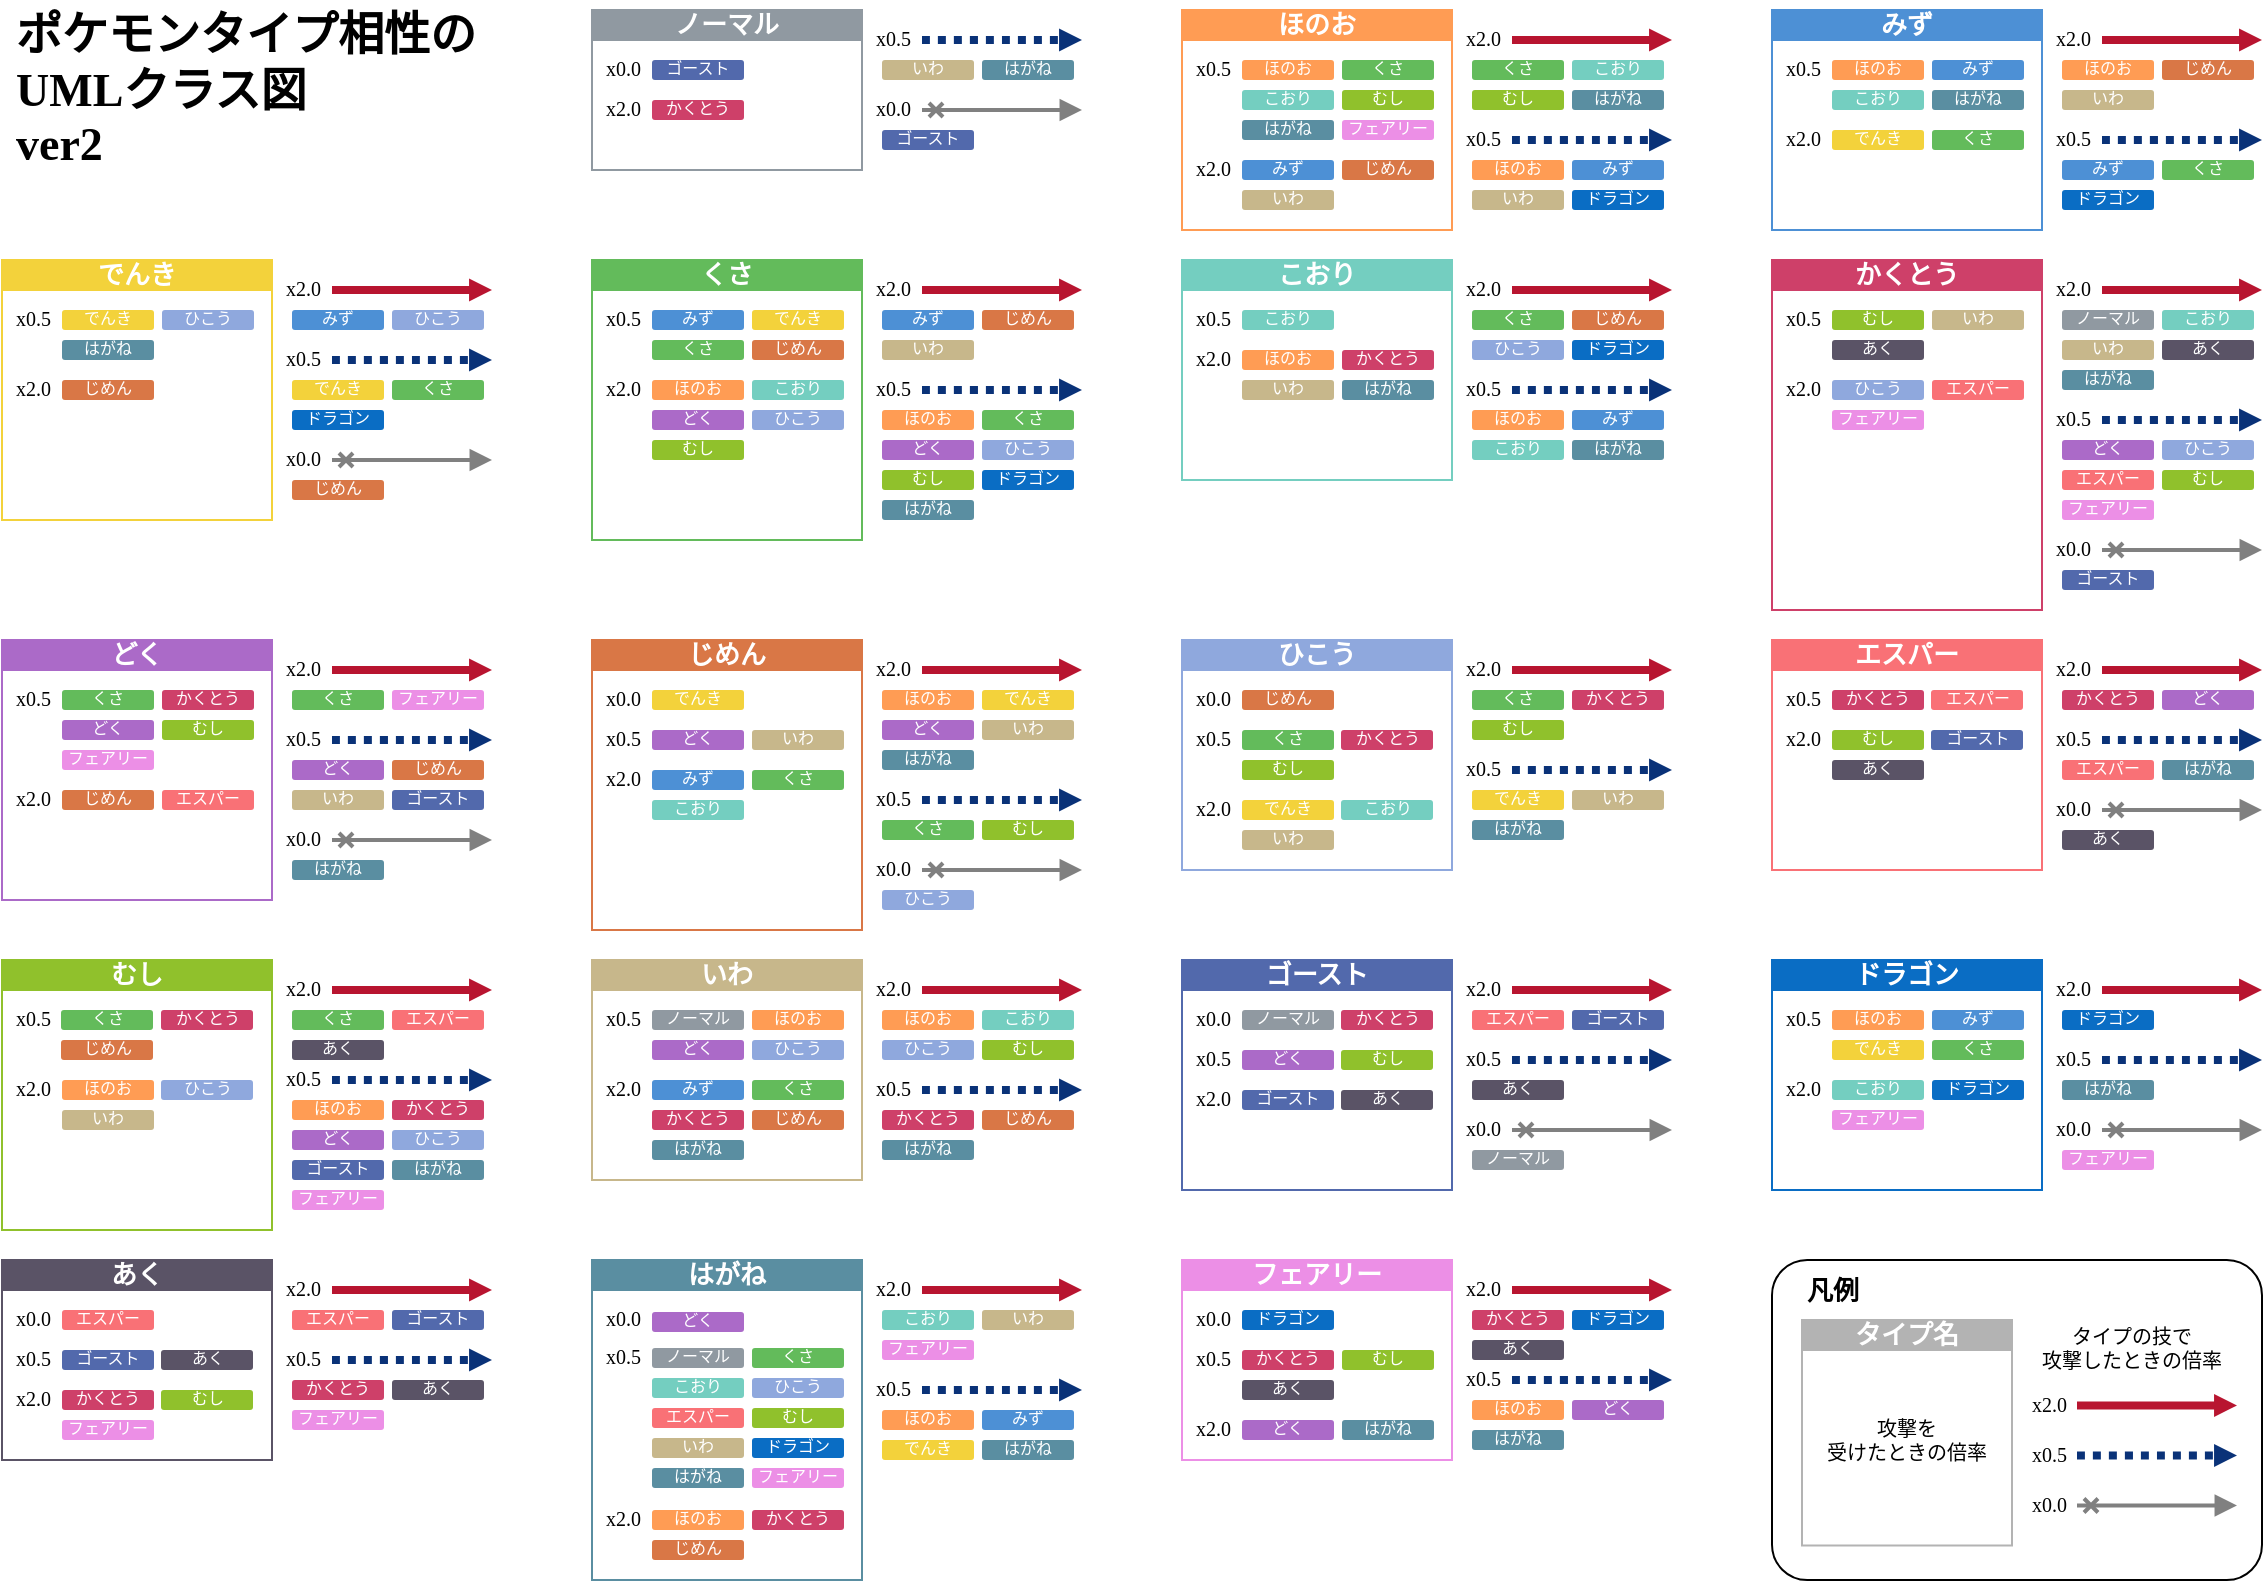 <mxfile version="20.7.4" type="device"><diagram id="Qr_8famAjaqVTtmJdwXq" name="Page-1"><mxGraphModel dx="1366" dy="851" grid="1" gridSize="5" guides="1" tooltips="1" connect="1" arrows="1" fold="1" page="1" pageScale="1" pageWidth="1169" pageHeight="827" math="0" shadow="0"><root><mxCell id="0"/><mxCell id="d5I39jx0NeOhBKG1ckWR-7" value="legend" style="" parent="0"/><mxCell id="PEvTHKgHDkRlmW3VHJSa-126" value="" style="rounded=1;whiteSpace=wrap;html=1;fontFamily=Noto Sans JP;fontSize=8;fontColor=#000000;gradientColor=none;arcSize=11;fontSource=https%3A%2F%2Ffonts.googleapis.com%2Fcss%3Ffamily%3DNoto%2BSans%2BJP;" parent="d5I39jx0NeOhBKG1ckWR-7" vertex="1"><mxGeometry x="905" y="645" width="245" height="160" as="geometry"/></mxCell><mxCell id="PEvTHKgHDkRlmW3VHJSa-129" value="タイプ名" style="swimlane;whiteSpace=wrap;html=1;labelBackgroundColor=none;fontSize=13;fontColor=#FFFFFF;fillColor=#B3B3B3;labelBorderColor=none;strokeColor=#B3B3B3;startSize=15;verticalAlign=middle;horizontal=1;spacing=0;spacingTop=0;swimlaneFillColor=#FFFFFF;fontFamily=Noto Sans JP;fontSource=https%3A%2F%2Ffonts.googleapis.com%2Fcss%3Ffamily%3DNoto%2BSans%2BJP;spacingBottom=1;" parent="d5I39jx0NeOhBKG1ckWR-7" vertex="1"><mxGeometry x="920" y="675" width="105" height="112.75" as="geometry"><mxRectangle x="925" y="585" width="70" height="40" as="alternateBounds"/></mxGeometry></mxCell><mxCell id="PEvTHKgHDkRlmW3VHJSa-130" value="攻撃を&lt;br&gt;受けたときの倍率" style="text;html=1;strokeColor=none;fillColor=none;align=center;verticalAlign=middle;whiteSpace=wrap;rounded=0;labelBackgroundColor=none;labelBorderColor=none;fontSize=10;fontColor=#000000;fontFamily=Noto Sans JP;fontSource=https%3A%2F%2Ffonts.googleapis.com%2Fcss%3Ffamily%3DNoto%2BSans%2BJP;" parent="PEvTHKgHDkRlmW3VHJSa-129" vertex="1"><mxGeometry y="40" width="105" height="40" as="geometry"/></mxCell><mxCell id="PEvTHKgHDkRlmW3VHJSa-139" value="タイプの技で&lt;br&gt;攻撃したときの倍率" style="text;html=1;strokeColor=none;fillColor=none;align=center;verticalAlign=middle;whiteSpace=wrap;rounded=0;labelBackgroundColor=none;labelBorderColor=none;fontSize=10;fontColor=#000000;fontFamily=Noto Sans JP;fontSource=https%3A%2F%2Ffonts.googleapis.com%2Fcss%3Ffamily%3DNoto%2BSans%2BJP;" parent="d5I39jx0NeOhBKG1ckWR-7" vertex="1"><mxGeometry x="1025" y="675" width="120" height="27" as="geometry"/></mxCell><mxCell id="PEvTHKgHDkRlmW3VHJSa-128" value="&lt;p style=&quot;line-height: 100%;&quot;&gt;&lt;font style=&quot;font-size: 13px;&quot;&gt;凡例&lt;/font&gt;&lt;/p&gt;" style="text;strokeColor=none;fillColor=none;html=1;fontSize=24;fontStyle=1;verticalAlign=middle;align=center;fontFamily=Noto Sans JP;fontColor=#000000;gradientColor=none;rounded=1;arcSize=0;fontSource=https%3A%2F%2Ffonts.googleapis.com%2Fcss%3Ffamily%3DNoto%2BSans%2BJP;spacing=0;horizontal=1;" parent="d5I39jx0NeOhBKG1ckWR-7" vertex="1"><mxGeometry x="915" y="645" width="40" height="25" as="geometry"/></mxCell><mxCell id="gQjBJa5YPRh5_dlr3NV6-1" value="x2.0" style="text;html=1;strokeColor=none;fillColor=none;align=left;verticalAlign=middle;whiteSpace=wrap;rounded=0;labelBackgroundColor=none;labelBorderColor=none;fontSize=10;fontColor=#000000;fontFamily=Noto Sans JP;fontSource=https%3A%2F%2Ffonts.googleapis.com%2Fcss%3Ffamily%3DNoto%2BSans%2BJP;spacingBottom=2;fontStyle=0;" parent="d5I39jx0NeOhBKG1ckWR-7" vertex="1"><mxGeometry x="1032.5" y="707.75" width="25" height="20" as="geometry"/></mxCell><mxCell id="gQjBJa5YPRh5_dlr3NV6-2" value="" style="endArrow=block;html=1;rounded=0;fontSize=12;startSize=14;endSize=1;sourcePerimeterSpacing=8;targetPerimeterSpacing=8;curved=1;exitX=1;exitY=0.5;exitDx=0;exitDy=0;endFill=1;strokeWidth=4;strokeColor=#B81530;" parent="d5I39jx0NeOhBKG1ckWR-7" source="gQjBJa5YPRh5_dlr3NV6-1" edge="1"><mxGeometry width="50" height="50" relative="1" as="geometry"><mxPoint x="1162.5" y="842.75" as="sourcePoint"/><mxPoint x="1137.5" y="717.75" as="targetPoint"/></mxGeometry></mxCell><mxCell id="gQjBJa5YPRh5_dlr3NV6-3" value="x0.5" style="text;html=1;strokeColor=none;fillColor=none;align=left;verticalAlign=middle;whiteSpace=wrap;rounded=0;labelBackgroundColor=none;labelBorderColor=none;fontSize=10;fontColor=#000000;fontFamily=Noto Sans JP;fontSource=https%3A%2F%2Ffonts.googleapis.com%2Fcss%3Ffamily%3DNoto%2BSans%2BJP;spacingBottom=2;fontStyle=0;" parent="d5I39jx0NeOhBKG1ckWR-7" vertex="1"><mxGeometry x="1032.5" y="732.75" width="25" height="20" as="geometry"/></mxCell><mxCell id="gQjBJa5YPRh5_dlr3NV6-4" value="" style="endArrow=block;html=1;rounded=0;fontSize=12;startSize=14;endSize=1;sourcePerimeterSpacing=8;targetPerimeterSpacing=8;curved=1;exitX=1;exitY=0.5;exitDx=0;exitDy=0;endFill=1;strokeWidth=4;strokeColor=#0A3278;dashed=1;dashPattern=1 1;" parent="d5I39jx0NeOhBKG1ckWR-7" source="gQjBJa5YPRh5_dlr3NV6-3" edge="1"><mxGeometry width="50" height="50" relative="1" as="geometry"><mxPoint x="1157.5" y="862.75" as="sourcePoint"/><mxPoint x="1137.5" y="742.75" as="targetPoint"/></mxGeometry></mxCell><mxCell id="gQjBJa5YPRh5_dlr3NV6-5" value="x0.0" style="text;html=1;strokeColor=none;fillColor=none;align=left;verticalAlign=middle;whiteSpace=wrap;rounded=0;labelBackgroundColor=none;labelBorderColor=none;fontSize=10;fontColor=#000000;fontFamily=Noto Sans JP;fontSource=https%3A%2F%2Ffonts.googleapis.com%2Fcss%3Ffamily%3DNoto%2BSans%2BJP;spacingBottom=2;" parent="d5I39jx0NeOhBKG1ckWR-7" vertex="1"><mxGeometry x="1032.5" y="757.75" width="25" height="20" as="geometry"/></mxCell><mxCell id="gQjBJa5YPRh5_dlr3NV6-6" value="" style="endArrow=block;html=1;rounded=0;fontSize=12;startSize=4;endSize=6;sourcePerimeterSpacing=8;targetPerimeterSpacing=8;curved=1;exitX=1;exitY=0.5;exitDx=0;exitDy=0;endFill=1;strokeWidth=2;strokeColor=#808080;startArrow=cross;startFill=0;" parent="d5I39jx0NeOhBKG1ckWR-7" source="gQjBJa5YPRh5_dlr3NV6-5" edge="1"><mxGeometry width="50" height="50" relative="1" as="geometry"><mxPoint x="1157.5" y="887.75" as="sourcePoint"/><mxPoint x="1137.5" y="767.75" as="targetPoint"/></mxGeometry></mxCell><mxCell id="FaVOw6M2RNFCwPZKWC2a-0" value="&lt;font style=&quot;font-size: 23px;&quot; data-font-src=&quot;https://fonts.googleapis.com/css?family=Noto+Sans+JP&quot; face=&quot;Noto Sans JP&quot;&gt;&lt;b&gt;ポケモンタイプ相性の&lt;br&gt;UMLクラス図 &lt;br&gt;ver2&lt;/b&gt;&lt;/font&gt;" style="text;html=1;strokeColor=none;fillColor=none;align=left;verticalAlign=middle;whiteSpace=wrap;rounded=0;fontSize=16;" vertex="1" parent="d5I39jx0NeOhBKG1ckWR-7"><mxGeometry x="25" y="15" width="250" height="90" as="geometry"/></mxCell><object label="arrow" id="Bx1HaN9AnKahGZ1U_tKp-2"><mxCell style="" parent="0"/></object><mxCell id="adKKj-Pvw6d76sPZAh1R-7" value="x2.0" style="text;html=1;strokeColor=none;fillColor=none;align=left;verticalAlign=middle;whiteSpace=wrap;rounded=0;labelBackgroundColor=none;labelBorderColor=none;fontSize=10;fontColor=#000000;fontFamily=Noto Sans JP;fontSource=https%3A%2F%2Ffonts.googleapis.com%2Fcss%3Ffamily%3DNoto%2BSans%2BJP;spacingBottom=2;fontStyle=0;" parent="Bx1HaN9AnKahGZ1U_tKp-2" vertex="1"><mxGeometry x="750" y="25" width="25" height="20" as="geometry"/></mxCell><mxCell id="adKKj-Pvw6d76sPZAh1R-9" value="" style="endArrow=block;html=1;rounded=0;fontSize=12;startSize=14;endSize=1;sourcePerimeterSpacing=8;targetPerimeterSpacing=8;curved=1;exitX=1;exitY=0.5;exitDx=0;exitDy=0;endFill=1;strokeWidth=4;strokeColor=#B81530;" parent="Bx1HaN9AnKahGZ1U_tKp-2" source="adKKj-Pvw6d76sPZAh1R-7" edge="1"><mxGeometry width="50" height="50" relative="1" as="geometry"><mxPoint x="880" y="160" as="sourcePoint"/><mxPoint x="855" y="35" as="targetPoint"/></mxGeometry></mxCell><mxCell id="adKKj-Pvw6d76sPZAh1R-10" value="x0.5" style="text;html=1;strokeColor=none;fillColor=none;align=left;verticalAlign=middle;whiteSpace=wrap;rounded=0;labelBackgroundColor=none;labelBorderColor=none;fontSize=10;fontColor=#000000;fontFamily=Noto Sans JP;fontSource=https%3A%2F%2Ffonts.googleapis.com%2Fcss%3Ffamily%3DNoto%2BSans%2BJP;spacingBottom=2;fontStyle=0;" parent="Bx1HaN9AnKahGZ1U_tKp-2" vertex="1"><mxGeometry x="750" y="75" width="25" height="20" as="geometry"/></mxCell><mxCell id="adKKj-Pvw6d76sPZAh1R-11" value="" style="endArrow=block;html=1;rounded=0;fontSize=12;startSize=14;endSize=1;sourcePerimeterSpacing=8;targetPerimeterSpacing=8;curved=1;exitX=1;exitY=0.5;exitDx=0;exitDy=0;endFill=1;strokeWidth=4;strokeColor=#0A3278;dashed=1;dashPattern=1 1;" parent="Bx1HaN9AnKahGZ1U_tKp-2" source="adKKj-Pvw6d76sPZAh1R-10" edge="1"><mxGeometry width="50" height="50" relative="1" as="geometry"><mxPoint x="875" y="205" as="sourcePoint"/><mxPoint x="855" y="85" as="targetPoint"/></mxGeometry></mxCell><mxCell id="adKKj-Pvw6d76sPZAh1R-14" value="くさ" style="rounded=1;whiteSpace=wrap;html=1;labelBackgroundColor=none;fontSize=8;fontColor=#FFFFFF;fillColor=#63bb5b;strokeColor=none;fontStyle=0;spacing=0;spacingTop=0;fontFamily=Noto Sans JP;fontSource=https%3A%2F%2Ffonts.googleapis.com%2Fcss%3Ffamily%3DNoto%2BSans%2BJP;spacingBottom=2;" parent="Bx1HaN9AnKahGZ1U_tKp-2" vertex="1"><mxGeometry x="755" y="45" width="46" height="10" as="geometry"/></mxCell><mxCell id="adKKj-Pvw6d76sPZAh1R-15" value="こおり" style="rounded=1;whiteSpace=wrap;html=1;labelBackgroundColor=none;fontSize=8;fontColor=#FFFFFF;fillColor=#74cec0;strokeColor=none;fontStyle=0;spacing=0;spacingTop=0;fontFamily=Noto Sans JP;fontSource=https%3A%2F%2Ffonts.googleapis.com%2Fcss%3Ffamily%3DNoto%2BSans%2BJP;spacingBottom=2;" parent="Bx1HaN9AnKahGZ1U_tKp-2" vertex="1"><mxGeometry x="805" y="45" width="46" height="10" as="geometry"/></mxCell><mxCell id="adKKj-Pvw6d76sPZAh1R-16" value="むし" style="rounded=1;whiteSpace=wrap;html=1;labelBackgroundColor=none;fontSize=8;fontColor=#FFFFFF;fillColor=#90c12c;strokeColor=none;fontStyle=0;spacing=0;spacingTop=0;fontFamily=Noto Sans JP;fontSource=https%3A%2F%2Ffonts.googleapis.com%2Fcss%3Ffamily%3DNoto%2BSans%2BJP;spacingBottom=2;" parent="Bx1HaN9AnKahGZ1U_tKp-2" vertex="1"><mxGeometry x="755" y="60" width="46" height="10" as="geometry"/></mxCell><mxCell id="adKKj-Pvw6d76sPZAh1R-17" value="はがね" style="rounded=1;whiteSpace=wrap;html=1;labelBackgroundColor=none;fontSize=8;fontColor=#FFFFFF;fillColor=#5a8ea1;strokeColor=none;fontStyle=0;spacing=0;spacingTop=0;fontFamily=Noto Sans JP;fontSource=https%3A%2F%2Ffonts.googleapis.com%2Fcss%3Ffamily%3DNoto%2BSans%2BJP;spacingBottom=2;" parent="Bx1HaN9AnKahGZ1U_tKp-2" vertex="1"><mxGeometry x="805" y="60" width="46" height="10" as="geometry"/></mxCell><mxCell id="adKKj-Pvw6d76sPZAh1R-18" value="ほのお" style="rounded=1;whiteSpace=wrap;html=1;labelBackgroundColor=none;fontSize=8;fontColor=#FFFFFF;fillColor=#ff9c54;strokeColor=none;fontStyle=0;spacing=0;spacingTop=0;fontFamily=Noto Sans JP;fontSource=https%3A%2F%2Ffonts.googleapis.com%2Fcss%3Ffamily%3DNoto%2BSans%2BJP;spacingBottom=2;" parent="Bx1HaN9AnKahGZ1U_tKp-2" vertex="1"><mxGeometry x="755" y="95" width="46" height="10" as="geometry"/></mxCell><mxCell id="adKKj-Pvw6d76sPZAh1R-19" value="みず" style="rounded=1;whiteSpace=wrap;html=1;labelBackgroundColor=none;fontSize=8;fontColor=#FFFFFF;fillColor=#4d90d5;strokeColor=none;fontStyle=0;spacing=0;spacingTop=0;fontFamily=Noto Sans JP;fontSource=https%3A%2F%2Ffonts.googleapis.com%2Fcss%3Ffamily%3DNoto%2BSans%2BJP;spacingBottom=2;" parent="Bx1HaN9AnKahGZ1U_tKp-2" vertex="1"><mxGeometry x="805" y="95" width="46" height="10" as="geometry"/></mxCell><mxCell id="adKKj-Pvw6d76sPZAh1R-21" value="いわ" style="rounded=1;whiteSpace=wrap;html=1;labelBackgroundColor=none;fontSize=8;fontColor=#FFFFFF;fillColor=#c7b78b;strokeColor=none;fontStyle=0;spacing=0;spacingTop=0;fontFamily=Noto Sans JP;fontSource=https%3A%2F%2Ffonts.googleapis.com%2Fcss%3Ffamily%3DNoto%2BSans%2BJP;spacingBottom=2;" parent="Bx1HaN9AnKahGZ1U_tKp-2" vertex="1"><mxGeometry x="755" y="110" width="46" height="10" as="geometry"/></mxCell><mxCell id="adKKj-Pvw6d76sPZAh1R-22" value="ドラゴン" style="rounded=1;whiteSpace=wrap;html=1;labelBackgroundColor=none;fontSize=8;fontColor=#FFFFFF;fillColor=#0a6dc4;strokeColor=none;fontStyle=0;spacing=0;spacingTop=0;fontFamily=Noto Sans JP;fontSource=https%3A%2F%2Ffonts.googleapis.com%2Fcss%3Ffamily%3DNoto%2BSans%2BJP;spacingBottom=2;" parent="Bx1HaN9AnKahGZ1U_tKp-2" vertex="1"><mxGeometry x="805" y="110" width="46" height="10" as="geometry"/></mxCell><mxCell id="adKKj-Pvw6d76sPZAh1R-23" value="x0.0" style="text;html=1;strokeColor=none;fillColor=none;align=left;verticalAlign=middle;whiteSpace=wrap;rounded=0;labelBackgroundColor=none;labelBorderColor=none;fontSize=10;fontColor=#000000;fontFamily=Noto Sans JP;fontSource=https%3A%2F%2Ffonts.googleapis.com%2Fcss%3Ffamily%3DNoto%2BSans%2BJP;spacingBottom=2;" parent="Bx1HaN9AnKahGZ1U_tKp-2" vertex="1"><mxGeometry x="1045" y="570" width="25" height="20" as="geometry"/></mxCell><mxCell id="adKKj-Pvw6d76sPZAh1R-24" value="" style="endArrow=block;html=1;rounded=0;fontSize=12;startSize=4;endSize=6;sourcePerimeterSpacing=8;targetPerimeterSpacing=8;curved=1;exitX=1;exitY=0.5;exitDx=0;exitDy=0;endFill=1;strokeWidth=2;strokeColor=#808080;startArrow=cross;startFill=0;" parent="Bx1HaN9AnKahGZ1U_tKp-2" source="adKKj-Pvw6d76sPZAh1R-23" edge="1"><mxGeometry width="50" height="50" relative="1" as="geometry"><mxPoint x="1170" y="700" as="sourcePoint"/><mxPoint x="1150" y="580" as="targetPoint"/></mxGeometry></mxCell><mxCell id="adKKj-Pvw6d76sPZAh1R-26" value="x2.0" style="text;html=1;strokeColor=none;fillColor=none;align=left;verticalAlign=middle;whiteSpace=wrap;rounded=0;labelBackgroundColor=none;labelBorderColor=none;fontSize=10;fontColor=#000000;fontFamily=Noto Sans JP;fontSource=https%3A%2F%2Ffonts.googleapis.com%2Fcss%3Ffamily%3DNoto%2BSans%2BJP;spacingBottom=2;fontStyle=0;" parent="Bx1HaN9AnKahGZ1U_tKp-2" vertex="1"><mxGeometry x="1045" y="500" width="25" height="20" as="geometry"/></mxCell><mxCell id="adKKj-Pvw6d76sPZAh1R-27" value="" style="endArrow=block;html=1;rounded=0;fontSize=12;startSize=14;endSize=1;sourcePerimeterSpacing=8;targetPerimeterSpacing=8;curved=1;exitX=1;exitY=0.5;exitDx=0;exitDy=0;endFill=1;strokeWidth=4;strokeColor=#B81530;" parent="Bx1HaN9AnKahGZ1U_tKp-2" source="adKKj-Pvw6d76sPZAh1R-26" edge="1"><mxGeometry width="50" height="50" relative="1" as="geometry"><mxPoint x="1175" y="635" as="sourcePoint"/><mxPoint x="1150.0" y="510" as="targetPoint"/></mxGeometry></mxCell><mxCell id="adKKj-Pvw6d76sPZAh1R-28" value="ドラゴン" style="rounded=1;whiteSpace=wrap;html=1;labelBackgroundColor=none;fontSize=8;fontColor=#FFFFFF;fillColor=#0a6dc4;strokeColor=none;fontStyle=0;spacing=0;spacingTop=0;fontFamily=Noto Sans JP;fontSource=https%3A%2F%2Ffonts.googleapis.com%2Fcss%3Ffamily%3DNoto%2BSans%2BJP;spacingBottom=2;" parent="Bx1HaN9AnKahGZ1U_tKp-2" vertex="1"><mxGeometry x="1050" y="520" width="46" height="10" as="geometry"/></mxCell><mxCell id="adKKj-Pvw6d76sPZAh1R-29" value="" style="endArrow=block;html=1;rounded=0;fontSize=12;startSize=14;endSize=1;sourcePerimeterSpacing=8;targetPerimeterSpacing=8;curved=1;exitX=1;exitY=0.5;exitDx=0;exitDy=0;endFill=1;strokeWidth=4;strokeColor=#0A3278;dashed=1;dashPattern=1 1;" parent="Bx1HaN9AnKahGZ1U_tKp-2" source="adKKj-Pvw6d76sPZAh1R-30" edge="1"><mxGeometry width="50" height="50" relative="1" as="geometry"><mxPoint x="1170" y="665" as="sourcePoint"/><mxPoint x="1150.0" y="545" as="targetPoint"/></mxGeometry></mxCell><mxCell id="adKKj-Pvw6d76sPZAh1R-30" value="x0.5" style="text;html=1;strokeColor=none;fillColor=none;align=left;verticalAlign=middle;whiteSpace=wrap;rounded=0;labelBackgroundColor=none;labelBorderColor=none;fontSize=10;fontColor=#000000;fontFamily=Noto Sans JP;fontSource=https%3A%2F%2Ffonts.googleapis.com%2Fcss%3Ffamily%3DNoto%2BSans%2BJP;spacingBottom=2;fontStyle=0;" parent="Bx1HaN9AnKahGZ1U_tKp-2" vertex="1"><mxGeometry x="1045" y="535" width="25" height="20" as="geometry"/></mxCell><mxCell id="adKKj-Pvw6d76sPZAh1R-31" value="はがね" style="rounded=1;whiteSpace=wrap;html=1;labelBackgroundColor=none;fontSize=8;fontColor=#FFFFFF;fillColor=#5a8ea1;strokeColor=none;fontStyle=0;spacing=0;spacingTop=0;fontFamily=Noto Sans JP;fontSource=https%3A%2F%2Ffonts.googleapis.com%2Fcss%3Ffamily%3DNoto%2BSans%2BJP;spacingBottom=2;" parent="Bx1HaN9AnKahGZ1U_tKp-2" vertex="1"><mxGeometry x="165" y="445" width="46" height="10" as="geometry"/></mxCell><mxCell id="adKKj-Pvw6d76sPZAh1R-32" value="フェアリー" style="rounded=1;whiteSpace=wrap;html=1;labelBackgroundColor=none;fontSize=8;fontColor=#FFFFFF;fillColor=#ec8fe6;strokeColor=none;fontStyle=0;spacing=0;spacingTop=0;fontFamily=Noto Sans JP;fontSource=https%3A%2F%2Ffonts.googleapis.com%2Fcss%3Ffamily%3DNoto%2BSans%2BJP;spacingBottom=2;" parent="Bx1HaN9AnKahGZ1U_tKp-2" vertex="1"><mxGeometry x="1050" y="590" width="46" height="10" as="geometry"/></mxCell><mxCell id="adKKj-Pvw6d76sPZAh1R-33" value="x2.0" style="text;html=1;strokeColor=none;fillColor=none;align=left;verticalAlign=middle;whiteSpace=wrap;rounded=0;labelBackgroundColor=none;labelBorderColor=none;fontSize=10;fontColor=#000000;fontFamily=Noto Sans JP;fontSource=https%3A%2F%2Ffonts.googleapis.com%2Fcss%3Ffamily%3DNoto%2BSans%2BJP;spacingBottom=2;fontStyle=0;" parent="Bx1HaN9AnKahGZ1U_tKp-2" vertex="1"><mxGeometry x="455" y="150" width="25" height="20" as="geometry"/></mxCell><mxCell id="adKKj-Pvw6d76sPZAh1R-34" value="" style="endArrow=block;html=1;rounded=0;fontSize=12;startSize=14;endSize=1;sourcePerimeterSpacing=8;targetPerimeterSpacing=8;curved=1;exitX=1;exitY=0.5;exitDx=0;exitDy=0;endFill=1;strokeWidth=4;strokeColor=#B81530;" parent="Bx1HaN9AnKahGZ1U_tKp-2" source="adKKj-Pvw6d76sPZAh1R-33" edge="1"><mxGeometry width="50" height="50" relative="1" as="geometry"><mxPoint x="585" y="285" as="sourcePoint"/><mxPoint x="560.0" y="160" as="targetPoint"/></mxGeometry></mxCell><mxCell id="adKKj-Pvw6d76sPZAh1R-35" value="みず" style="rounded=1;whiteSpace=wrap;html=1;labelBackgroundColor=none;fontSize=8;fontColor=#FFFFFF;fillColor=#4d90d5;strokeColor=none;fontStyle=0;spacing=0;spacingTop=0;fontFamily=Noto Sans JP;fontSource=https%3A%2F%2Ffonts.googleapis.com%2Fcss%3Ffamily%3DNoto%2BSans%2BJP;spacingBottom=2;" parent="Bx1HaN9AnKahGZ1U_tKp-2" vertex="1"><mxGeometry x="460" y="170" width="46" height="10" as="geometry"/></mxCell><mxCell id="adKKj-Pvw6d76sPZAh1R-36" value="じめん" style="rounded=1;whiteSpace=wrap;html=1;labelBackgroundColor=none;fontSize=8;fontColor=#FFFFFF;fillColor=#d97746;strokeColor=none;fontStyle=0;spacing=0;spacingTop=0;fontFamily=Noto Sans JP;fontSource=https%3A%2F%2Ffonts.googleapis.com%2Fcss%3Ffamily%3DNoto%2BSans%2BJP;spacingBottom=2;" parent="Bx1HaN9AnKahGZ1U_tKp-2" vertex="1"><mxGeometry x="510" y="170" width="46" height="10" as="geometry"/></mxCell><mxCell id="adKKj-Pvw6d76sPZAh1R-37" value="いわ" style="rounded=1;whiteSpace=wrap;html=1;labelBackgroundColor=none;fontSize=8;fontColor=#FFFFFF;fillColor=#c7b78b;strokeColor=none;fontStyle=0;spacing=0;spacingTop=0;fontFamily=Noto Sans JP;fontSource=https%3A%2F%2Ffonts.googleapis.com%2Fcss%3Ffamily%3DNoto%2BSans%2BJP;spacingBottom=2;" parent="Bx1HaN9AnKahGZ1U_tKp-2" vertex="1"><mxGeometry x="460" y="185" width="46" height="10" as="geometry"/></mxCell><mxCell id="adKKj-Pvw6d76sPZAh1R-38" value="" style="endArrow=block;html=1;rounded=0;fontSize=12;startSize=14;endSize=1;sourcePerimeterSpacing=8;targetPerimeterSpacing=8;curved=1;exitX=1;exitY=0.5;exitDx=0;exitDy=0;endFill=1;strokeWidth=4;strokeColor=#0A3278;dashed=1;dashPattern=1 1;" parent="Bx1HaN9AnKahGZ1U_tKp-2" source="adKKj-Pvw6d76sPZAh1R-39" edge="1"><mxGeometry width="50" height="50" relative="1" as="geometry"><mxPoint x="580" y="330" as="sourcePoint"/><mxPoint x="560.0" y="210" as="targetPoint"/></mxGeometry></mxCell><mxCell id="adKKj-Pvw6d76sPZAh1R-39" value="x0.5" style="text;html=1;strokeColor=none;fillColor=none;align=left;verticalAlign=middle;whiteSpace=wrap;rounded=0;labelBackgroundColor=none;labelBorderColor=none;fontSize=10;fontColor=#000000;fontFamily=Noto Sans JP;fontSource=https%3A%2F%2Ffonts.googleapis.com%2Fcss%3Ffamily%3DNoto%2BSans%2BJP;spacingBottom=2;fontStyle=0;" parent="Bx1HaN9AnKahGZ1U_tKp-2" vertex="1"><mxGeometry x="455" y="200" width="25" height="20" as="geometry"/></mxCell><mxCell id="adKKj-Pvw6d76sPZAh1R-40" value="ほのお" style="rounded=1;whiteSpace=wrap;html=1;labelBackgroundColor=none;fontSize=8;fontColor=#FFFFFF;fillColor=#ff9c54;strokeColor=none;fontStyle=0;spacing=0;spacingTop=0;fontFamily=Noto Sans JP;fontSource=https%3A%2F%2Ffonts.googleapis.com%2Fcss%3Ffamily%3DNoto%2BSans%2BJP;spacingBottom=2;" parent="Bx1HaN9AnKahGZ1U_tKp-2" vertex="1"><mxGeometry x="460" y="220" width="46" height="10" as="geometry"/></mxCell><mxCell id="adKKj-Pvw6d76sPZAh1R-41" value="くさ" style="rounded=1;whiteSpace=wrap;html=1;labelBackgroundColor=none;fontSize=8;fontColor=#FFFFFF;fillColor=#63bb5b;strokeColor=none;fontStyle=0;spacing=0;spacingTop=0;fontFamily=Noto Sans JP;fontSource=https%3A%2F%2Ffonts.googleapis.com%2Fcss%3Ffamily%3DNoto%2BSans%2BJP;spacingBottom=2;" parent="Bx1HaN9AnKahGZ1U_tKp-2" vertex="1"><mxGeometry x="510" y="220" width="46" height="10" as="geometry"/></mxCell><mxCell id="adKKj-Pvw6d76sPZAh1R-42" value="どく" style="rounded=1;whiteSpace=wrap;html=1;labelBackgroundColor=none;fontSize=8;fontColor=#FFFFFF;fillColor=#ab6ac8;strokeColor=none;fontStyle=0;spacing=0;spacingTop=0;fontFamily=Noto Sans JP;fontSource=https%3A%2F%2Ffonts.googleapis.com%2Fcss%3Ffamily%3DNoto%2BSans%2BJP;spacingBottom=2;" parent="Bx1HaN9AnKahGZ1U_tKp-2" vertex="1"><mxGeometry x="460" y="235" width="46" height="10" as="geometry"/></mxCell><mxCell id="adKKj-Pvw6d76sPZAh1R-43" value="ひこう" style="rounded=1;whiteSpace=wrap;html=1;labelBackgroundColor=none;fontSize=8;fontColor=#FFFFFF;fillColor=#8fa8dd;strokeColor=none;fontStyle=0;spacing=0;spacingTop=0;fontFamily=Noto Sans JP;fontSource=https%3A%2F%2Ffonts.googleapis.com%2Fcss%3Ffamily%3DNoto%2BSans%2BJP;spacingBottom=2;" parent="Bx1HaN9AnKahGZ1U_tKp-2" vertex="1"><mxGeometry x="510" y="235" width="46" height="10" as="geometry"/></mxCell><mxCell id="adKKj-Pvw6d76sPZAh1R-44" value="むし" style="rounded=1;whiteSpace=wrap;html=1;labelBackgroundColor=none;fontSize=8;fontColor=#FFFFFF;fillColor=#90c12c;strokeColor=none;fontStyle=0;spacing=0;spacingTop=0;fontFamily=Noto Sans JP;fontSource=https%3A%2F%2Ffonts.googleapis.com%2Fcss%3Ffamily%3DNoto%2BSans%2BJP;spacingBottom=2;" parent="Bx1HaN9AnKahGZ1U_tKp-2" vertex="1"><mxGeometry x="460" y="250" width="46" height="10" as="geometry"/></mxCell><mxCell id="adKKj-Pvw6d76sPZAh1R-45" value="ドラゴン" style="rounded=1;whiteSpace=wrap;html=1;labelBackgroundColor=none;fontSize=8;fontColor=#FFFFFF;fillColor=#0a6dc4;strokeColor=none;fontStyle=0;spacing=0;spacingTop=0;fontFamily=Noto Sans JP;fontSource=https%3A%2F%2Ffonts.googleapis.com%2Fcss%3Ffamily%3DNoto%2BSans%2BJP;spacingBottom=2;" parent="Bx1HaN9AnKahGZ1U_tKp-2" vertex="1"><mxGeometry x="510" y="250" width="46" height="10" as="geometry"/></mxCell><mxCell id="adKKj-Pvw6d76sPZAh1R-46" value="はがね" style="rounded=1;whiteSpace=wrap;html=1;labelBackgroundColor=none;fontSize=8;fontColor=#FFFFFF;fillColor=#5a8ea1;strokeColor=none;fontStyle=0;spacing=0;spacingTop=0;fontFamily=Noto Sans JP;fontSource=https%3A%2F%2Ffonts.googleapis.com%2Fcss%3Ffamily%3DNoto%2BSans%2BJP;spacingBottom=2;" parent="Bx1HaN9AnKahGZ1U_tKp-2" vertex="1"><mxGeometry x="460" y="265" width="46" height="10" as="geometry"/></mxCell><mxCell id="adKKj-Pvw6d76sPZAh1R-47" value="x2.0" style="text;html=1;strokeColor=none;fillColor=none;align=left;verticalAlign=middle;whiteSpace=wrap;rounded=0;labelBackgroundColor=none;labelBorderColor=none;fontSize=10;fontColor=#000000;fontFamily=Noto Sans JP;fontSource=https%3A%2F%2Ffonts.googleapis.com%2Fcss%3Ffamily%3DNoto%2BSans%2BJP;spacingBottom=2;fontStyle=0;" parent="Bx1HaN9AnKahGZ1U_tKp-2" vertex="1"><mxGeometry x="160" y="150" width="25" height="20" as="geometry"/></mxCell><mxCell id="adKKj-Pvw6d76sPZAh1R-48" value="" style="endArrow=block;html=1;rounded=0;fontSize=12;startSize=14;endSize=1;sourcePerimeterSpacing=8;targetPerimeterSpacing=8;curved=1;exitX=1;exitY=0.5;exitDx=0;exitDy=0;endFill=1;strokeWidth=4;strokeColor=#B81530;" parent="Bx1HaN9AnKahGZ1U_tKp-2" source="adKKj-Pvw6d76sPZAh1R-47" edge="1"><mxGeometry width="50" height="50" relative="1" as="geometry"><mxPoint x="290" y="285" as="sourcePoint"/><mxPoint x="265.0" y="160" as="targetPoint"/></mxGeometry></mxCell><mxCell id="adKKj-Pvw6d76sPZAh1R-51" value="みず" style="rounded=1;whiteSpace=wrap;html=1;labelBackgroundColor=none;fontSize=8;fontColor=#FFFFFF;fillColor=#4d90d5;strokeColor=none;fontStyle=0;spacing=0;spacingTop=0;fontFamily=Noto Sans JP;fontSource=https%3A%2F%2Ffonts.googleapis.com%2Fcss%3Ffamily%3DNoto%2BSans%2BJP;spacingBottom=2;" parent="Bx1HaN9AnKahGZ1U_tKp-2" vertex="1"><mxGeometry x="165" y="170" width="46" height="10" as="geometry"/></mxCell><mxCell id="adKKj-Pvw6d76sPZAh1R-52" value="ひこう" style="rounded=1;whiteSpace=wrap;html=1;labelBackgroundColor=none;fontSize=8;fontColor=#FFFFFF;fillColor=#8fa8dd;strokeColor=none;fontStyle=0;spacing=0;spacingTop=0;fontFamily=Noto Sans JP;fontSource=https%3A%2F%2Ffonts.googleapis.com%2Fcss%3Ffamily%3DNoto%2BSans%2BJP;spacingBottom=2;" parent="Bx1HaN9AnKahGZ1U_tKp-2" vertex="1"><mxGeometry x="215" y="170" width="46" height="10" as="geometry"/></mxCell><mxCell id="adKKj-Pvw6d76sPZAh1R-53" value="x0.5" style="text;html=1;strokeColor=none;fillColor=none;align=left;verticalAlign=middle;whiteSpace=wrap;rounded=0;labelBackgroundColor=none;labelBorderColor=none;fontSize=10;fontColor=#000000;fontFamily=Noto Sans JP;fontSource=https%3A%2F%2Ffonts.googleapis.com%2Fcss%3Ffamily%3DNoto%2BSans%2BJP;spacingBottom=2;fontStyle=0;" parent="Bx1HaN9AnKahGZ1U_tKp-2" vertex="1"><mxGeometry x="160" y="185" width="25" height="20" as="geometry"/></mxCell><mxCell id="adKKj-Pvw6d76sPZAh1R-54" value="" style="endArrow=block;html=1;rounded=0;fontSize=12;startSize=14;endSize=1;sourcePerimeterSpacing=8;targetPerimeterSpacing=8;curved=1;exitX=1;exitY=0.5;exitDx=0;exitDy=0;endFill=1;strokeWidth=4;strokeColor=#0A3278;dashed=1;dashPattern=1 1;" parent="Bx1HaN9AnKahGZ1U_tKp-2" source="adKKj-Pvw6d76sPZAh1R-53" edge="1"><mxGeometry width="50" height="50" relative="1" as="geometry"><mxPoint x="285" y="315" as="sourcePoint"/><mxPoint x="265.0" y="195" as="targetPoint"/></mxGeometry></mxCell><mxCell id="adKKj-Pvw6d76sPZAh1R-55" value="でんき" style="rounded=1;whiteSpace=wrap;html=1;labelBackgroundColor=none;fontSize=8;fontColor=#FFFFFF;fillColor=#f3d23b;strokeColor=none;fontStyle=0;spacing=0;spacingTop=0;fontFamily=Noto Sans JP;fontSource=https%3A%2F%2Ffonts.googleapis.com%2Fcss%3Ffamily%3DNoto%2BSans%2BJP;spacingBottom=2;" parent="Bx1HaN9AnKahGZ1U_tKp-2" vertex="1"><mxGeometry x="165" y="205" width="46" height="10" as="geometry"/></mxCell><mxCell id="adKKj-Pvw6d76sPZAh1R-56" value="くさ" style="rounded=1;whiteSpace=wrap;html=1;labelBackgroundColor=none;fontSize=8;fontColor=#FFFFFF;fillColor=#63bb5b;strokeColor=none;fontStyle=0;spacing=0;spacingTop=0;fontFamily=Noto Sans JP;fontSource=https%3A%2F%2Ffonts.googleapis.com%2Fcss%3Ffamily%3DNoto%2BSans%2BJP;spacingBottom=2;" parent="Bx1HaN9AnKahGZ1U_tKp-2" vertex="1"><mxGeometry x="215" y="205" width="46" height="10" as="geometry"/></mxCell><mxCell id="adKKj-Pvw6d76sPZAh1R-57" value="ドラゴン" style="rounded=1;whiteSpace=wrap;html=1;labelBackgroundColor=none;fontSize=8;fontColor=#FFFFFF;fillColor=#0a6dc4;strokeColor=none;fontStyle=0;spacing=0;spacingTop=0;fontFamily=Noto Sans JP;fontSource=https%3A%2F%2Ffonts.googleapis.com%2Fcss%3Ffamily%3DNoto%2BSans%2BJP;spacingBottom=2;" parent="Bx1HaN9AnKahGZ1U_tKp-2" vertex="1"><mxGeometry x="165" y="220" width="46" height="10" as="geometry"/></mxCell><mxCell id="adKKj-Pvw6d76sPZAh1R-58" value="x0.0" style="text;html=1;strokeColor=none;fillColor=none;align=left;verticalAlign=middle;whiteSpace=wrap;rounded=0;labelBackgroundColor=none;labelBorderColor=none;fontSize=10;fontColor=#000000;fontFamily=Noto Sans JP;fontSource=https%3A%2F%2Ffonts.googleapis.com%2Fcss%3Ffamily%3DNoto%2BSans%2BJP;spacingBottom=2;" parent="Bx1HaN9AnKahGZ1U_tKp-2" vertex="1"><mxGeometry x="160" y="235" width="25" height="20" as="geometry"/></mxCell><mxCell id="adKKj-Pvw6d76sPZAh1R-59" value="" style="endArrow=block;html=1;rounded=0;fontSize=12;startSize=4;endSize=6;sourcePerimeterSpacing=8;targetPerimeterSpacing=8;curved=1;exitX=1;exitY=0.5;exitDx=0;exitDy=0;endFill=1;strokeWidth=2;strokeColor=#808080;startArrow=cross;startFill=0;" parent="Bx1HaN9AnKahGZ1U_tKp-2" source="adKKj-Pvw6d76sPZAh1R-58" edge="1"><mxGeometry width="50" height="50" relative="1" as="geometry"><mxPoint x="285" y="365" as="sourcePoint"/><mxPoint x="265" y="245" as="targetPoint"/></mxGeometry></mxCell><mxCell id="adKKj-Pvw6d76sPZAh1R-60" value="じめん" style="rounded=1;whiteSpace=wrap;html=1;labelBackgroundColor=none;fontSize=8;fontColor=#FFFFFF;fillColor=#d97746;strokeColor=none;fontStyle=0;spacing=0;spacingTop=0;fontFamily=Noto Sans JP;fontSource=https%3A%2F%2Ffonts.googleapis.com%2Fcss%3Ffamily%3DNoto%2BSans%2BJP;spacingBottom=2;" parent="Bx1HaN9AnKahGZ1U_tKp-2" vertex="1"><mxGeometry x="165" y="255" width="46" height="10" as="geometry"/></mxCell><mxCell id="adKKj-Pvw6d76sPZAh1R-63" value="x2.0" style="text;html=1;strokeColor=none;fillColor=none;align=left;verticalAlign=middle;whiteSpace=wrap;rounded=0;labelBackgroundColor=none;labelBorderColor=none;fontSize=10;fontColor=#000000;fontFamily=Noto Sans JP;fontSource=https%3A%2F%2Ffonts.googleapis.com%2Fcss%3Ffamily%3DNoto%2BSans%2BJP;spacingBottom=2;fontStyle=0;" parent="Bx1HaN9AnKahGZ1U_tKp-2" vertex="1"><mxGeometry x="750" y="340" width="25" height="20" as="geometry"/></mxCell><mxCell id="adKKj-Pvw6d76sPZAh1R-64" value="" style="endArrow=block;html=1;rounded=0;fontSize=12;startSize=14;endSize=1;sourcePerimeterSpacing=8;targetPerimeterSpacing=8;curved=1;exitX=1;exitY=0.5;exitDx=0;exitDy=0;endFill=1;strokeWidth=4;strokeColor=#B81530;" parent="Bx1HaN9AnKahGZ1U_tKp-2" source="adKKj-Pvw6d76sPZAh1R-63" edge="1"><mxGeometry width="50" height="50" relative="1" as="geometry"><mxPoint x="880" y="475" as="sourcePoint"/><mxPoint x="855.0" y="350" as="targetPoint"/></mxGeometry></mxCell><mxCell id="adKKj-Pvw6d76sPZAh1R-65" value="くさ" style="rounded=1;whiteSpace=wrap;html=1;labelBackgroundColor=none;fontSize=8;fontColor=#FFFFFF;fillColor=#63bb5b;strokeColor=none;fontStyle=0;spacing=0;spacingTop=0;fontFamily=Noto Sans JP;fontSource=https%3A%2F%2Ffonts.googleapis.com%2Fcss%3Ffamily%3DNoto%2BSans%2BJP;spacingBottom=2;" parent="Bx1HaN9AnKahGZ1U_tKp-2" vertex="1"><mxGeometry x="755" y="360" width="46" height="10" as="geometry"/></mxCell><mxCell id="adKKj-Pvw6d76sPZAh1R-66" value="かくとう" style="rounded=1;whiteSpace=wrap;html=1;labelBackgroundColor=none;fontSize=8;fontColor=#FFFFFF;fillColor=#ce4069;strokeColor=none;fontStyle=0;spacing=0;spacingTop=0;fontFamily=Noto Sans JP;fontSource=https%3A%2F%2Ffonts.googleapis.com%2Fcss%3Ffamily%3DNoto%2BSans%2BJP;spacingBottom=2;" parent="Bx1HaN9AnKahGZ1U_tKp-2" vertex="1"><mxGeometry x="805" y="360" width="46" height="10" as="geometry"/></mxCell><mxCell id="adKKj-Pvw6d76sPZAh1R-67" value="むし" style="rounded=1;whiteSpace=wrap;html=1;labelBackgroundColor=none;fontSize=8;fontColor=#FFFFFF;fillColor=#90c12c;strokeColor=none;fontStyle=0;spacing=0;spacingTop=0;fontFamily=Noto Sans JP;fontSource=https%3A%2F%2Ffonts.googleapis.com%2Fcss%3Ffamily%3DNoto%2BSans%2BJP;spacingBottom=2;" parent="Bx1HaN9AnKahGZ1U_tKp-2" vertex="1"><mxGeometry x="755" y="375" width="46" height="10" as="geometry"/></mxCell><mxCell id="adKKj-Pvw6d76sPZAh1R-68" value="x0.5" style="text;html=1;strokeColor=none;fillColor=none;align=left;verticalAlign=middle;whiteSpace=wrap;rounded=0;labelBackgroundColor=none;labelBorderColor=none;fontSize=10;fontColor=#000000;fontFamily=Noto Sans JP;fontSource=https%3A%2F%2Ffonts.googleapis.com%2Fcss%3Ffamily%3DNoto%2BSans%2BJP;spacingBottom=2;fontStyle=0;" parent="Bx1HaN9AnKahGZ1U_tKp-2" vertex="1"><mxGeometry x="750" y="390" width="25" height="20" as="geometry"/></mxCell><mxCell id="adKKj-Pvw6d76sPZAh1R-69" value="" style="endArrow=block;html=1;rounded=0;fontSize=12;startSize=14;endSize=1;sourcePerimeterSpacing=8;targetPerimeterSpacing=8;curved=1;exitX=1;exitY=0.5;exitDx=0;exitDy=0;endFill=1;strokeWidth=4;strokeColor=#0A3278;dashed=1;dashPattern=1 1;" parent="Bx1HaN9AnKahGZ1U_tKp-2" source="adKKj-Pvw6d76sPZAh1R-68" edge="1"><mxGeometry width="50" height="50" relative="1" as="geometry"><mxPoint x="875" y="520" as="sourcePoint"/><mxPoint x="855.0" y="400" as="targetPoint"/></mxGeometry></mxCell><mxCell id="adKKj-Pvw6d76sPZAh1R-70" value="でんき" style="rounded=1;whiteSpace=wrap;html=1;labelBackgroundColor=none;fontSize=8;fontColor=#FFFFFF;fillColor=#f3d23b;strokeColor=none;fontStyle=0;spacing=0;spacingTop=0;fontFamily=Noto Sans JP;fontSource=https%3A%2F%2Ffonts.googleapis.com%2Fcss%3Ffamily%3DNoto%2BSans%2BJP;spacingBottom=2;" parent="Bx1HaN9AnKahGZ1U_tKp-2" vertex="1"><mxGeometry x="755" y="410" width="46" height="10" as="geometry"/></mxCell><mxCell id="adKKj-Pvw6d76sPZAh1R-71" value="いわ" style="rounded=1;whiteSpace=wrap;html=1;labelBackgroundColor=none;fontSize=8;fontColor=#FFFFFF;fillColor=#c7b78b;strokeColor=none;fontStyle=0;spacing=0;spacingTop=0;fontFamily=Noto Sans JP;fontSource=https%3A%2F%2Ffonts.googleapis.com%2Fcss%3Ffamily%3DNoto%2BSans%2BJP;spacingBottom=2;" parent="Bx1HaN9AnKahGZ1U_tKp-2" vertex="1"><mxGeometry x="805" y="410" width="46" height="10" as="geometry"/></mxCell><mxCell id="adKKj-Pvw6d76sPZAh1R-74" value="x2.0" style="text;html=1;strokeColor=none;fillColor=none;align=left;verticalAlign=middle;whiteSpace=wrap;rounded=0;labelBackgroundColor=none;labelBorderColor=none;fontSize=10;fontColor=#000000;fontFamily=Noto Sans JP;fontSource=https%3A%2F%2Ffonts.googleapis.com%2Fcss%3Ffamily%3DNoto%2BSans%2BJP;spacingBottom=2;fontStyle=0;" parent="Bx1HaN9AnKahGZ1U_tKp-2" vertex="1"><mxGeometry x="160" y="340" width="25" height="20" as="geometry"/></mxCell><mxCell id="adKKj-Pvw6d76sPZAh1R-75" value="" style="endArrow=block;html=1;rounded=0;fontSize=12;startSize=14;endSize=1;sourcePerimeterSpacing=8;targetPerimeterSpacing=8;curved=1;exitX=1;exitY=0.5;exitDx=0;exitDy=0;endFill=1;strokeWidth=4;strokeColor=#B81530;" parent="Bx1HaN9AnKahGZ1U_tKp-2" source="adKKj-Pvw6d76sPZAh1R-74" edge="1"><mxGeometry width="50" height="50" relative="1" as="geometry"><mxPoint x="290" y="475" as="sourcePoint"/><mxPoint x="265.0" y="350" as="targetPoint"/></mxGeometry></mxCell><mxCell id="adKKj-Pvw6d76sPZAh1R-76" value="x0.5" style="text;html=1;strokeColor=none;fillColor=none;align=left;verticalAlign=middle;whiteSpace=wrap;rounded=0;labelBackgroundColor=none;labelBorderColor=none;fontSize=10;fontColor=#000000;fontFamily=Noto Sans JP;fontSource=https%3A%2F%2Ffonts.googleapis.com%2Fcss%3Ffamily%3DNoto%2BSans%2BJP;spacingBottom=2;fontStyle=0;" parent="Bx1HaN9AnKahGZ1U_tKp-2" vertex="1"><mxGeometry x="160" y="375" width="25" height="20" as="geometry"/></mxCell><mxCell id="adKKj-Pvw6d76sPZAh1R-77" value="" style="endArrow=block;html=1;rounded=0;fontSize=12;startSize=14;endSize=1;sourcePerimeterSpacing=8;targetPerimeterSpacing=8;curved=1;exitX=1;exitY=0.5;exitDx=0;exitDy=0;endFill=1;strokeWidth=4;strokeColor=#0A3278;dashed=1;dashPattern=1 1;" parent="Bx1HaN9AnKahGZ1U_tKp-2" source="adKKj-Pvw6d76sPZAh1R-76" edge="1"><mxGeometry width="50" height="50" relative="1" as="geometry"><mxPoint x="285" y="505" as="sourcePoint"/><mxPoint x="265.0" y="385" as="targetPoint"/></mxGeometry></mxCell><mxCell id="adKKj-Pvw6d76sPZAh1R-78" value="くさ" style="rounded=1;whiteSpace=wrap;html=1;labelBackgroundColor=none;fontSize=8;fontColor=#FFFFFF;fillColor=#63bb5b;strokeColor=none;fontStyle=0;spacing=0;spacingTop=0;fontFamily=Noto Sans JP;fontSource=https%3A%2F%2Ffonts.googleapis.com%2Fcss%3Ffamily%3DNoto%2BSans%2BJP;spacingBottom=2;" parent="Bx1HaN9AnKahGZ1U_tKp-2" vertex="1"><mxGeometry x="165" y="360" width="46" height="10" as="geometry"/></mxCell><mxCell id="adKKj-Pvw6d76sPZAh1R-79" value="フェアリー" style="rounded=1;whiteSpace=wrap;html=1;labelBackgroundColor=none;fontSize=8;fontColor=#FFFFFF;fillColor=#ec8fe6;strokeColor=none;fontStyle=0;spacing=0;spacingTop=0;fontFamily=Noto Sans JP;fontSource=https%3A%2F%2Ffonts.googleapis.com%2Fcss%3Ffamily%3DNoto%2BSans%2BJP;spacingBottom=2;" parent="Bx1HaN9AnKahGZ1U_tKp-2" vertex="1"><mxGeometry x="215" y="360" width="46" height="10" as="geometry"/></mxCell><mxCell id="adKKj-Pvw6d76sPZAh1R-80" value="どく" style="rounded=1;whiteSpace=wrap;html=1;labelBackgroundColor=none;fontSize=8;fontColor=#FFFFFF;fillColor=#ab6ac8;strokeColor=none;fontStyle=0;spacing=0;spacingTop=0;fontFamily=Noto Sans JP;fontSource=https%3A%2F%2Ffonts.googleapis.com%2Fcss%3Ffamily%3DNoto%2BSans%2BJP;spacingBottom=2;" parent="Bx1HaN9AnKahGZ1U_tKp-2" vertex="1"><mxGeometry x="165" y="395" width="46" height="10" as="geometry"/></mxCell><mxCell id="adKKj-Pvw6d76sPZAh1R-81" value="じめん" style="rounded=1;whiteSpace=wrap;html=1;labelBackgroundColor=none;fontSize=8;fontColor=#FFFFFF;fillColor=#d97746;strokeColor=none;fontStyle=0;spacing=0;spacingTop=0;fontFamily=Noto Sans JP;fontSource=https%3A%2F%2Ffonts.googleapis.com%2Fcss%3Ffamily%3DNoto%2BSans%2BJP;spacingBottom=2;" parent="Bx1HaN9AnKahGZ1U_tKp-2" vertex="1"><mxGeometry x="215" y="395" width="46" height="10" as="geometry"/></mxCell><mxCell id="adKKj-Pvw6d76sPZAh1R-82" value="いわ" style="rounded=1;whiteSpace=wrap;html=1;labelBackgroundColor=none;fontSize=8;fontColor=#FFFFFF;fillColor=#c7b78b;strokeColor=none;fontStyle=0;spacing=0;spacingTop=0;fontFamily=Noto Sans JP;fontSource=https%3A%2F%2Ffonts.googleapis.com%2Fcss%3Ffamily%3DNoto%2BSans%2BJP;spacingBottom=2;" parent="Bx1HaN9AnKahGZ1U_tKp-2" vertex="1"><mxGeometry x="165" y="410" width="46" height="10" as="geometry"/></mxCell><mxCell id="adKKj-Pvw6d76sPZAh1R-84" value="ゴースト" style="rounded=1;whiteSpace=wrap;html=1;labelBackgroundColor=none;fontSize=8;fontColor=#FFFFFF;fillColor=#5269ac;strokeColor=none;fontStyle=0;spacing=0;spacingTop=0;fontFamily=Noto Sans JP;fontSource=https%3A%2F%2Ffonts.googleapis.com%2Fcss%3Ffamily%3DNoto%2BSans%2BJP;spacingBottom=2;" parent="Bx1HaN9AnKahGZ1U_tKp-2" vertex="1"><mxGeometry x="215" y="410" width="46" height="10" as="geometry"/></mxCell><mxCell id="adKKj-Pvw6d76sPZAh1R-85" value="x0.0" style="text;html=1;strokeColor=none;fillColor=none;align=left;verticalAlign=middle;whiteSpace=wrap;rounded=0;labelBackgroundColor=none;labelBorderColor=none;fontSize=10;fontColor=#000000;fontFamily=Noto Sans JP;fontSource=https%3A%2F%2Ffonts.googleapis.com%2Fcss%3Ffamily%3DNoto%2BSans%2BJP;spacingBottom=2;" parent="Bx1HaN9AnKahGZ1U_tKp-2" vertex="1"><mxGeometry x="160" y="425" width="25" height="20" as="geometry"/></mxCell><mxCell id="adKKj-Pvw6d76sPZAh1R-86" value="" style="endArrow=block;html=1;rounded=0;fontSize=12;startSize=4;endSize=6;sourcePerimeterSpacing=8;targetPerimeterSpacing=8;curved=1;exitX=1;exitY=0.5;exitDx=0;exitDy=0;endFill=1;strokeWidth=2;strokeColor=#808080;startArrow=cross;startFill=0;" parent="Bx1HaN9AnKahGZ1U_tKp-2" source="adKKj-Pvw6d76sPZAh1R-85" edge="1"><mxGeometry width="50" height="50" relative="1" as="geometry"><mxPoint x="285" y="555" as="sourcePoint"/><mxPoint x="265" y="435" as="targetPoint"/></mxGeometry></mxCell><mxCell id="adKKj-Pvw6d76sPZAh1R-89" value="x2.0" style="text;html=1;strokeColor=none;fillColor=none;align=left;verticalAlign=middle;whiteSpace=wrap;rounded=0;labelBackgroundColor=none;labelBorderColor=none;fontSize=10;fontColor=#000000;fontFamily=Noto Sans JP;fontSource=https%3A%2F%2Ffonts.googleapis.com%2Fcss%3Ffamily%3DNoto%2BSans%2BJP;spacingBottom=2;fontStyle=0;" parent="Bx1HaN9AnKahGZ1U_tKp-2" vertex="1"><mxGeometry x="1045" y="25" width="25" height="20" as="geometry"/></mxCell><mxCell id="adKKj-Pvw6d76sPZAh1R-90" value="" style="endArrow=block;html=1;rounded=0;fontSize=12;startSize=14;endSize=1;sourcePerimeterSpacing=8;targetPerimeterSpacing=8;curved=1;exitX=1;exitY=0.5;exitDx=0;exitDy=0;endFill=1;strokeWidth=4;strokeColor=#B81530;" parent="Bx1HaN9AnKahGZ1U_tKp-2" source="adKKj-Pvw6d76sPZAh1R-89" edge="1"><mxGeometry width="50" height="50" relative="1" as="geometry"><mxPoint x="1175" y="160" as="sourcePoint"/><mxPoint x="1150.0" y="35" as="targetPoint"/></mxGeometry></mxCell><mxCell id="adKKj-Pvw6d76sPZAh1R-91" value="x0.5" style="text;html=1;strokeColor=none;fillColor=none;align=left;verticalAlign=middle;whiteSpace=wrap;rounded=0;labelBackgroundColor=none;labelBorderColor=none;fontSize=10;fontColor=#000000;fontFamily=Noto Sans JP;fontSource=https%3A%2F%2Ffonts.googleapis.com%2Fcss%3Ffamily%3DNoto%2BSans%2BJP;spacingBottom=2;fontStyle=0;" parent="Bx1HaN9AnKahGZ1U_tKp-2" vertex="1"><mxGeometry x="1045" y="75" width="25" height="20" as="geometry"/></mxCell><mxCell id="adKKj-Pvw6d76sPZAh1R-92" value="" style="endArrow=block;html=1;rounded=0;fontSize=12;startSize=14;endSize=1;sourcePerimeterSpacing=8;targetPerimeterSpacing=8;curved=1;exitX=1;exitY=0.5;exitDx=0;exitDy=0;endFill=1;strokeWidth=4;strokeColor=#0A3278;dashed=1;dashPattern=1 1;" parent="Bx1HaN9AnKahGZ1U_tKp-2" source="adKKj-Pvw6d76sPZAh1R-91" edge="1"><mxGeometry width="50" height="50" relative="1" as="geometry"><mxPoint x="1170" y="205" as="sourcePoint"/><mxPoint x="1150.0" y="85" as="targetPoint"/></mxGeometry></mxCell><mxCell id="adKKj-Pvw6d76sPZAh1R-93" value="ほのお" style="rounded=1;whiteSpace=wrap;html=1;labelBackgroundColor=none;fontSize=8;fontColor=#FFFFFF;fillColor=#ff9c54;strokeColor=none;fontStyle=0;spacing=0;spacingTop=0;fontFamily=Noto Sans JP;fontSource=https%3A%2F%2Ffonts.googleapis.com%2Fcss%3Ffamily%3DNoto%2BSans%2BJP;spacingBottom=2;" parent="Bx1HaN9AnKahGZ1U_tKp-2" vertex="1"><mxGeometry x="1050" y="45" width="46" height="10" as="geometry"/></mxCell><mxCell id="adKKj-Pvw6d76sPZAh1R-94" value="じめん" style="rounded=1;whiteSpace=wrap;html=1;labelBackgroundColor=none;fontSize=8;fontColor=#FFFFFF;fillColor=#d97746;strokeColor=none;fontStyle=0;spacing=0;spacingTop=0;fontFamily=Noto Sans JP;fontSource=https%3A%2F%2Ffonts.googleapis.com%2Fcss%3Ffamily%3DNoto%2BSans%2BJP;spacingBottom=2;" parent="Bx1HaN9AnKahGZ1U_tKp-2" vertex="1"><mxGeometry x="1100" y="45" width="46" height="10" as="geometry"/></mxCell><mxCell id="adKKj-Pvw6d76sPZAh1R-95" value="いわ" style="rounded=1;whiteSpace=wrap;html=1;labelBackgroundColor=none;fontSize=8;fontColor=#FFFFFF;fillColor=#c7b78b;strokeColor=none;fontStyle=0;spacing=0;spacingTop=0;fontFamily=Noto Sans JP;fontSource=https%3A%2F%2Ffonts.googleapis.com%2Fcss%3Ffamily%3DNoto%2BSans%2BJP;spacingBottom=2;" parent="Bx1HaN9AnKahGZ1U_tKp-2" vertex="1"><mxGeometry x="1050" y="60" width="46" height="10" as="geometry"/></mxCell><mxCell id="adKKj-Pvw6d76sPZAh1R-96" value="みず" style="rounded=1;whiteSpace=wrap;html=1;labelBackgroundColor=none;fontSize=8;fontColor=#FFFFFF;fillColor=#4d90d5;strokeColor=none;fontStyle=0;spacing=0;spacingTop=0;fontFamily=Noto Sans JP;fontSource=https%3A%2F%2Ffonts.googleapis.com%2Fcss%3Ffamily%3DNoto%2BSans%2BJP;spacingBottom=2;" parent="Bx1HaN9AnKahGZ1U_tKp-2" vertex="1"><mxGeometry x="1050" y="95" width="46" height="10" as="geometry"/></mxCell><mxCell id="adKKj-Pvw6d76sPZAh1R-97" value="くさ" style="rounded=1;whiteSpace=wrap;html=1;labelBackgroundColor=none;fontSize=8;fontColor=#FFFFFF;fillColor=#63bb5b;strokeColor=none;fontStyle=0;spacing=0;spacingTop=0;fontFamily=Noto Sans JP;fontSource=https%3A%2F%2Ffonts.googleapis.com%2Fcss%3Ffamily%3DNoto%2BSans%2BJP;spacingBottom=2;" parent="Bx1HaN9AnKahGZ1U_tKp-2" vertex="1"><mxGeometry x="1100" y="95" width="46" height="10" as="geometry"/></mxCell><mxCell id="adKKj-Pvw6d76sPZAh1R-98" value="ドラゴン" style="rounded=1;whiteSpace=wrap;html=1;labelBackgroundColor=none;fontSize=8;fontColor=#FFFFFF;fillColor=#0a6dc4;strokeColor=none;fontStyle=0;spacing=0;spacingTop=0;fontFamily=Noto Sans JP;fontSource=https%3A%2F%2Ffonts.googleapis.com%2Fcss%3Ffamily%3DNoto%2BSans%2BJP;spacingBottom=2;" parent="Bx1HaN9AnKahGZ1U_tKp-2" vertex="1"><mxGeometry x="1050" y="110" width="46" height="10" as="geometry"/></mxCell><mxCell id="adKKj-Pvw6d76sPZAh1R-99" value="x2.0" style="text;html=1;strokeColor=none;fillColor=none;align=left;verticalAlign=middle;whiteSpace=wrap;rounded=0;labelBackgroundColor=none;labelBorderColor=none;fontSize=10;fontColor=#000000;fontFamily=Noto Sans JP;fontSource=https%3A%2F%2Ffonts.googleapis.com%2Fcss%3Ffamily%3DNoto%2BSans%2BJP;spacingBottom=2;fontStyle=0;" parent="Bx1HaN9AnKahGZ1U_tKp-2" vertex="1"><mxGeometry x="750" y="150" width="25" height="20" as="geometry"/></mxCell><mxCell id="adKKj-Pvw6d76sPZAh1R-100" value="" style="endArrow=block;html=1;rounded=0;fontSize=12;startSize=14;endSize=1;sourcePerimeterSpacing=8;targetPerimeterSpacing=8;curved=1;exitX=1;exitY=0.5;exitDx=0;exitDy=0;endFill=1;strokeWidth=4;strokeColor=#B81530;" parent="Bx1HaN9AnKahGZ1U_tKp-2" source="adKKj-Pvw6d76sPZAh1R-99" edge="1"><mxGeometry width="50" height="50" relative="1" as="geometry"><mxPoint x="880" y="285" as="sourcePoint"/><mxPoint x="855.0" y="160.0" as="targetPoint"/></mxGeometry></mxCell><mxCell id="adKKj-Pvw6d76sPZAh1R-101" value="x0.5" style="text;html=1;strokeColor=none;fillColor=none;align=left;verticalAlign=middle;whiteSpace=wrap;rounded=0;labelBackgroundColor=none;labelBorderColor=none;fontSize=10;fontColor=#000000;fontFamily=Noto Sans JP;fontSource=https%3A%2F%2Ffonts.googleapis.com%2Fcss%3Ffamily%3DNoto%2BSans%2BJP;spacingBottom=2;fontStyle=0;" parent="Bx1HaN9AnKahGZ1U_tKp-2" vertex="1"><mxGeometry x="750" y="200" width="25" height="20" as="geometry"/></mxCell><mxCell id="adKKj-Pvw6d76sPZAh1R-102" value="" style="endArrow=block;html=1;rounded=0;fontSize=12;startSize=14;endSize=1;sourcePerimeterSpacing=8;targetPerimeterSpacing=8;curved=1;exitX=1;exitY=0.5;exitDx=0;exitDy=0;endFill=1;strokeWidth=4;strokeColor=#0A3278;dashed=1;dashPattern=1 1;" parent="Bx1HaN9AnKahGZ1U_tKp-2" source="adKKj-Pvw6d76sPZAh1R-101" edge="1"><mxGeometry width="50" height="50" relative="1" as="geometry"><mxPoint x="875" y="330" as="sourcePoint"/><mxPoint x="855.0" y="210.0" as="targetPoint"/></mxGeometry></mxCell><mxCell id="adKKj-Pvw6d76sPZAh1R-103" value="くさ" style="rounded=1;whiteSpace=wrap;html=1;labelBackgroundColor=none;fontSize=8;fontColor=#FFFFFF;fillColor=#63bb5b;strokeColor=none;fontStyle=0;spacing=0;spacingTop=0;fontFamily=Noto Sans JP;fontSource=https%3A%2F%2Ffonts.googleapis.com%2Fcss%3Ffamily%3DNoto%2BSans%2BJP;spacingBottom=2;" parent="Bx1HaN9AnKahGZ1U_tKp-2" vertex="1"><mxGeometry x="755" y="170" width="46" height="10" as="geometry"/></mxCell><mxCell id="adKKj-Pvw6d76sPZAh1R-104" value="じめん" style="rounded=1;whiteSpace=wrap;html=1;labelBackgroundColor=none;fontSize=8;fontColor=#FFFFFF;fillColor=#d97746;strokeColor=none;fontStyle=0;spacing=0;spacingTop=0;fontFamily=Noto Sans JP;fontSource=https%3A%2F%2Ffonts.googleapis.com%2Fcss%3Ffamily%3DNoto%2BSans%2BJP;spacingBottom=2;" parent="Bx1HaN9AnKahGZ1U_tKp-2" vertex="1"><mxGeometry x="805" y="170" width="46" height="10" as="geometry"/></mxCell><mxCell id="adKKj-Pvw6d76sPZAh1R-105" value="ひこう" style="rounded=1;whiteSpace=wrap;html=1;labelBackgroundColor=none;fontSize=8;fontColor=#FFFFFF;fillColor=#8fa8dd;strokeColor=none;fontStyle=0;spacing=0;spacingTop=0;fontFamily=Noto Sans JP;fontSource=https%3A%2F%2Ffonts.googleapis.com%2Fcss%3Ffamily%3DNoto%2BSans%2BJP;spacingBottom=2;" parent="Bx1HaN9AnKahGZ1U_tKp-2" vertex="1"><mxGeometry x="755" y="185" width="46" height="10" as="geometry"/></mxCell><mxCell id="adKKj-Pvw6d76sPZAh1R-106" value="ドラゴン" style="rounded=1;whiteSpace=wrap;html=1;labelBackgroundColor=none;fontSize=8;fontColor=#FFFFFF;fillColor=#0a6dc4;strokeColor=none;fontStyle=0;spacing=0;spacingTop=0;fontFamily=Noto Sans JP;fontSource=https%3A%2F%2Ffonts.googleapis.com%2Fcss%3Ffamily%3DNoto%2BSans%2BJP;spacingBottom=2;" parent="Bx1HaN9AnKahGZ1U_tKp-2" vertex="1"><mxGeometry x="805" y="185" width="46" height="10" as="geometry"/></mxCell><mxCell id="adKKj-Pvw6d76sPZAh1R-107" value="ほのお" style="rounded=1;whiteSpace=wrap;html=1;labelBackgroundColor=none;fontSize=8;fontColor=#FFFFFF;fillColor=#ff9c54;strokeColor=none;fontStyle=0;spacing=0;spacingTop=0;fontFamily=Noto Sans JP;fontSource=https%3A%2F%2Ffonts.googleapis.com%2Fcss%3Ffamily%3DNoto%2BSans%2BJP;spacingBottom=2;" parent="Bx1HaN9AnKahGZ1U_tKp-2" vertex="1"><mxGeometry x="755" y="220" width="46" height="10" as="geometry"/></mxCell><mxCell id="adKKj-Pvw6d76sPZAh1R-108" value="みず" style="rounded=1;whiteSpace=wrap;html=1;labelBackgroundColor=none;fontSize=8;fontColor=#FFFFFF;fillColor=#4d90d5;strokeColor=none;fontStyle=0;spacing=0;spacingTop=0;fontFamily=Noto Sans JP;fontSource=https%3A%2F%2Ffonts.googleapis.com%2Fcss%3Ffamily%3DNoto%2BSans%2BJP;spacingBottom=2;" parent="Bx1HaN9AnKahGZ1U_tKp-2" vertex="1"><mxGeometry x="805" y="220" width="46" height="10" as="geometry"/></mxCell><mxCell id="adKKj-Pvw6d76sPZAh1R-109" value="こおり" style="rounded=1;whiteSpace=wrap;html=1;labelBackgroundColor=none;fontSize=8;fontColor=#FFFFFF;fillColor=#74cec0;strokeColor=none;fontStyle=0;spacing=0;spacingTop=0;fontFamily=Noto Sans JP;fontSource=https%3A%2F%2Ffonts.googleapis.com%2Fcss%3Ffamily%3DNoto%2BSans%2BJP;spacingBottom=2;" parent="Bx1HaN9AnKahGZ1U_tKp-2" vertex="1"><mxGeometry x="755" y="235" width="46" height="10" as="geometry"/></mxCell><mxCell id="adKKj-Pvw6d76sPZAh1R-110" value="はがね" style="rounded=1;whiteSpace=wrap;html=1;labelBackgroundColor=none;fontSize=8;fontColor=#FFFFFF;fillColor=#5a8ea1;strokeColor=none;fontStyle=0;spacing=0;spacingTop=0;fontFamily=Noto Sans JP;fontSource=https%3A%2F%2Ffonts.googleapis.com%2Fcss%3Ffamily%3DNoto%2BSans%2BJP;spacingBottom=2;" parent="Bx1HaN9AnKahGZ1U_tKp-2" vertex="1"><mxGeometry x="805" y="235" width="46" height="10" as="geometry"/></mxCell><mxCell id="adKKj-Pvw6d76sPZAh1R-111" value="x2.0" style="text;html=1;strokeColor=none;fillColor=none;align=left;verticalAlign=middle;whiteSpace=wrap;rounded=0;labelBackgroundColor=none;labelBorderColor=none;fontSize=10;fontColor=#000000;fontFamily=Noto Sans JP;fontSource=https%3A%2F%2Ffonts.googleapis.com%2Fcss%3Ffamily%3DNoto%2BSans%2BJP;spacingBottom=2;fontStyle=0;" parent="Bx1HaN9AnKahGZ1U_tKp-2" vertex="1"><mxGeometry x="455" y="500" width="25" height="20" as="geometry"/></mxCell><mxCell id="adKKj-Pvw6d76sPZAh1R-112" value="" style="endArrow=block;html=1;rounded=0;fontSize=12;startSize=14;endSize=1;sourcePerimeterSpacing=8;targetPerimeterSpacing=8;curved=1;exitX=1;exitY=0.5;exitDx=0;exitDy=0;endFill=1;strokeWidth=4;strokeColor=#B81530;" parent="Bx1HaN9AnKahGZ1U_tKp-2" source="adKKj-Pvw6d76sPZAh1R-111" edge="1"><mxGeometry width="50" height="50" relative="1" as="geometry"><mxPoint x="585" y="635" as="sourcePoint"/><mxPoint x="560.0" y="510.0" as="targetPoint"/></mxGeometry></mxCell><mxCell id="adKKj-Pvw6d76sPZAh1R-113" value="x0.5" style="text;html=1;strokeColor=none;fillColor=none;align=left;verticalAlign=middle;whiteSpace=wrap;rounded=0;labelBackgroundColor=none;labelBorderColor=none;fontSize=10;fontColor=#000000;fontFamily=Noto Sans JP;fontSource=https%3A%2F%2Ffonts.googleapis.com%2Fcss%3Ffamily%3DNoto%2BSans%2BJP;spacingBottom=2;fontStyle=0;" parent="Bx1HaN9AnKahGZ1U_tKp-2" vertex="1"><mxGeometry x="455" y="550" width="25" height="20" as="geometry"/></mxCell><mxCell id="adKKj-Pvw6d76sPZAh1R-114" value="" style="endArrow=block;html=1;rounded=0;fontSize=12;startSize=14;endSize=1;sourcePerimeterSpacing=8;targetPerimeterSpacing=8;curved=1;exitX=1;exitY=0.5;exitDx=0;exitDy=0;endFill=1;strokeWidth=4;strokeColor=#0A3278;dashed=1;dashPattern=1 1;" parent="Bx1HaN9AnKahGZ1U_tKp-2" source="adKKj-Pvw6d76sPZAh1R-113" edge="1"><mxGeometry width="50" height="50" relative="1" as="geometry"><mxPoint x="580" y="680" as="sourcePoint"/><mxPoint x="560.0" y="560.0" as="targetPoint"/></mxGeometry></mxCell><mxCell id="adKKj-Pvw6d76sPZAh1R-115" value="ほのお" style="rounded=1;whiteSpace=wrap;html=1;labelBackgroundColor=none;fontSize=8;fontColor=#FFFFFF;fillColor=#ff9c54;strokeColor=none;fontStyle=0;spacing=0;spacingTop=0;fontFamily=Noto Sans JP;fontSource=https%3A%2F%2Ffonts.googleapis.com%2Fcss%3Ffamily%3DNoto%2BSans%2BJP;spacingBottom=2;" parent="Bx1HaN9AnKahGZ1U_tKp-2" vertex="1"><mxGeometry x="460" y="520" width="46" height="10" as="geometry"/></mxCell><mxCell id="adKKj-Pvw6d76sPZAh1R-116" value="こおり" style="rounded=1;whiteSpace=wrap;html=1;labelBackgroundColor=none;fontSize=8;fontColor=#FFFFFF;fillColor=#74cec0;strokeColor=none;fontStyle=0;spacing=0;spacingTop=0;fontFamily=Noto Sans JP;fontSource=https%3A%2F%2Ffonts.googleapis.com%2Fcss%3Ffamily%3DNoto%2BSans%2BJP;spacingBottom=2;" parent="Bx1HaN9AnKahGZ1U_tKp-2" vertex="1"><mxGeometry x="510" y="520" width="46" height="10" as="geometry"/></mxCell><mxCell id="adKKj-Pvw6d76sPZAh1R-117" value="ひこう" style="rounded=1;whiteSpace=wrap;html=1;labelBackgroundColor=none;fontSize=8;fontColor=#FFFFFF;fillColor=#8fa8dd;strokeColor=none;fontStyle=0;spacing=0;spacingTop=0;fontFamily=Noto Sans JP;fontSource=https%3A%2F%2Ffonts.googleapis.com%2Fcss%3Ffamily%3DNoto%2BSans%2BJP;spacingBottom=2;" parent="Bx1HaN9AnKahGZ1U_tKp-2" vertex="1"><mxGeometry x="460" y="535" width="46" height="10" as="geometry"/></mxCell><mxCell id="adKKj-Pvw6d76sPZAh1R-118" value="むし" style="rounded=1;whiteSpace=wrap;html=1;labelBackgroundColor=none;fontSize=8;fontColor=#FFFFFF;fillColor=#90c12c;strokeColor=none;fontStyle=0;spacing=0;spacingTop=0;fontFamily=Noto Sans JP;fontSource=https%3A%2F%2Ffonts.googleapis.com%2Fcss%3Ffamily%3DNoto%2BSans%2BJP;spacingBottom=2;" parent="Bx1HaN9AnKahGZ1U_tKp-2" vertex="1"><mxGeometry x="510" y="535" width="46" height="10" as="geometry"/></mxCell><mxCell id="adKKj-Pvw6d76sPZAh1R-120" value="かくとう" style="rounded=1;whiteSpace=wrap;html=1;labelBackgroundColor=none;fontSize=8;fontColor=#FFFFFF;fillColor=#ce4069;strokeColor=none;fontStyle=0;spacing=0;spacingTop=0;fontFamily=Noto Sans JP;fontSource=https%3A%2F%2Ffonts.googleapis.com%2Fcss%3Ffamily%3DNoto%2BSans%2BJP;spacingBottom=2;" parent="Bx1HaN9AnKahGZ1U_tKp-2" vertex="1"><mxGeometry x="460" y="570" width="46" height="10" as="geometry"/></mxCell><mxCell id="adKKj-Pvw6d76sPZAh1R-121" value="じめん" style="rounded=1;whiteSpace=wrap;html=1;labelBackgroundColor=none;fontSize=8;fontColor=#FFFFFF;fillColor=#d97746;strokeColor=none;fontStyle=0;spacing=0;spacingTop=0;fontFamily=Noto Sans JP;fontSource=https%3A%2F%2Ffonts.googleapis.com%2Fcss%3Ffamily%3DNoto%2BSans%2BJP;spacingBottom=2;" parent="Bx1HaN9AnKahGZ1U_tKp-2" vertex="1"><mxGeometry x="510" y="570" width="46" height="10" as="geometry"/></mxCell><mxCell id="adKKj-Pvw6d76sPZAh1R-122" value="はがね" style="rounded=1;whiteSpace=wrap;html=1;labelBackgroundColor=none;fontSize=8;fontColor=#FFFFFF;fillColor=#5a8ea1;strokeColor=none;fontStyle=0;spacing=0;spacingTop=0;fontFamily=Noto Sans JP;fontSource=https%3A%2F%2Ffonts.googleapis.com%2Fcss%3Ffamily%3DNoto%2BSans%2BJP;spacingBottom=2;" parent="Bx1HaN9AnKahGZ1U_tKp-2" vertex="1"><mxGeometry x="460" y="585" width="46" height="10" as="geometry"/></mxCell><mxCell id="adKKj-Pvw6d76sPZAh1R-125" value="x2.0" style="text;html=1;strokeColor=none;fillColor=none;align=left;verticalAlign=middle;whiteSpace=wrap;rounded=0;labelBackgroundColor=none;labelBorderColor=none;fontSize=10;fontColor=#000000;fontFamily=Noto Sans JP;fontSource=https%3A%2F%2Ffonts.googleapis.com%2Fcss%3Ffamily%3DNoto%2BSans%2BJP;spacingBottom=2;fontStyle=0;" parent="Bx1HaN9AnKahGZ1U_tKp-2" vertex="1"><mxGeometry x="455" y="650" width="25" height="20" as="geometry"/></mxCell><mxCell id="adKKj-Pvw6d76sPZAh1R-126" value="" style="endArrow=block;html=1;rounded=0;fontSize=12;startSize=14;endSize=1;sourcePerimeterSpacing=8;targetPerimeterSpacing=8;curved=1;exitX=1;exitY=0.5;exitDx=0;exitDy=0;endFill=1;strokeWidth=4;strokeColor=#B81530;" parent="Bx1HaN9AnKahGZ1U_tKp-2" source="adKKj-Pvw6d76sPZAh1R-125" edge="1"><mxGeometry width="50" height="50" relative="1" as="geometry"><mxPoint x="585" y="785" as="sourcePoint"/><mxPoint x="560.0" y="660.0" as="targetPoint"/></mxGeometry></mxCell><mxCell id="adKKj-Pvw6d76sPZAh1R-127" value="" style="endArrow=block;html=1;rounded=0;fontSize=12;startSize=14;endSize=1;sourcePerimeterSpacing=8;targetPerimeterSpacing=8;curved=1;exitX=1;exitY=0.5;exitDx=0;exitDy=0;endFill=1;strokeWidth=4;strokeColor=#0A3278;dashed=1;dashPattern=1 1;" parent="Bx1HaN9AnKahGZ1U_tKp-2" source="adKKj-Pvw6d76sPZAh1R-128" edge="1"><mxGeometry width="50" height="50" relative="1" as="geometry"><mxPoint x="580" y="830" as="sourcePoint"/><mxPoint x="560.0" y="710.0" as="targetPoint"/></mxGeometry></mxCell><mxCell id="adKKj-Pvw6d76sPZAh1R-128" value="x0.5" style="text;html=1;strokeColor=none;fillColor=none;align=left;verticalAlign=middle;whiteSpace=wrap;rounded=0;labelBackgroundColor=none;labelBorderColor=none;fontSize=10;fontColor=#000000;fontFamily=Noto Sans JP;fontSource=https%3A%2F%2Ffonts.googleapis.com%2Fcss%3Ffamily%3DNoto%2BSans%2BJP;spacingBottom=2;fontStyle=0;" parent="Bx1HaN9AnKahGZ1U_tKp-2" vertex="1"><mxGeometry x="455" y="700" width="25" height="20" as="geometry"/></mxCell><mxCell id="adKKj-Pvw6d76sPZAh1R-129" value="こおり" style="rounded=1;whiteSpace=wrap;html=1;labelBackgroundColor=none;fontSize=8;fontColor=#FFFFFF;fillColor=#74cec0;strokeColor=none;fontStyle=0;spacing=0;spacingTop=0;fontFamily=Noto Sans JP;fontSource=https%3A%2F%2Ffonts.googleapis.com%2Fcss%3Ffamily%3DNoto%2BSans%2BJP;spacingBottom=2;" parent="Bx1HaN9AnKahGZ1U_tKp-2" vertex="1"><mxGeometry x="460" y="670" width="46" height="10" as="geometry"/></mxCell><mxCell id="adKKj-Pvw6d76sPZAh1R-130" value="いわ" style="rounded=1;whiteSpace=wrap;html=1;labelBackgroundColor=none;fontSize=8;fontColor=#FFFFFF;fillColor=#c7b78b;strokeColor=none;fontStyle=0;spacing=0;spacingTop=0;fontFamily=Noto Sans JP;fontSource=https%3A%2F%2Ffonts.googleapis.com%2Fcss%3Ffamily%3DNoto%2BSans%2BJP;spacingBottom=2;" parent="Bx1HaN9AnKahGZ1U_tKp-2" vertex="1"><mxGeometry x="510" y="670" width="46" height="10" as="geometry"/></mxCell><mxCell id="adKKj-Pvw6d76sPZAh1R-131" value="フェアリー" style="rounded=1;whiteSpace=wrap;html=1;labelBackgroundColor=none;fontSize=8;fontColor=#FFFFFF;fillColor=#ec8fe6;strokeColor=none;fontStyle=0;spacing=0;spacingTop=0;fontFamily=Noto Sans JP;fontSource=https%3A%2F%2Ffonts.googleapis.com%2Fcss%3Ffamily%3DNoto%2BSans%2BJP;spacingBottom=2;" parent="Bx1HaN9AnKahGZ1U_tKp-2" vertex="1"><mxGeometry x="460" y="685" width="46" height="10" as="geometry"/></mxCell><mxCell id="adKKj-Pvw6d76sPZAh1R-132" value="ほのお" style="rounded=1;whiteSpace=wrap;html=1;labelBackgroundColor=none;fontSize=8;fontColor=#FFFFFF;fillColor=#ff9c54;strokeColor=none;fontStyle=0;spacing=0;spacingTop=0;fontFamily=Noto Sans JP;fontSource=https%3A%2F%2Ffonts.googleapis.com%2Fcss%3Ffamily%3DNoto%2BSans%2BJP;spacingBottom=2;" parent="Bx1HaN9AnKahGZ1U_tKp-2" vertex="1"><mxGeometry x="460" y="720" width="46" height="10" as="geometry"/></mxCell><mxCell id="adKKj-Pvw6d76sPZAh1R-133" value="みず" style="rounded=1;whiteSpace=wrap;html=1;labelBackgroundColor=none;fontSize=8;fontColor=#FFFFFF;fillColor=#4d90d5;strokeColor=none;fontStyle=0;spacing=0;spacingTop=0;fontFamily=Noto Sans JP;fontSource=https%3A%2F%2Ffonts.googleapis.com%2Fcss%3Ffamily%3DNoto%2BSans%2BJP;spacingBottom=2;" parent="Bx1HaN9AnKahGZ1U_tKp-2" vertex="1"><mxGeometry x="510" y="720" width="46" height="10" as="geometry"/></mxCell><mxCell id="adKKj-Pvw6d76sPZAh1R-134" value="でんき" style="rounded=1;whiteSpace=wrap;html=1;labelBackgroundColor=none;fontSize=8;fontColor=#FFFFFF;fillColor=#f3d23b;strokeColor=none;fontStyle=0;spacing=0;spacingTop=0;fontFamily=Noto Sans JP;fontSource=https%3A%2F%2Ffonts.googleapis.com%2Fcss%3Ffamily%3DNoto%2BSans%2BJP;spacingBottom=2;" parent="Bx1HaN9AnKahGZ1U_tKp-2" vertex="1"><mxGeometry x="460" y="735" width="46" height="10" as="geometry"/></mxCell><mxCell id="adKKj-Pvw6d76sPZAh1R-135" value="はがね" style="rounded=1;whiteSpace=wrap;html=1;labelBackgroundColor=none;fontSize=8;fontColor=#FFFFFF;fillColor=#5a8ea1;strokeColor=none;fontStyle=0;spacing=0;spacingTop=0;fontFamily=Noto Sans JP;fontSource=https%3A%2F%2Ffonts.googleapis.com%2Fcss%3Ffamily%3DNoto%2BSans%2BJP;spacingBottom=2;" parent="Bx1HaN9AnKahGZ1U_tKp-2" vertex="1"><mxGeometry x="510" y="735" width="46" height="10" as="geometry"/></mxCell><mxCell id="adKKj-Pvw6d76sPZAh1R-136" value="x2.0" style="text;html=1;strokeColor=none;fillColor=none;align=left;verticalAlign=middle;whiteSpace=wrap;rounded=0;labelBackgroundColor=none;labelBorderColor=none;fontSize=10;fontColor=#000000;fontFamily=Noto Sans JP;fontSource=https%3A%2F%2Ffonts.googleapis.com%2Fcss%3Ffamily%3DNoto%2BSans%2BJP;spacingBottom=2;fontStyle=0;" parent="Bx1HaN9AnKahGZ1U_tKp-2" vertex="1"><mxGeometry x="455" y="340" width="25" height="20" as="geometry"/></mxCell><mxCell id="adKKj-Pvw6d76sPZAh1R-137" value="" style="endArrow=block;html=1;rounded=0;fontSize=12;startSize=14;endSize=1;sourcePerimeterSpacing=8;targetPerimeterSpacing=8;curved=1;exitX=1;exitY=0.5;exitDx=0;exitDy=0;endFill=1;strokeWidth=4;strokeColor=#B81530;" parent="Bx1HaN9AnKahGZ1U_tKp-2" source="adKKj-Pvw6d76sPZAh1R-136" edge="1"><mxGeometry width="50" height="50" relative="1" as="geometry"><mxPoint x="585" y="475" as="sourcePoint"/><mxPoint x="560.0" y="350.0" as="targetPoint"/></mxGeometry></mxCell><mxCell id="adKKj-Pvw6d76sPZAh1R-138" value="x0.5" style="text;html=1;strokeColor=none;fillColor=none;align=left;verticalAlign=middle;whiteSpace=wrap;rounded=0;labelBackgroundColor=none;labelBorderColor=none;fontSize=10;fontColor=#000000;fontFamily=Noto Sans JP;fontSource=https%3A%2F%2Ffonts.googleapis.com%2Fcss%3Ffamily%3DNoto%2BSans%2BJP;spacingBottom=2;fontStyle=0;" parent="Bx1HaN9AnKahGZ1U_tKp-2" vertex="1"><mxGeometry x="455" y="405" width="25" height="20" as="geometry"/></mxCell><mxCell id="adKKj-Pvw6d76sPZAh1R-139" value="" style="endArrow=block;html=1;rounded=0;fontSize=12;startSize=14;endSize=1;sourcePerimeterSpacing=8;targetPerimeterSpacing=8;curved=1;exitX=1;exitY=0.5;exitDx=0;exitDy=0;endFill=1;strokeWidth=4;strokeColor=#0A3278;dashed=1;dashPattern=1 1;" parent="Bx1HaN9AnKahGZ1U_tKp-2" source="adKKj-Pvw6d76sPZAh1R-138" edge="1"><mxGeometry width="50" height="50" relative="1" as="geometry"><mxPoint x="580" y="535" as="sourcePoint"/><mxPoint x="560.0" y="415.0" as="targetPoint"/></mxGeometry></mxCell><mxCell id="adKKj-Pvw6d76sPZAh1R-140" value="ほのお" style="rounded=1;whiteSpace=wrap;html=1;labelBackgroundColor=none;fontSize=8;fontColor=#FFFFFF;fillColor=#ff9c54;strokeColor=none;fontStyle=0;spacing=0;spacingTop=0;fontFamily=Noto Sans JP;fontSource=https%3A%2F%2Ffonts.googleapis.com%2Fcss%3Ffamily%3DNoto%2BSans%2BJP;spacingBottom=2;" parent="Bx1HaN9AnKahGZ1U_tKp-2" vertex="1"><mxGeometry x="460" y="360" width="46" height="10" as="geometry"/></mxCell><mxCell id="adKKj-Pvw6d76sPZAh1R-141" value="でんき" style="rounded=1;whiteSpace=wrap;html=1;labelBackgroundColor=none;fontSize=8;fontColor=#FFFFFF;fillColor=#f3d23b;strokeColor=none;fontStyle=0;spacing=0;spacingTop=0;fontFamily=Noto Sans JP;fontSource=https%3A%2F%2Ffonts.googleapis.com%2Fcss%3Ffamily%3DNoto%2BSans%2BJP;spacingBottom=2;" parent="Bx1HaN9AnKahGZ1U_tKp-2" vertex="1"><mxGeometry x="510" y="360" width="46" height="10" as="geometry"/></mxCell><mxCell id="adKKj-Pvw6d76sPZAh1R-142" value="どく" style="rounded=1;whiteSpace=wrap;html=1;labelBackgroundColor=none;fontSize=8;fontColor=#FFFFFF;fillColor=#ab6ac8;strokeColor=none;fontStyle=0;spacing=0;spacingTop=0;fontFamily=Noto Sans JP;fontSource=https%3A%2F%2Ffonts.googleapis.com%2Fcss%3Ffamily%3DNoto%2BSans%2BJP;spacingBottom=2;" parent="Bx1HaN9AnKahGZ1U_tKp-2" vertex="1"><mxGeometry x="460" y="375" width="46" height="10" as="geometry"/></mxCell><mxCell id="adKKj-Pvw6d76sPZAh1R-143" value="いわ" style="rounded=1;whiteSpace=wrap;html=1;labelBackgroundColor=none;fontSize=8;fontColor=#FFFFFF;fillColor=#c7b78b;strokeColor=none;fontStyle=0;spacing=0;spacingTop=0;fontFamily=Noto Sans JP;fontSource=https%3A%2F%2Ffonts.googleapis.com%2Fcss%3Ffamily%3DNoto%2BSans%2BJP;spacingBottom=2;" parent="Bx1HaN9AnKahGZ1U_tKp-2" vertex="1"><mxGeometry x="510" y="375" width="46" height="10" as="geometry"/></mxCell><mxCell id="adKKj-Pvw6d76sPZAh1R-144" value="はがね" style="rounded=1;whiteSpace=wrap;html=1;labelBackgroundColor=none;fontSize=8;fontColor=#FFFFFF;fillColor=#5a8ea1;strokeColor=none;fontStyle=0;spacing=0;spacingTop=0;fontFamily=Noto Sans JP;fontSource=https%3A%2F%2Ffonts.googleapis.com%2Fcss%3Ffamily%3DNoto%2BSans%2BJP;spacingBottom=2;" parent="Bx1HaN9AnKahGZ1U_tKp-2" vertex="1"><mxGeometry x="460" y="390" width="46" height="10" as="geometry"/></mxCell><mxCell id="adKKj-Pvw6d76sPZAh1R-145" value="くさ" style="rounded=1;whiteSpace=wrap;html=1;labelBackgroundColor=none;fontSize=8;fontColor=#FFFFFF;fillColor=#63bb5b;strokeColor=none;fontStyle=0;spacing=0;spacingTop=0;fontFamily=Noto Sans JP;fontSource=https%3A%2F%2Ffonts.googleapis.com%2Fcss%3Ffamily%3DNoto%2BSans%2BJP;spacingBottom=2;" parent="Bx1HaN9AnKahGZ1U_tKp-2" vertex="1"><mxGeometry x="460" y="425" width="46" height="10" as="geometry"/></mxCell><mxCell id="adKKj-Pvw6d76sPZAh1R-146" value="むし" style="rounded=1;whiteSpace=wrap;html=1;labelBackgroundColor=none;fontSize=8;fontColor=#FFFFFF;fillColor=#90c12c;strokeColor=none;fontStyle=0;spacing=0;spacingTop=0;fontFamily=Noto Sans JP;fontSource=https%3A%2F%2Ffonts.googleapis.com%2Fcss%3Ffamily%3DNoto%2BSans%2BJP;spacingBottom=2;" parent="Bx1HaN9AnKahGZ1U_tKp-2" vertex="1"><mxGeometry x="510" y="425" width="46" height="10" as="geometry"/></mxCell><mxCell id="adKKj-Pvw6d76sPZAh1R-147" value="x0.0" style="text;html=1;strokeColor=none;fillColor=none;align=left;verticalAlign=middle;whiteSpace=wrap;rounded=0;labelBackgroundColor=none;labelBorderColor=none;fontSize=10;fontColor=#000000;fontFamily=Noto Sans JP;fontSource=https%3A%2F%2Ffonts.googleapis.com%2Fcss%3Ffamily%3DNoto%2BSans%2BJP;spacingBottom=2;" parent="Bx1HaN9AnKahGZ1U_tKp-2" vertex="1"><mxGeometry x="455" y="440" width="25" height="20" as="geometry"/></mxCell><mxCell id="adKKj-Pvw6d76sPZAh1R-148" value="" style="endArrow=block;html=1;rounded=0;fontSize=12;startSize=4;endSize=6;sourcePerimeterSpacing=8;targetPerimeterSpacing=8;curved=1;exitX=1;exitY=0.5;exitDx=0;exitDy=0;endFill=1;strokeWidth=2;strokeColor=#808080;startArrow=cross;startFill=0;" parent="Bx1HaN9AnKahGZ1U_tKp-2" source="adKKj-Pvw6d76sPZAh1R-147" edge="1"><mxGeometry width="50" height="50" relative="1" as="geometry"><mxPoint x="580" y="570" as="sourcePoint"/><mxPoint x="560" y="450" as="targetPoint"/></mxGeometry></mxCell><mxCell id="adKKj-Pvw6d76sPZAh1R-149" value="ひこう" style="rounded=1;whiteSpace=wrap;html=1;labelBackgroundColor=none;fontSize=8;fontColor=#FFFFFF;fillColor=#8fa8dd;strokeColor=none;fontStyle=0;spacing=0;spacingTop=0;fontFamily=Noto Sans JP;fontSource=https%3A%2F%2Ffonts.googleapis.com%2Fcss%3Ffamily%3DNoto%2BSans%2BJP;spacingBottom=2;" parent="Bx1HaN9AnKahGZ1U_tKp-2" vertex="1"><mxGeometry x="460" y="460" width="46" height="10" as="geometry"/></mxCell><mxCell id="adKKj-Pvw6d76sPZAh1R-150" value="x0.5" style="text;html=1;strokeColor=none;fillColor=none;align=left;verticalAlign=middle;whiteSpace=wrap;rounded=0;labelBackgroundColor=none;labelBorderColor=none;fontSize=10;fontColor=#000000;fontFamily=Noto Sans JP;fontSource=https%3A%2F%2Ffonts.googleapis.com%2Fcss%3Ffamily%3DNoto%2BSans%2BJP;spacingBottom=2;fontStyle=0;" parent="Bx1HaN9AnKahGZ1U_tKp-2" vertex="1"><mxGeometry x="455" y="25" width="25" height="20" as="geometry"/></mxCell><mxCell id="adKKj-Pvw6d76sPZAh1R-151" value="" style="endArrow=block;html=1;rounded=0;fontSize=12;startSize=14;endSize=1;sourcePerimeterSpacing=8;targetPerimeterSpacing=8;curved=1;exitX=1;exitY=0.5;exitDx=0;exitDy=0;endFill=1;strokeWidth=4;strokeColor=#0A3278;dashed=1;dashPattern=1 1;" parent="Bx1HaN9AnKahGZ1U_tKp-2" source="adKKj-Pvw6d76sPZAh1R-150" edge="1"><mxGeometry width="50" height="50" relative="1" as="geometry"><mxPoint x="580" y="155" as="sourcePoint"/><mxPoint x="560.0" y="35.0" as="targetPoint"/></mxGeometry></mxCell><mxCell id="adKKj-Pvw6d76sPZAh1R-152" value="x0.0" style="text;html=1;strokeColor=none;fillColor=none;align=left;verticalAlign=middle;whiteSpace=wrap;rounded=0;labelBackgroundColor=none;labelBorderColor=none;fontSize=10;fontColor=#000000;fontFamily=Noto Sans JP;fontSource=https%3A%2F%2Ffonts.googleapis.com%2Fcss%3Ffamily%3DNoto%2BSans%2BJP;spacingBottom=2;" parent="Bx1HaN9AnKahGZ1U_tKp-2" vertex="1"><mxGeometry x="455" y="60" width="25" height="20" as="geometry"/></mxCell><mxCell id="adKKj-Pvw6d76sPZAh1R-153" value="" style="endArrow=block;html=1;rounded=0;fontSize=12;startSize=4;endSize=6;sourcePerimeterSpacing=8;targetPerimeterSpacing=8;curved=1;exitX=1;exitY=0.5;exitDx=0;exitDy=0;endFill=1;strokeWidth=2;strokeColor=#808080;startArrow=cross;startFill=0;" parent="Bx1HaN9AnKahGZ1U_tKp-2" source="adKKj-Pvw6d76sPZAh1R-152" edge="1"><mxGeometry width="50" height="50" relative="1" as="geometry"><mxPoint x="580" y="190" as="sourcePoint"/><mxPoint x="560.0" y="70" as="targetPoint"/></mxGeometry></mxCell><mxCell id="adKKj-Pvw6d76sPZAh1R-154" value="いわ" style="rounded=1;whiteSpace=wrap;html=1;labelBackgroundColor=none;fontSize=8;fontColor=#FFFFFF;fillColor=#c7b78b;strokeColor=none;fontStyle=0;spacing=0;spacingTop=0;fontFamily=Noto Sans JP;fontSource=https%3A%2F%2Ffonts.googleapis.com%2Fcss%3Ffamily%3DNoto%2BSans%2BJP;spacingBottom=2;" parent="Bx1HaN9AnKahGZ1U_tKp-2" vertex="1"><mxGeometry x="460" y="45" width="46" height="10" as="geometry"/></mxCell><mxCell id="adKKj-Pvw6d76sPZAh1R-155" value="はがね" style="rounded=1;whiteSpace=wrap;html=1;labelBackgroundColor=none;fontSize=8;fontColor=#FFFFFF;fillColor=#5a8ea1;strokeColor=none;fontStyle=0;spacing=0;spacingTop=0;fontFamily=Noto Sans JP;fontSource=https%3A%2F%2Ffonts.googleapis.com%2Fcss%3Ffamily%3DNoto%2BSans%2BJP;spacingBottom=2;" parent="Bx1HaN9AnKahGZ1U_tKp-2" vertex="1"><mxGeometry x="510" y="45" width="46" height="10" as="geometry"/></mxCell><mxCell id="adKKj-Pvw6d76sPZAh1R-156" value="ゴースト" style="rounded=1;whiteSpace=wrap;html=1;labelBackgroundColor=none;fontSize=8;fontColor=#FFFFFF;fillColor=#5269ac;strokeColor=none;fontStyle=0;spacing=0;spacingTop=0;fontFamily=Noto Sans JP;fontSource=https%3A%2F%2Ffonts.googleapis.com%2Fcss%3Ffamily%3DNoto%2BSans%2BJP;spacingBottom=2;" parent="Bx1HaN9AnKahGZ1U_tKp-2" vertex="1"><mxGeometry x="460" y="80" width="46" height="10" as="geometry"/></mxCell><mxCell id="adKKj-Pvw6d76sPZAh1R-158" value="x2.0" style="text;html=1;strokeColor=none;fillColor=none;align=left;verticalAlign=middle;whiteSpace=wrap;rounded=0;labelBackgroundColor=none;labelBorderColor=none;fontSize=10;fontColor=#000000;fontFamily=Noto Sans JP;fontSource=https%3A%2F%2Ffonts.googleapis.com%2Fcss%3Ffamily%3DNoto%2BSans%2BJP;spacingBottom=2;fontStyle=0;" parent="Bx1HaN9AnKahGZ1U_tKp-2" vertex="1"><mxGeometry x="1045" y="150" width="25" height="20" as="geometry"/></mxCell><mxCell id="adKKj-Pvw6d76sPZAh1R-159" value="" style="endArrow=block;html=1;rounded=0;fontSize=12;startSize=14;endSize=1;sourcePerimeterSpacing=8;targetPerimeterSpacing=8;curved=1;exitX=1;exitY=0.5;exitDx=0;exitDy=0;endFill=1;strokeWidth=4;strokeColor=#B81530;" parent="Bx1HaN9AnKahGZ1U_tKp-2" source="adKKj-Pvw6d76sPZAh1R-158" edge="1"><mxGeometry width="50" height="50" relative="1" as="geometry"><mxPoint x="1175" y="285" as="sourcePoint"/><mxPoint x="1150.0" y="160.0" as="targetPoint"/></mxGeometry></mxCell><mxCell id="adKKj-Pvw6d76sPZAh1R-160" value="x0.5" style="text;html=1;strokeColor=none;fillColor=none;align=left;verticalAlign=middle;whiteSpace=wrap;rounded=0;labelBackgroundColor=none;labelBorderColor=none;fontSize=10;fontColor=#000000;fontFamily=Noto Sans JP;fontSource=https%3A%2F%2Ffonts.googleapis.com%2Fcss%3Ffamily%3DNoto%2BSans%2BJP;spacingBottom=2;fontStyle=0;" parent="Bx1HaN9AnKahGZ1U_tKp-2" vertex="1"><mxGeometry x="1045" y="215" width="25" height="20" as="geometry"/></mxCell><mxCell id="adKKj-Pvw6d76sPZAh1R-161" value="" style="endArrow=block;html=1;rounded=0;fontSize=12;startSize=14;endSize=1;sourcePerimeterSpacing=8;targetPerimeterSpacing=8;curved=1;exitX=1;exitY=0.5;exitDx=0;exitDy=0;endFill=1;strokeWidth=4;strokeColor=#0A3278;dashed=1;dashPattern=1 1;" parent="Bx1HaN9AnKahGZ1U_tKp-2" source="adKKj-Pvw6d76sPZAh1R-160" edge="1"><mxGeometry width="50" height="50" relative="1" as="geometry"><mxPoint x="1170" y="345" as="sourcePoint"/><mxPoint x="1150.0" y="225.0" as="targetPoint"/></mxGeometry></mxCell><mxCell id="adKKj-Pvw6d76sPZAh1R-163" value="ノーマル" style="rounded=1;whiteSpace=wrap;html=1;labelBackgroundColor=none;fontSize=8;fontColor=#FFFFFF;fillColor=#9099a1;strokeColor=none;fontStyle=0;spacing=0;spacingTop=0;fontFamily=Noto Sans JP;fontSource=https%3A%2F%2Ffonts.googleapis.com%2Fcss%3Ffamily%3DNoto%2BSans%2BJP;spacingBottom=2;" parent="Bx1HaN9AnKahGZ1U_tKp-2" vertex="1"><mxGeometry x="1050" y="170" width="46" height="10" as="geometry"/></mxCell><mxCell id="adKKj-Pvw6d76sPZAh1R-164" value="こおり" style="rounded=1;whiteSpace=wrap;html=1;labelBackgroundColor=none;fontSize=8;fontColor=#FFFFFF;fillColor=#74cec0;strokeColor=none;fontStyle=0;spacing=0;spacingTop=0;fontFamily=Noto Sans JP;fontSource=https%3A%2F%2Ffonts.googleapis.com%2Fcss%3Ffamily%3DNoto%2BSans%2BJP;spacingBottom=2;" parent="Bx1HaN9AnKahGZ1U_tKp-2" vertex="1"><mxGeometry x="1100" y="170" width="46" height="10" as="geometry"/></mxCell><mxCell id="adKKj-Pvw6d76sPZAh1R-165" value="いわ" style="rounded=1;whiteSpace=wrap;html=1;labelBackgroundColor=none;fontSize=8;fontColor=#FFFFFF;fillColor=#c7b78b;strokeColor=none;fontStyle=0;spacing=0;spacingTop=0;fontFamily=Noto Sans JP;fontSource=https%3A%2F%2Ffonts.googleapis.com%2Fcss%3Ffamily%3DNoto%2BSans%2BJP;spacingBottom=2;" parent="Bx1HaN9AnKahGZ1U_tKp-2" vertex="1"><mxGeometry x="1050" y="185" width="46" height="10" as="geometry"/></mxCell><mxCell id="adKKj-Pvw6d76sPZAh1R-166" value="あく" style="rounded=1;whiteSpace=wrap;html=1;labelBackgroundColor=none;fontSize=8;fontColor=#FFFFFF;fillColor=#5a5366;strokeColor=none;fontStyle=0;spacing=0;spacingTop=0;fontFamily=Noto Sans JP;fontSource=https%3A%2F%2Ffonts.googleapis.com%2Fcss%3Ffamily%3DNoto%2BSans%2BJP;spacingBottom=2;" parent="Bx1HaN9AnKahGZ1U_tKp-2" vertex="1"><mxGeometry x="1100" y="185" width="46" height="10" as="geometry"/></mxCell><mxCell id="adKKj-Pvw6d76sPZAh1R-167" value="はがね" style="rounded=1;whiteSpace=wrap;html=1;labelBackgroundColor=none;fontSize=8;fontColor=#FFFFFF;fillColor=#5a8ea1;strokeColor=none;fontStyle=0;spacing=0;spacingTop=0;fontFamily=Noto Sans JP;fontSource=https%3A%2F%2Ffonts.googleapis.com%2Fcss%3Ffamily%3DNoto%2BSans%2BJP;spacingBottom=2;" parent="Bx1HaN9AnKahGZ1U_tKp-2" vertex="1"><mxGeometry x="1050" y="200" width="46" height="10" as="geometry"/></mxCell><mxCell id="adKKj-Pvw6d76sPZAh1R-168" value="どく" style="rounded=1;whiteSpace=wrap;html=1;labelBackgroundColor=none;fontSize=8;fontColor=#FFFFFF;fillColor=#ab6ac8;strokeColor=none;fontStyle=0;spacing=0;spacingTop=0;fontFamily=Noto Sans JP;fontSource=https%3A%2F%2Ffonts.googleapis.com%2Fcss%3Ffamily%3DNoto%2BSans%2BJP;spacingBottom=2;" parent="Bx1HaN9AnKahGZ1U_tKp-2" vertex="1"><mxGeometry x="1050" y="235" width="46" height="10" as="geometry"/></mxCell><mxCell id="adKKj-Pvw6d76sPZAh1R-169" value="ひこう" style="rounded=1;whiteSpace=wrap;html=1;labelBackgroundColor=none;fontSize=8;fontColor=#FFFFFF;fillColor=#8fa8dd;strokeColor=none;fontStyle=0;spacing=0;spacingTop=0;fontFamily=Noto Sans JP;fontSource=https%3A%2F%2Ffonts.googleapis.com%2Fcss%3Ffamily%3DNoto%2BSans%2BJP;spacingBottom=2;" parent="Bx1HaN9AnKahGZ1U_tKp-2" vertex="1"><mxGeometry x="1100" y="235" width="46" height="10" as="geometry"/></mxCell><mxCell id="adKKj-Pvw6d76sPZAh1R-170" value="エスパー" style="rounded=1;whiteSpace=wrap;html=1;labelBackgroundColor=none;fontSize=8;fontColor=#FFFFFF;fillColor=#f97176;strokeColor=none;fontStyle=0;spacing=0;spacingTop=0;fontFamily=Noto Sans JP;fontSource=https%3A%2F%2Ffonts.googleapis.com%2Fcss%3Ffamily%3DNoto%2BSans%2BJP;spacingBottom=2;" parent="Bx1HaN9AnKahGZ1U_tKp-2" vertex="1"><mxGeometry x="1050" y="250" width="46" height="10" as="geometry"/></mxCell><mxCell id="adKKj-Pvw6d76sPZAh1R-171" value="むし" style="rounded=1;whiteSpace=wrap;html=1;labelBackgroundColor=none;fontSize=8;fontColor=#FFFFFF;fillColor=#90c12c;strokeColor=none;fontStyle=0;spacing=0;spacingTop=0;fontFamily=Noto Sans JP;fontSource=https%3A%2F%2Ffonts.googleapis.com%2Fcss%3Ffamily%3DNoto%2BSans%2BJP;spacingBottom=2;" parent="Bx1HaN9AnKahGZ1U_tKp-2" vertex="1"><mxGeometry x="1100" y="250" width="46" height="10" as="geometry"/></mxCell><mxCell id="adKKj-Pvw6d76sPZAh1R-172" value="フェアリー" style="rounded=1;whiteSpace=wrap;html=1;labelBackgroundColor=none;fontSize=8;fontColor=#FFFFFF;fillColor=#ec8fe6;strokeColor=none;fontStyle=0;spacing=0;spacingTop=0;fontFamily=Noto Sans JP;fontSource=https%3A%2F%2Ffonts.googleapis.com%2Fcss%3Ffamily%3DNoto%2BSans%2BJP;spacingBottom=2;" parent="Bx1HaN9AnKahGZ1U_tKp-2" vertex="1"><mxGeometry x="1050" y="265" width="46" height="10" as="geometry"/></mxCell><mxCell id="adKKj-Pvw6d76sPZAh1R-173" value="x0.0" style="text;html=1;strokeColor=none;fillColor=none;align=left;verticalAlign=middle;whiteSpace=wrap;rounded=0;labelBackgroundColor=none;labelBorderColor=none;fontSize=10;fontColor=#000000;fontFamily=Noto Sans JP;fontSource=https%3A%2F%2Ffonts.googleapis.com%2Fcss%3Ffamily%3DNoto%2BSans%2BJP;spacingBottom=2;" parent="Bx1HaN9AnKahGZ1U_tKp-2" vertex="1"><mxGeometry x="1045" y="280" width="25" height="20" as="geometry"/></mxCell><mxCell id="adKKj-Pvw6d76sPZAh1R-174" value="" style="endArrow=block;html=1;rounded=0;fontSize=12;startSize=4;endSize=6;sourcePerimeterSpacing=8;targetPerimeterSpacing=8;curved=1;exitX=1;exitY=0.5;exitDx=0;exitDy=0;endFill=1;strokeWidth=2;strokeColor=#808080;startArrow=cross;startFill=0;" parent="Bx1HaN9AnKahGZ1U_tKp-2" source="adKKj-Pvw6d76sPZAh1R-173" edge="1"><mxGeometry width="50" height="50" relative="1" as="geometry"><mxPoint x="1170" y="410" as="sourcePoint"/><mxPoint x="1150.0" y="290" as="targetPoint"/></mxGeometry></mxCell><mxCell id="adKKj-Pvw6d76sPZAh1R-175" value="ゴースト" style="rounded=1;whiteSpace=wrap;html=1;labelBackgroundColor=none;fontSize=8;fontColor=#FFFFFF;fillColor=#5269ac;strokeColor=none;fontStyle=0;spacing=0;spacingTop=0;fontFamily=Noto Sans JP;fontSource=https%3A%2F%2Ffonts.googleapis.com%2Fcss%3Ffamily%3DNoto%2BSans%2BJP;spacingBottom=2;" parent="Bx1HaN9AnKahGZ1U_tKp-2" vertex="1"><mxGeometry x="1050" y="300" width="46" height="10" as="geometry"/></mxCell><mxCell id="adKKj-Pvw6d76sPZAh1R-176" value="x2.0" style="text;html=1;strokeColor=none;fillColor=none;align=left;verticalAlign=middle;whiteSpace=wrap;rounded=0;labelBackgroundColor=none;labelBorderColor=none;fontSize=10;fontColor=#000000;fontFamily=Noto Sans JP;fontSource=https%3A%2F%2Ffonts.googleapis.com%2Fcss%3Ffamily%3DNoto%2BSans%2BJP;spacingBottom=2;fontStyle=0;" parent="Bx1HaN9AnKahGZ1U_tKp-2" vertex="1"><mxGeometry x="750" y="500" width="25" height="20" as="geometry"/></mxCell><mxCell id="adKKj-Pvw6d76sPZAh1R-177" value="" style="endArrow=block;html=1;rounded=0;fontSize=12;startSize=14;endSize=1;sourcePerimeterSpacing=8;targetPerimeterSpacing=8;curved=1;exitX=1;exitY=0.5;exitDx=0;exitDy=0;endFill=1;strokeWidth=4;strokeColor=#B81530;" parent="Bx1HaN9AnKahGZ1U_tKp-2" source="adKKj-Pvw6d76sPZAh1R-176" edge="1"><mxGeometry width="50" height="50" relative="1" as="geometry"><mxPoint x="880" y="635" as="sourcePoint"/><mxPoint x="855.0" y="510.0" as="targetPoint"/></mxGeometry></mxCell><mxCell id="adKKj-Pvw6d76sPZAh1R-178" value="x0.5" style="text;html=1;strokeColor=none;fillColor=none;align=left;verticalAlign=middle;whiteSpace=wrap;rounded=0;labelBackgroundColor=none;labelBorderColor=none;fontSize=10;fontColor=#000000;fontFamily=Noto Sans JP;fontSource=https%3A%2F%2Ffonts.googleapis.com%2Fcss%3Ffamily%3DNoto%2BSans%2BJP;spacingBottom=2;fontStyle=0;" parent="Bx1HaN9AnKahGZ1U_tKp-2" vertex="1"><mxGeometry x="750" y="535" width="25" height="20" as="geometry"/></mxCell><mxCell id="adKKj-Pvw6d76sPZAh1R-179" value="" style="endArrow=block;html=1;rounded=0;fontSize=12;startSize=14;endSize=1;sourcePerimeterSpacing=8;targetPerimeterSpacing=8;curved=1;exitX=1;exitY=0.5;exitDx=0;exitDy=0;endFill=1;strokeWidth=4;strokeColor=#0A3278;dashed=1;dashPattern=1 1;" parent="Bx1HaN9AnKahGZ1U_tKp-2" source="adKKj-Pvw6d76sPZAh1R-178" edge="1"><mxGeometry width="50" height="50" relative="1" as="geometry"><mxPoint x="875" y="665" as="sourcePoint"/><mxPoint x="855.0" y="545.0" as="targetPoint"/></mxGeometry></mxCell><mxCell id="adKKj-Pvw6d76sPZAh1R-180" value="エスパー" style="rounded=1;whiteSpace=wrap;html=1;labelBackgroundColor=none;fontSize=8;fontColor=#FFFFFF;fillColor=#f97176;strokeColor=none;fontStyle=0;spacing=0;spacingTop=0;fontFamily=Noto Sans JP;fontSource=https%3A%2F%2Ffonts.googleapis.com%2Fcss%3Ffamily%3DNoto%2BSans%2BJP;spacingBottom=2;" parent="Bx1HaN9AnKahGZ1U_tKp-2" vertex="1"><mxGeometry x="755" y="520" width="46" height="10" as="geometry"/></mxCell><mxCell id="adKKj-Pvw6d76sPZAh1R-181" value="ゴースト" style="rounded=1;whiteSpace=wrap;html=1;labelBackgroundColor=none;fontSize=8;fontColor=#FFFFFF;fillColor=#5269ac;strokeColor=none;fontStyle=0;spacing=0;spacingTop=0;fontFamily=Noto Sans JP;fontSource=https%3A%2F%2Ffonts.googleapis.com%2Fcss%3Ffamily%3DNoto%2BSans%2BJP;spacingBottom=2;" parent="Bx1HaN9AnKahGZ1U_tKp-2" vertex="1"><mxGeometry x="805" y="520" width="46" height="10" as="geometry"/></mxCell><mxCell id="adKKj-Pvw6d76sPZAh1R-182" value="あく" style="rounded=1;whiteSpace=wrap;html=1;labelBackgroundColor=none;fontSize=8;fontColor=#FFFFFF;fillColor=#5a5366;strokeColor=none;fontStyle=0;spacing=0;spacingTop=0;fontFamily=Noto Sans JP;fontSource=https%3A%2F%2Ffonts.googleapis.com%2Fcss%3Ffamily%3DNoto%2BSans%2BJP;spacingBottom=2;" parent="Bx1HaN9AnKahGZ1U_tKp-2" vertex="1"><mxGeometry x="755" y="555" width="46" height="10" as="geometry"/></mxCell><mxCell id="adKKj-Pvw6d76sPZAh1R-183" value="x0.0" style="text;html=1;strokeColor=none;fillColor=none;align=left;verticalAlign=middle;whiteSpace=wrap;rounded=0;labelBackgroundColor=none;labelBorderColor=none;fontSize=10;fontColor=#000000;fontFamily=Noto Sans JP;fontSource=https%3A%2F%2Ffonts.googleapis.com%2Fcss%3Ffamily%3DNoto%2BSans%2BJP;spacingBottom=2;" parent="Bx1HaN9AnKahGZ1U_tKp-2" vertex="1"><mxGeometry x="750" y="570" width="25" height="20" as="geometry"/></mxCell><mxCell id="adKKj-Pvw6d76sPZAh1R-184" value="" style="endArrow=block;html=1;rounded=0;fontSize=12;startSize=4;endSize=6;sourcePerimeterSpacing=8;targetPerimeterSpacing=8;curved=1;exitX=1;exitY=0.5;exitDx=0;exitDy=0;endFill=1;strokeWidth=2;strokeColor=#808080;startArrow=cross;startFill=0;" parent="Bx1HaN9AnKahGZ1U_tKp-2" source="adKKj-Pvw6d76sPZAh1R-183" edge="1"><mxGeometry width="50" height="50" relative="1" as="geometry"><mxPoint x="875" y="700" as="sourcePoint"/><mxPoint x="855.0" y="580" as="targetPoint"/></mxGeometry></mxCell><mxCell id="adKKj-Pvw6d76sPZAh1R-185" value="ノーマル" style="rounded=1;whiteSpace=wrap;html=1;labelBackgroundColor=none;fontSize=8;fontColor=#FFFFFF;fillColor=#9099a1;strokeColor=none;fontStyle=0;spacing=0;spacingTop=0;fontFamily=Noto Sans JP;fontSource=https%3A%2F%2Ffonts.googleapis.com%2Fcss%3Ffamily%3DNoto%2BSans%2BJP;spacingBottom=2;" parent="Bx1HaN9AnKahGZ1U_tKp-2" vertex="1"><mxGeometry x="755" y="590" width="46" height="10" as="geometry"/></mxCell><mxCell id="adKKj-Pvw6d76sPZAh1R-187" value="x2.0" style="text;html=1;strokeColor=none;fillColor=none;align=left;verticalAlign=middle;whiteSpace=wrap;rounded=0;labelBackgroundColor=none;labelBorderColor=none;fontSize=10;fontColor=#000000;fontFamily=Noto Sans JP;fontSource=https%3A%2F%2Ffonts.googleapis.com%2Fcss%3Ffamily%3DNoto%2BSans%2BJP;spacingBottom=2;fontStyle=0;" parent="Bx1HaN9AnKahGZ1U_tKp-2" vertex="1"><mxGeometry x="160" y="650" width="25" height="20" as="geometry"/></mxCell><mxCell id="adKKj-Pvw6d76sPZAh1R-188" value="" style="endArrow=block;html=1;rounded=0;fontSize=12;startSize=14;endSize=1;sourcePerimeterSpacing=8;targetPerimeterSpacing=8;curved=1;exitX=1;exitY=0.5;exitDx=0;exitDy=0;endFill=1;strokeWidth=4;strokeColor=#B81530;" parent="Bx1HaN9AnKahGZ1U_tKp-2" source="adKKj-Pvw6d76sPZAh1R-187" edge="1"><mxGeometry width="50" height="50" relative="1" as="geometry"><mxPoint x="290" y="785" as="sourcePoint"/><mxPoint x="265.0" y="660.0" as="targetPoint"/></mxGeometry></mxCell><mxCell id="adKKj-Pvw6d76sPZAh1R-189" value="x0.5" style="text;html=1;strokeColor=none;fillColor=none;align=left;verticalAlign=middle;whiteSpace=wrap;rounded=0;labelBackgroundColor=none;labelBorderColor=none;fontSize=10;fontColor=#000000;fontFamily=Noto Sans JP;fontSource=https%3A%2F%2Ffonts.googleapis.com%2Fcss%3Ffamily%3DNoto%2BSans%2BJP;spacingBottom=2;fontStyle=0;" parent="Bx1HaN9AnKahGZ1U_tKp-2" vertex="1"><mxGeometry x="160" y="685" width="25" height="20" as="geometry"/></mxCell><mxCell id="adKKj-Pvw6d76sPZAh1R-190" value="" style="endArrow=block;html=1;rounded=0;fontSize=12;startSize=14;endSize=1;sourcePerimeterSpacing=8;targetPerimeterSpacing=8;curved=1;exitX=1;exitY=0.5;exitDx=0;exitDy=0;endFill=1;strokeWidth=4;strokeColor=#0A3278;dashed=1;dashPattern=1 1;" parent="Bx1HaN9AnKahGZ1U_tKp-2" source="adKKj-Pvw6d76sPZAh1R-189" edge="1"><mxGeometry width="50" height="50" relative="1" as="geometry"><mxPoint x="285" y="815" as="sourcePoint"/><mxPoint x="265.0" y="695.0" as="targetPoint"/></mxGeometry></mxCell><mxCell id="adKKj-Pvw6d76sPZAh1R-191" value="エスパー" style="rounded=1;whiteSpace=wrap;html=1;labelBackgroundColor=none;fontSize=8;fontColor=#FFFFFF;fillColor=#f97176;strokeColor=none;fontStyle=0;spacing=0;spacingTop=0;fontFamily=Noto Sans JP;fontSource=https%3A%2F%2Ffonts.googleapis.com%2Fcss%3Ffamily%3DNoto%2BSans%2BJP;spacingBottom=2;" parent="Bx1HaN9AnKahGZ1U_tKp-2" vertex="1"><mxGeometry x="165" y="670" width="46" height="10" as="geometry"/></mxCell><mxCell id="adKKj-Pvw6d76sPZAh1R-192" value="ゴースト" style="rounded=1;whiteSpace=wrap;html=1;labelBackgroundColor=none;fontSize=8;fontColor=#FFFFFF;fillColor=#5269ac;strokeColor=none;fontStyle=0;spacing=0;spacingTop=0;fontFamily=Noto Sans JP;fontSource=https%3A%2F%2Ffonts.googleapis.com%2Fcss%3Ffamily%3DNoto%2BSans%2BJP;spacingBottom=2;" parent="Bx1HaN9AnKahGZ1U_tKp-2" vertex="1"><mxGeometry x="215" y="670" width="46" height="10" as="geometry"/></mxCell><mxCell id="adKKj-Pvw6d76sPZAh1R-193" value="かくとう" style="rounded=1;whiteSpace=wrap;html=1;labelBackgroundColor=none;fontSize=8;fontColor=#FFFFFF;fillColor=#ce4069;strokeColor=none;fontStyle=0;spacing=0;spacingTop=0;fontFamily=Noto Sans JP;fontSource=https%3A%2F%2Ffonts.googleapis.com%2Fcss%3Ffamily%3DNoto%2BSans%2BJP;spacingBottom=2;" parent="Bx1HaN9AnKahGZ1U_tKp-2" vertex="1"><mxGeometry x="165" y="705" width="46" height="10" as="geometry"/></mxCell><mxCell id="adKKj-Pvw6d76sPZAh1R-194" value="あく" style="rounded=1;whiteSpace=wrap;html=1;labelBackgroundColor=none;fontSize=8;fontColor=#FFFFFF;fillColor=#5a5366;strokeColor=none;fontStyle=0;spacing=0;spacingTop=0;fontFamily=Noto Sans JP;fontSource=https%3A%2F%2Ffonts.googleapis.com%2Fcss%3Ffamily%3DNoto%2BSans%2BJP;spacingBottom=2;" parent="Bx1HaN9AnKahGZ1U_tKp-2" vertex="1"><mxGeometry x="215" y="705" width="46" height="10" as="geometry"/></mxCell><mxCell id="adKKj-Pvw6d76sPZAh1R-195" value="フェアリー" style="rounded=1;whiteSpace=wrap;html=1;labelBackgroundColor=none;fontSize=8;fontColor=#FFFFFF;fillColor=#ec8fe6;strokeColor=none;fontStyle=0;spacing=0;spacingTop=0;fontFamily=Noto Sans JP;fontSource=https%3A%2F%2Ffonts.googleapis.com%2Fcss%3Ffamily%3DNoto%2BSans%2BJP;spacingBottom=2;" parent="Bx1HaN9AnKahGZ1U_tKp-2" vertex="1"><mxGeometry x="165" y="720" width="46" height="10" as="geometry"/></mxCell><mxCell id="adKKj-Pvw6d76sPZAh1R-196" value="x2.0" style="text;html=1;strokeColor=none;fillColor=none;align=left;verticalAlign=middle;whiteSpace=wrap;rounded=0;labelBackgroundColor=none;labelBorderColor=none;fontSize=10;fontColor=#000000;fontFamily=Noto Sans JP;fontSource=https%3A%2F%2Ffonts.googleapis.com%2Fcss%3Ffamily%3DNoto%2BSans%2BJP;spacingBottom=2;fontStyle=0;" parent="Bx1HaN9AnKahGZ1U_tKp-2" vertex="1"><mxGeometry x="160" y="500" width="25" height="20" as="geometry"/></mxCell><mxCell id="adKKj-Pvw6d76sPZAh1R-197" value="" style="endArrow=block;html=1;rounded=0;fontSize=12;startSize=14;endSize=1;sourcePerimeterSpacing=8;targetPerimeterSpacing=8;curved=1;exitX=1;exitY=0.5;exitDx=0;exitDy=0;endFill=1;strokeWidth=4;strokeColor=#B81530;" parent="Bx1HaN9AnKahGZ1U_tKp-2" source="adKKj-Pvw6d76sPZAh1R-196" edge="1"><mxGeometry width="50" height="50" relative="1" as="geometry"><mxPoint x="290" y="635" as="sourcePoint"/><mxPoint x="265.0" y="510.0" as="targetPoint"/></mxGeometry></mxCell><mxCell id="adKKj-Pvw6d76sPZAh1R-198" value="x0.5" style="text;html=1;strokeColor=none;fillColor=none;align=left;verticalAlign=middle;whiteSpace=wrap;rounded=0;labelBackgroundColor=none;labelBorderColor=none;fontSize=10;fontColor=#000000;fontFamily=Noto Sans JP;fontSource=https%3A%2F%2Ffonts.googleapis.com%2Fcss%3Ffamily%3DNoto%2BSans%2BJP;spacingBottom=2;fontStyle=0;" parent="Bx1HaN9AnKahGZ1U_tKp-2" vertex="1"><mxGeometry x="160" y="545" width="25" height="20" as="geometry"/></mxCell><mxCell id="adKKj-Pvw6d76sPZAh1R-199" value="" style="endArrow=block;html=1;rounded=0;fontSize=12;startSize=14;endSize=1;sourcePerimeterSpacing=8;targetPerimeterSpacing=8;curved=1;exitX=1;exitY=0.5;exitDx=0;exitDy=0;endFill=1;strokeWidth=4;strokeColor=#0A3278;dashed=1;dashPattern=1 1;" parent="Bx1HaN9AnKahGZ1U_tKp-2" source="adKKj-Pvw6d76sPZAh1R-198" edge="1"><mxGeometry width="50" height="50" relative="1" as="geometry"><mxPoint x="285" y="675" as="sourcePoint"/><mxPoint x="265.0" y="555.0" as="targetPoint"/></mxGeometry></mxCell><mxCell id="adKKj-Pvw6d76sPZAh1R-200" value="くさ" style="rounded=1;whiteSpace=wrap;html=1;labelBackgroundColor=none;fontSize=8;fontColor=#FFFFFF;fillColor=#63bb5b;strokeColor=none;fontStyle=0;spacing=0;spacingTop=0;fontFamily=Noto Sans JP;fontSource=https%3A%2F%2Ffonts.googleapis.com%2Fcss%3Ffamily%3DNoto%2BSans%2BJP;spacingBottom=2;" parent="Bx1HaN9AnKahGZ1U_tKp-2" vertex="1"><mxGeometry x="165" y="520" width="46" height="10" as="geometry"/></mxCell><mxCell id="adKKj-Pvw6d76sPZAh1R-201" value="エスパー" style="rounded=1;whiteSpace=wrap;html=1;labelBackgroundColor=none;fontSize=8;fontColor=#FFFFFF;fillColor=#f97176;strokeColor=none;fontStyle=0;spacing=0;spacingTop=0;fontFamily=Noto Sans JP;fontSource=https%3A%2F%2Ffonts.googleapis.com%2Fcss%3Ffamily%3DNoto%2BSans%2BJP;spacingBottom=2;" parent="Bx1HaN9AnKahGZ1U_tKp-2" vertex="1"><mxGeometry x="215" y="520" width="46" height="10" as="geometry"/></mxCell><mxCell id="adKKj-Pvw6d76sPZAh1R-202" value="あく" style="rounded=1;whiteSpace=wrap;html=1;labelBackgroundColor=none;fontSize=8;fontColor=#FFFFFF;fillColor=#5a5366;strokeColor=none;fontStyle=0;spacing=0;spacingTop=0;fontFamily=Noto Sans JP;fontSource=https%3A%2F%2Ffonts.googleapis.com%2Fcss%3Ffamily%3DNoto%2BSans%2BJP;spacingBottom=2;" parent="Bx1HaN9AnKahGZ1U_tKp-2" vertex="1"><mxGeometry x="165" y="535" width="46" height="10" as="geometry"/></mxCell><mxCell id="adKKj-Pvw6d76sPZAh1R-203" value="ほのお" style="rounded=1;whiteSpace=wrap;html=1;labelBackgroundColor=none;fontSize=8;fontColor=#FFFFFF;fillColor=#ff9c54;strokeColor=none;fontStyle=0;spacing=0;spacingTop=0;fontFamily=Noto Sans JP;fontSource=https%3A%2F%2Ffonts.googleapis.com%2Fcss%3Ffamily%3DNoto%2BSans%2BJP;spacingBottom=2;" parent="Bx1HaN9AnKahGZ1U_tKp-2" vertex="1"><mxGeometry x="165" y="565" width="46" height="10" as="geometry"/></mxCell><mxCell id="adKKj-Pvw6d76sPZAh1R-204" value="かくとう" style="rounded=1;whiteSpace=wrap;html=1;labelBackgroundColor=none;fontSize=8;fontColor=#FFFFFF;fillColor=#ce4069;strokeColor=none;fontStyle=0;spacing=0;spacingTop=0;fontFamily=Noto Sans JP;fontSource=https%3A%2F%2Ffonts.googleapis.com%2Fcss%3Ffamily%3DNoto%2BSans%2BJP;spacingBottom=2;" parent="Bx1HaN9AnKahGZ1U_tKp-2" vertex="1"><mxGeometry x="215" y="565" width="46" height="10" as="geometry"/></mxCell><mxCell id="adKKj-Pvw6d76sPZAh1R-205" value="どく" style="rounded=1;whiteSpace=wrap;html=1;labelBackgroundColor=none;fontSize=8;fontColor=#FFFFFF;fillColor=#ab6ac8;strokeColor=none;fontStyle=0;spacing=0;spacingTop=0;fontFamily=Noto Sans JP;fontSource=https%3A%2F%2Ffonts.googleapis.com%2Fcss%3Ffamily%3DNoto%2BSans%2BJP;spacingBottom=2;" parent="Bx1HaN9AnKahGZ1U_tKp-2" vertex="1"><mxGeometry x="165" y="580" width="46" height="10" as="geometry"/></mxCell><mxCell id="adKKj-Pvw6d76sPZAh1R-206" value="ひこう" style="rounded=1;whiteSpace=wrap;html=1;labelBackgroundColor=none;fontSize=8;fontColor=#FFFFFF;fillColor=#8fa8dd;strokeColor=none;fontStyle=0;spacing=0;spacingTop=0;fontFamily=Noto Sans JP;fontSource=https%3A%2F%2Ffonts.googleapis.com%2Fcss%3Ffamily%3DNoto%2BSans%2BJP;spacingBottom=2;" parent="Bx1HaN9AnKahGZ1U_tKp-2" vertex="1"><mxGeometry x="215" y="580" width="46" height="10" as="geometry"/></mxCell><mxCell id="adKKj-Pvw6d76sPZAh1R-207" value="ゴースト" style="rounded=1;whiteSpace=wrap;html=1;labelBackgroundColor=none;fontSize=8;fontColor=#FFFFFF;fillColor=#5269ac;strokeColor=none;fontStyle=0;spacing=0;spacingTop=0;fontFamily=Noto Sans JP;fontSource=https%3A%2F%2Ffonts.googleapis.com%2Fcss%3Ffamily%3DNoto%2BSans%2BJP;spacingBottom=2;" parent="Bx1HaN9AnKahGZ1U_tKp-2" vertex="1"><mxGeometry x="165" y="595" width="46" height="10" as="geometry"/></mxCell><mxCell id="adKKj-Pvw6d76sPZAh1R-208" value="はがね" style="rounded=1;whiteSpace=wrap;html=1;labelBackgroundColor=none;fontSize=8;fontColor=#FFFFFF;fillColor=#5a8ea1;strokeColor=none;fontStyle=0;spacing=0;spacingTop=0;fontFamily=Noto Sans JP;fontSource=https%3A%2F%2Ffonts.googleapis.com%2Fcss%3Ffamily%3DNoto%2BSans%2BJP;spacingBottom=2;" parent="Bx1HaN9AnKahGZ1U_tKp-2" vertex="1"><mxGeometry x="215" y="595" width="46" height="10" as="geometry"/></mxCell><mxCell id="adKKj-Pvw6d76sPZAh1R-209" value="フェアリー" style="rounded=1;whiteSpace=wrap;html=1;labelBackgroundColor=none;fontSize=8;fontColor=#FFFFFF;fillColor=#ec8fe6;strokeColor=none;fontStyle=0;spacing=0;spacingTop=0;fontFamily=Noto Sans JP;fontSource=https%3A%2F%2Ffonts.googleapis.com%2Fcss%3Ffamily%3DNoto%2BSans%2BJP;spacingBottom=2;" parent="Bx1HaN9AnKahGZ1U_tKp-2" vertex="1"><mxGeometry x="165" y="610" width="46" height="10" as="geometry"/></mxCell><mxCell id="adKKj-Pvw6d76sPZAh1R-210" value="x2.0" style="text;html=1;strokeColor=none;fillColor=none;align=left;verticalAlign=middle;whiteSpace=wrap;rounded=0;labelBackgroundColor=none;labelBorderColor=none;fontSize=10;fontColor=#000000;fontFamily=Noto Sans JP;fontSource=https%3A%2F%2Ffonts.googleapis.com%2Fcss%3Ffamily%3DNoto%2BSans%2BJP;spacingBottom=2;fontStyle=0;" parent="Bx1HaN9AnKahGZ1U_tKp-2" vertex="1"><mxGeometry x="1045" y="340" width="25" height="20" as="geometry"/></mxCell><mxCell id="adKKj-Pvw6d76sPZAh1R-211" value="" style="endArrow=block;html=1;rounded=0;fontSize=12;startSize=14;endSize=1;sourcePerimeterSpacing=8;targetPerimeterSpacing=8;curved=1;exitX=1;exitY=0.5;exitDx=0;exitDy=0;endFill=1;strokeWidth=4;strokeColor=#B81530;" parent="Bx1HaN9AnKahGZ1U_tKp-2" source="adKKj-Pvw6d76sPZAh1R-210" edge="1"><mxGeometry width="50" height="50" relative="1" as="geometry"><mxPoint x="1175" y="475" as="sourcePoint"/><mxPoint x="1150.0" y="350.0" as="targetPoint"/></mxGeometry></mxCell><mxCell id="adKKj-Pvw6d76sPZAh1R-212" value="x0.5" style="text;html=1;strokeColor=none;fillColor=none;align=left;verticalAlign=middle;whiteSpace=wrap;rounded=0;labelBackgroundColor=none;labelBorderColor=none;fontSize=10;fontColor=#000000;fontFamily=Noto Sans JP;fontSource=https%3A%2F%2Ffonts.googleapis.com%2Fcss%3Ffamily%3DNoto%2BSans%2BJP;spacingBottom=2;fontStyle=0;" parent="Bx1HaN9AnKahGZ1U_tKp-2" vertex="1"><mxGeometry x="1045" y="375" width="25" height="20" as="geometry"/></mxCell><mxCell id="adKKj-Pvw6d76sPZAh1R-213" value="" style="endArrow=block;html=1;rounded=0;fontSize=12;startSize=14;endSize=1;sourcePerimeterSpacing=8;targetPerimeterSpacing=8;curved=1;exitX=1;exitY=0.5;exitDx=0;exitDy=0;endFill=1;strokeWidth=4;strokeColor=#0A3278;dashed=1;dashPattern=1 1;" parent="Bx1HaN9AnKahGZ1U_tKp-2" source="adKKj-Pvw6d76sPZAh1R-212" edge="1"><mxGeometry width="50" height="50" relative="1" as="geometry"><mxPoint x="1170" y="505" as="sourcePoint"/><mxPoint x="1150.0" y="385.0" as="targetPoint"/></mxGeometry></mxCell><mxCell id="adKKj-Pvw6d76sPZAh1R-214" value="x0.0" style="text;html=1;strokeColor=none;fillColor=none;align=left;verticalAlign=middle;whiteSpace=wrap;rounded=0;labelBackgroundColor=none;labelBorderColor=none;fontSize=10;fontColor=#000000;fontFamily=Noto Sans JP;fontSource=https%3A%2F%2Ffonts.googleapis.com%2Fcss%3Ffamily%3DNoto%2BSans%2BJP;spacingBottom=2;" parent="Bx1HaN9AnKahGZ1U_tKp-2" vertex="1"><mxGeometry x="1045" y="410" width="25" height="20" as="geometry"/></mxCell><mxCell id="adKKj-Pvw6d76sPZAh1R-215" value="" style="endArrow=block;html=1;rounded=0;fontSize=12;startSize=4;endSize=6;sourcePerimeterSpacing=8;targetPerimeterSpacing=8;curved=1;exitX=1;exitY=0.5;exitDx=0;exitDy=0;endFill=1;strokeWidth=2;strokeColor=#808080;startArrow=cross;startFill=0;" parent="Bx1HaN9AnKahGZ1U_tKp-2" source="adKKj-Pvw6d76sPZAh1R-214" edge="1"><mxGeometry width="50" height="50" relative="1" as="geometry"><mxPoint x="1170" y="540" as="sourcePoint"/><mxPoint x="1150.0" y="420" as="targetPoint"/></mxGeometry></mxCell><mxCell id="adKKj-Pvw6d76sPZAh1R-218" value="かくとう" style="rounded=1;whiteSpace=wrap;html=1;labelBackgroundColor=none;fontSize=8;fontColor=#FFFFFF;fillColor=#ce4069;strokeColor=none;fontStyle=0;spacing=0;spacingTop=0;fontFamily=Noto Sans JP;fontSource=https%3A%2F%2Ffonts.googleapis.com%2Fcss%3Ffamily%3DNoto%2BSans%2BJP;spacingBottom=2;" parent="Bx1HaN9AnKahGZ1U_tKp-2" vertex="1"><mxGeometry x="1050" y="360" width="46" height="10" as="geometry"/></mxCell><mxCell id="adKKj-Pvw6d76sPZAh1R-220" value="どく" style="rounded=1;whiteSpace=wrap;html=1;labelBackgroundColor=none;fontSize=8;fontColor=#FFFFFF;fillColor=#ab6ac8;strokeColor=none;fontStyle=0;spacing=0;spacingTop=0;fontFamily=Noto Sans JP;fontSource=https%3A%2F%2Ffonts.googleapis.com%2Fcss%3Ffamily%3DNoto%2BSans%2BJP;spacingBottom=2;" parent="Bx1HaN9AnKahGZ1U_tKp-2" vertex="1"><mxGeometry x="1100" y="360" width="46" height="10" as="geometry"/></mxCell><mxCell id="adKKj-Pvw6d76sPZAh1R-221" value="エスパー" style="rounded=1;whiteSpace=wrap;html=1;labelBackgroundColor=none;fontSize=8;fontColor=#FFFFFF;fillColor=#f97176;strokeColor=none;fontStyle=0;spacing=0;spacingTop=0;fontFamily=Noto Sans JP;fontSource=https%3A%2F%2Ffonts.googleapis.com%2Fcss%3Ffamily%3DNoto%2BSans%2BJP;spacingBottom=2;" parent="Bx1HaN9AnKahGZ1U_tKp-2" vertex="1"><mxGeometry x="1050" y="395" width="46" height="10" as="geometry"/></mxCell><mxCell id="adKKj-Pvw6d76sPZAh1R-222" value="はがね" style="rounded=1;whiteSpace=wrap;html=1;labelBackgroundColor=none;fontSize=8;fontColor=#FFFFFF;fillColor=#5a8ea1;strokeColor=none;fontStyle=0;spacing=0;spacingTop=0;fontFamily=Noto Sans JP;fontSource=https%3A%2F%2Ffonts.googleapis.com%2Fcss%3Ffamily%3DNoto%2BSans%2BJP;spacingBottom=2;" parent="Bx1HaN9AnKahGZ1U_tKp-2" vertex="1"><mxGeometry x="1100" y="395" width="46" height="10" as="geometry"/></mxCell><mxCell id="adKKj-Pvw6d76sPZAh1R-223" value="あく" style="rounded=1;whiteSpace=wrap;html=1;labelBackgroundColor=none;fontSize=8;fontColor=#FFFFFF;fillColor=#5a5366;strokeColor=none;fontStyle=0;spacing=0;spacingTop=0;fontFamily=Noto Sans JP;fontSource=https%3A%2F%2Ffonts.googleapis.com%2Fcss%3Ffamily%3DNoto%2BSans%2BJP;spacingBottom=2;" parent="Bx1HaN9AnKahGZ1U_tKp-2" vertex="1"><mxGeometry x="1050" y="430" width="46" height="10" as="geometry"/></mxCell><mxCell id="adKKj-Pvw6d76sPZAh1R-224" value="x2.0" style="text;html=1;strokeColor=none;fillColor=none;align=left;verticalAlign=middle;whiteSpace=wrap;rounded=0;labelBackgroundColor=none;labelBorderColor=none;fontSize=10;fontColor=#000000;fontFamily=Noto Sans JP;fontSource=https%3A%2F%2Ffonts.googleapis.com%2Fcss%3Ffamily%3DNoto%2BSans%2BJP;spacingBottom=2;fontStyle=0;" parent="Bx1HaN9AnKahGZ1U_tKp-2" vertex="1"><mxGeometry x="750" y="650" width="25" height="20" as="geometry"/></mxCell><mxCell id="adKKj-Pvw6d76sPZAh1R-225" value="" style="endArrow=block;html=1;rounded=0;fontSize=12;startSize=14;endSize=1;sourcePerimeterSpacing=8;targetPerimeterSpacing=8;curved=1;exitX=1;exitY=0.5;exitDx=0;exitDy=0;endFill=1;strokeWidth=4;strokeColor=#B81530;" parent="Bx1HaN9AnKahGZ1U_tKp-2" source="adKKj-Pvw6d76sPZAh1R-224" edge="1"><mxGeometry width="50" height="50" relative="1" as="geometry"><mxPoint x="880" y="785" as="sourcePoint"/><mxPoint x="855.0" y="660.0" as="targetPoint"/></mxGeometry></mxCell><mxCell id="adKKj-Pvw6d76sPZAh1R-226" value="x0.5" style="text;html=1;strokeColor=none;fillColor=none;align=left;verticalAlign=middle;whiteSpace=wrap;rounded=0;labelBackgroundColor=none;labelBorderColor=none;fontSize=10;fontColor=#000000;fontFamily=Noto Sans JP;fontSource=https%3A%2F%2Ffonts.googleapis.com%2Fcss%3Ffamily%3DNoto%2BSans%2BJP;spacingBottom=2;fontStyle=0;" parent="Bx1HaN9AnKahGZ1U_tKp-2" vertex="1"><mxGeometry x="750" y="695" width="25" height="20" as="geometry"/></mxCell><mxCell id="adKKj-Pvw6d76sPZAh1R-227" value="" style="endArrow=block;html=1;rounded=0;fontSize=12;startSize=14;endSize=1;sourcePerimeterSpacing=8;targetPerimeterSpacing=8;curved=1;exitX=1;exitY=0.5;exitDx=0;exitDy=0;endFill=1;strokeWidth=4;strokeColor=#0A3278;dashed=1;dashPattern=1 1;" parent="Bx1HaN9AnKahGZ1U_tKp-2" source="adKKj-Pvw6d76sPZAh1R-226" edge="1"><mxGeometry width="50" height="50" relative="1" as="geometry"><mxPoint x="875" y="825" as="sourcePoint"/><mxPoint x="855.0" y="705.0" as="targetPoint"/></mxGeometry></mxCell><mxCell id="adKKj-Pvw6d76sPZAh1R-228" value="かくとう" style="rounded=1;whiteSpace=wrap;html=1;labelBackgroundColor=none;fontSize=8;fontColor=#FFFFFF;fillColor=#ce4069;strokeColor=none;fontStyle=0;spacing=0;spacingTop=0;fontFamily=Noto Sans JP;fontSource=https%3A%2F%2Ffonts.googleapis.com%2Fcss%3Ffamily%3DNoto%2BSans%2BJP;spacingBottom=2;" parent="Bx1HaN9AnKahGZ1U_tKp-2" vertex="1"><mxGeometry x="755" y="670" width="46" height="10" as="geometry"/></mxCell><mxCell id="adKKj-Pvw6d76sPZAh1R-229" value="ドラゴン" style="rounded=1;whiteSpace=wrap;html=1;labelBackgroundColor=none;fontSize=8;fontColor=#FFFFFF;fillColor=#0a6dc4;strokeColor=none;fontStyle=0;spacing=0;spacingTop=0;fontFamily=Noto Sans JP;fontSource=https%3A%2F%2Ffonts.googleapis.com%2Fcss%3Ffamily%3DNoto%2BSans%2BJP;spacingBottom=2;" parent="Bx1HaN9AnKahGZ1U_tKp-2" vertex="1"><mxGeometry x="805" y="670" width="46" height="10" as="geometry"/></mxCell><mxCell id="adKKj-Pvw6d76sPZAh1R-230" value="あく" style="rounded=1;whiteSpace=wrap;html=1;labelBackgroundColor=none;fontSize=8;fontColor=#FFFFFF;fillColor=#5a5366;strokeColor=none;fontStyle=0;spacing=0;spacingTop=0;fontFamily=Noto Sans JP;fontSource=https%3A%2F%2Ffonts.googleapis.com%2Fcss%3Ffamily%3DNoto%2BSans%2BJP;spacingBottom=2;" parent="Bx1HaN9AnKahGZ1U_tKp-2" vertex="1"><mxGeometry x="755" y="685" width="46" height="10" as="geometry"/></mxCell><mxCell id="adKKj-Pvw6d76sPZAh1R-231" value="ほのお" style="rounded=1;whiteSpace=wrap;html=1;labelBackgroundColor=none;fontSize=8;fontColor=#FFFFFF;fillColor=#ff9c54;strokeColor=none;fontStyle=0;spacing=0;spacingTop=0;fontFamily=Noto Sans JP;fontSource=https%3A%2F%2Ffonts.googleapis.com%2Fcss%3Ffamily%3DNoto%2BSans%2BJP;spacingBottom=2;" parent="Bx1HaN9AnKahGZ1U_tKp-2" vertex="1"><mxGeometry x="755" y="715" width="46" height="10" as="geometry"/></mxCell><mxCell id="adKKj-Pvw6d76sPZAh1R-232" value="どく" style="rounded=1;whiteSpace=wrap;html=1;labelBackgroundColor=none;fontSize=8;fontColor=#FFFFFF;fillColor=#ab6ac8;strokeColor=none;fontStyle=0;spacing=0;spacingTop=0;fontFamily=Noto Sans JP;fontSource=https%3A%2F%2Ffonts.googleapis.com%2Fcss%3Ffamily%3DNoto%2BSans%2BJP;spacingBottom=2;" parent="Bx1HaN9AnKahGZ1U_tKp-2" vertex="1"><mxGeometry x="805" y="715" width="46" height="10" as="geometry"/></mxCell><mxCell id="adKKj-Pvw6d76sPZAh1R-233" value="はがね" style="rounded=1;whiteSpace=wrap;html=1;labelBackgroundColor=none;fontSize=8;fontColor=#FFFFFF;fillColor=#5a8ea1;strokeColor=none;fontStyle=0;spacing=0;spacingTop=0;fontFamily=Noto Sans JP;fontSource=https%3A%2F%2Ffonts.googleapis.com%2Fcss%3Ffamily%3DNoto%2BSans%2BJP;spacingBottom=2;" parent="Bx1HaN9AnKahGZ1U_tKp-2" vertex="1"><mxGeometry x="755" y="730" width="46" height="10" as="geometry"/></mxCell><mxCell id="gQjBJa5YPRh5_dlr3NV6-7" value="はがね" style="rounded=1;whiteSpace=wrap;html=1;labelBackgroundColor=none;fontSize=8;fontColor=#FFFFFF;fillColor=#5a8ea1;strokeColor=none;fontStyle=0;spacing=0;spacingTop=0;fontFamily=Noto Sans JP;fontSource=https%3A%2F%2Ffonts.googleapis.com%2Fcss%3Ffamily%3DNoto%2BSans%2BJP;spacingBottom=2;" parent="Bx1HaN9AnKahGZ1U_tKp-2" vertex="1"><mxGeometry x="755" y="425" width="46" height="10" as="geometry"/></mxCell><mxCell id="gQjBJa5YPRh5_dlr3NV6-9" value="はがね" style="rounded=1;whiteSpace=wrap;html=1;labelBackgroundColor=none;fontSize=8;fontColor=#FFFFFF;fillColor=#5a8ea1;strokeColor=none;fontStyle=0;spacing=0;spacingTop=0;fontFamily=Noto Sans JP;fontSource=https%3A%2F%2Ffonts.googleapis.com%2Fcss%3Ffamily%3DNoto%2BSans%2BJP;spacingBottom=2;" parent="Bx1HaN9AnKahGZ1U_tKp-2" vertex="1"><mxGeometry x="1050" y="555" width="46" height="10" as="geometry"/></mxCell><mxCell id="d5I39jx0NeOhBKG1ckWR-6" value="class" style="" parent="0"/><mxCell id="Ium_XABTXv3M2RgFF2RF-29" value="&lt;font style=&quot;font-size: 13px;&quot;&gt;こおり&lt;/font&gt;" style="swimlane;whiteSpace=wrap;html=1;labelBackgroundColor=none;fontSize=13;fontColor=#FFFFFF;fillColor=#74cec0;labelBorderColor=none;strokeColor=#74cec0;startSize=15;verticalAlign=middle;horizontal=1;spacing=0;spacingTop=0;swimlaneFillColor=#FFFFFF;fontFamily=Noto Sans JP;fontSource=https%3A%2F%2Ffonts.googleapis.com%2Fcss%3Ffamily%3DNoto%2BSans%2BJP;spacingBottom=1;" parent="d5I39jx0NeOhBKG1ckWR-6" vertex="1"><mxGeometry x="610" y="145" width="135" height="110" as="geometry"><mxRectangle x="35" y="55" width="70" height="40" as="alternateBounds"/></mxGeometry></mxCell><mxCell id="Ium_XABTXv3M2RgFF2RF-31" value="x0.5" style="text;html=1;strokeColor=none;fillColor=none;align=left;verticalAlign=middle;whiteSpace=wrap;rounded=0;labelBackgroundColor=none;labelBorderColor=none;fontSize=10;fontColor=#000000;fontFamily=Noto Sans JP;fontSource=https%3A%2F%2Ffonts.googleapis.com%2Fcss%3Ffamily%3DNoto%2BSans%2BJP;spacingBottom=2;" parent="Ium_XABTXv3M2RgFF2RF-29" vertex="1"><mxGeometry x="5" y="20" width="25" height="20" as="geometry"/></mxCell><mxCell id="Ium_XABTXv3M2RgFF2RF-36" value="こおり" style="rounded=1;whiteSpace=wrap;html=1;labelBackgroundColor=none;fontSize=8;fontColor=#FFFFFF;fillColor=#74cec0;strokeColor=none;fontStyle=0;spacing=0;spacingTop=0;fontFamily=Noto Sans JP;fontSource=https%3A%2F%2Ffonts.googleapis.com%2Fcss%3Ffamily%3DNoto%2BSans%2BJP;spacingBottom=2;" parent="Ium_XABTXv3M2RgFF2RF-29" vertex="1"><mxGeometry x="30" y="25" width="46" height="10" as="geometry"/></mxCell><mxCell id="Ium_XABTXv3M2RgFF2RF-30" value="x2.0" style="text;html=1;strokeColor=none;fillColor=none;align=left;verticalAlign=middle;whiteSpace=wrap;rounded=0;labelBackgroundColor=none;labelBorderColor=none;fontSize=10;fontColor=#000000;fontFamily=Noto Sans JP;fontSource=https%3A%2F%2Ffonts.googleapis.com%2Fcss%3Ffamily%3DNoto%2BSans%2BJP;spacingBottom=2;" parent="Ium_XABTXv3M2RgFF2RF-29" vertex="1"><mxGeometry x="5" y="40" width="25" height="20" as="geometry"/></mxCell><mxCell id="Ium_XABTXv3M2RgFF2RF-32" value="ほのお" style="rounded=1;whiteSpace=wrap;html=1;labelBackgroundColor=none;fontSize=8;fontColor=#FFFFFF;fillColor=#ff9c54;strokeColor=none;fontStyle=0;spacing=0;spacingTop=0;fontFamily=Noto Sans JP;fontSource=https%3A%2F%2Ffonts.googleapis.com%2Fcss%3Ffamily%3DNoto%2BSans%2BJP;spacingBottom=2;" parent="Ium_XABTXv3M2RgFF2RF-29" vertex="1"><mxGeometry x="30" y="45" width="46" height="10" as="geometry"/></mxCell><mxCell id="Ium_XABTXv3M2RgFF2RF-33" value="かくとう" style="rounded=1;whiteSpace=wrap;html=1;labelBackgroundColor=none;fontSize=8;fontColor=#FFFFFF;fillColor=#ce4069;strokeColor=none;fontStyle=0;spacing=0;spacingTop=0;fontFamily=Noto Sans JP;fontSource=https%3A%2F%2Ffonts.googleapis.com%2Fcss%3Ffamily%3DNoto%2BSans%2BJP;spacingBottom=2;" parent="Ium_XABTXv3M2RgFF2RF-29" vertex="1"><mxGeometry x="80" y="45" width="46" height="10" as="geometry"/></mxCell><mxCell id="Ium_XABTXv3M2RgFF2RF-34" value="いわ" style="rounded=1;whiteSpace=wrap;html=1;labelBackgroundColor=none;fontSize=8;fontColor=#FFFFFF;fillColor=#c7b78b;strokeColor=none;fontStyle=0;spacing=0;spacingTop=0;fontFamily=Noto Sans JP;fontSource=https%3A%2F%2Ffonts.googleapis.com%2Fcss%3Ffamily%3DNoto%2BSans%2BJP;spacingBottom=2;" parent="Ium_XABTXv3M2RgFF2RF-29" vertex="1"><mxGeometry x="30" y="60" width="46" height="10" as="geometry"/></mxCell><mxCell id="Ium_XABTXv3M2RgFF2RF-35" value="はがね" style="rounded=1;whiteSpace=wrap;html=1;labelBackgroundColor=none;fontSize=8;fontColor=#FFFFFF;fillColor=#5a8ea1;strokeColor=none;fontStyle=0;spacing=0;spacingTop=0;fontFamily=Noto Sans JP;fontSource=https%3A%2F%2Ffonts.googleapis.com%2Fcss%3Ffamily%3DNoto%2BSans%2BJP;spacingBottom=2;" parent="Ium_XABTXv3M2RgFF2RF-29" vertex="1"><mxGeometry x="80" y="60" width="46" height="10" as="geometry"/></mxCell><mxCell id="Pr32Iz8VlmyBrWNbKnw7-217" value="&lt;font style=&quot;font-size: 13px;&quot;&gt;みず&lt;/font&gt;" style="swimlane;whiteSpace=wrap;html=1;labelBackgroundColor=none;fontSize=13;fontColor=#FFFFFF;fillColor=#4d90d5;labelBorderColor=none;strokeColor=#4d90d5;startSize=15;verticalAlign=middle;horizontal=1;spacing=0;spacingTop=0;swimlaneFillColor=#FFFFFF;fontFamily=Noto Sans JP;fontSource=https%3A%2F%2Ffonts.googleapis.com%2Fcss%3Ffamily%3DNoto%2BSans%2BJP;spacingBottom=1;" parent="d5I39jx0NeOhBKG1ckWR-6" vertex="1"><mxGeometry x="905" y="20" width="135" height="110" as="geometry"><mxRectangle x="35" y="55" width="70" height="40" as="alternateBounds"/></mxGeometry></mxCell><mxCell id="Pr32Iz8VlmyBrWNbKnw7-219" value="x0.5" style="text;html=1;strokeColor=none;fillColor=none;align=left;verticalAlign=middle;whiteSpace=wrap;rounded=0;labelBackgroundColor=none;labelBorderColor=none;fontSize=10;fontColor=#000000;fontFamily=Noto Sans JP;fontSource=https%3A%2F%2Ffonts.googleapis.com%2Fcss%3Ffamily%3DNoto%2BSans%2BJP;spacingBottom=2;" parent="Pr32Iz8VlmyBrWNbKnw7-217" vertex="1"><mxGeometry x="5" y="20" width="25" height="20" as="geometry"/></mxCell><mxCell id="Pr32Iz8VlmyBrWNbKnw7-239" value="ほのお" style="rounded=1;whiteSpace=wrap;html=1;labelBackgroundColor=none;fontSize=8;fontColor=#FFFFFF;fillColor=#ff9c54;strokeColor=none;fontStyle=0;spacing=0;spacingTop=0;fontFamily=Noto Sans JP;fontSource=https%3A%2F%2Ffonts.googleapis.com%2Fcss%3Ffamily%3DNoto%2BSans%2BJP;spacingBottom=2;" parent="Pr32Iz8VlmyBrWNbKnw7-217" vertex="1"><mxGeometry x="30" y="25" width="46" height="10" as="geometry"/></mxCell><mxCell id="Pr32Iz8VlmyBrWNbKnw7-240" value="みず" style="rounded=1;whiteSpace=wrap;html=1;labelBackgroundColor=none;fontSize=8;fontColor=#FFFFFF;fillColor=#4d90d5;strokeColor=none;fontStyle=0;spacing=0;spacingTop=0;fontFamily=Noto Sans JP;fontSource=https%3A%2F%2Ffonts.googleapis.com%2Fcss%3Ffamily%3DNoto%2BSans%2BJP;spacingBottom=2;" parent="Pr32Iz8VlmyBrWNbKnw7-217" vertex="1"><mxGeometry x="80" y="25" width="46" height="10" as="geometry"/></mxCell><mxCell id="Pr32Iz8VlmyBrWNbKnw7-241" value="こおり" style="rounded=1;whiteSpace=wrap;html=1;labelBackgroundColor=none;fontSize=8;fontColor=#FFFFFF;fillColor=#74cec0;strokeColor=none;fontStyle=0;spacing=0;spacingTop=0;fontFamily=Noto Sans JP;fontSource=https%3A%2F%2Ffonts.googleapis.com%2Fcss%3Ffamily%3DNoto%2BSans%2BJP;spacingBottom=2;" parent="Pr32Iz8VlmyBrWNbKnw7-217" vertex="1"><mxGeometry x="30" y="40" width="46" height="10" as="geometry"/></mxCell><mxCell id="Pr32Iz8VlmyBrWNbKnw7-243" value="はがね" style="rounded=1;whiteSpace=wrap;html=1;labelBackgroundColor=none;fontSize=8;fontColor=#FFFFFF;fillColor=#5a8ea1;strokeColor=none;fontStyle=0;spacing=0;spacingTop=0;fontFamily=Noto Sans JP;fontSource=https%3A%2F%2Ffonts.googleapis.com%2Fcss%3Ffamily%3DNoto%2BSans%2BJP;spacingBottom=2;" parent="Pr32Iz8VlmyBrWNbKnw7-217" vertex="1"><mxGeometry x="80" y="40" width="46" height="10" as="geometry"/></mxCell><mxCell id="Pr32Iz8VlmyBrWNbKnw7-218" value="x2.0" style="text;html=1;strokeColor=none;fillColor=none;align=left;verticalAlign=middle;whiteSpace=wrap;rounded=0;labelBackgroundColor=none;labelBorderColor=none;fontSize=10;fontColor=#000000;fontFamily=Noto Sans JP;fontSource=https%3A%2F%2Ffonts.googleapis.com%2Fcss%3Ffamily%3DNoto%2BSans%2BJP;spacingBottom=2;" parent="Pr32Iz8VlmyBrWNbKnw7-217" vertex="1"><mxGeometry x="5" y="55" width="25" height="20" as="geometry"/></mxCell><mxCell id="Pr32Iz8VlmyBrWNbKnw7-237" value="でんき" style="rounded=1;whiteSpace=wrap;html=1;labelBackgroundColor=none;fontSize=8;fontColor=#FFFFFF;fillColor=#f3d23b;strokeColor=none;fontStyle=0;spacing=0;spacingTop=0;fontFamily=Noto Sans JP;fontSource=https%3A%2F%2Ffonts.googleapis.com%2Fcss%3Ffamily%3DNoto%2BSans%2BJP;spacingBottom=2;" parent="Pr32Iz8VlmyBrWNbKnw7-217" vertex="1"><mxGeometry x="30" y="60" width="46" height="10" as="geometry"/></mxCell><mxCell id="Pr32Iz8VlmyBrWNbKnw7-238" value="くさ" style="rounded=1;whiteSpace=wrap;html=1;labelBackgroundColor=none;fontSize=8;fontColor=#FFFFFF;fillColor=#63bb5b;strokeColor=none;fontStyle=0;spacing=0;spacingTop=0;fontFamily=Noto Sans JP;fontSource=https%3A%2F%2Ffonts.googleapis.com%2Fcss%3Ffamily%3DNoto%2BSans%2BJP;spacingBottom=2;" parent="Pr32Iz8VlmyBrWNbKnw7-217" vertex="1"><mxGeometry x="80" y="60" width="46" height="10" as="geometry"/></mxCell><mxCell id="Ium_XABTXv3M2RgFF2RF-168" value="&lt;font style=&quot;font-size: 13px;&quot;&gt;はがね&lt;/font&gt;" style="swimlane;whiteSpace=wrap;html=1;labelBackgroundColor=none;fontSize=13;fontColor=#FFFFFF;fillColor=#5a8ea1;labelBorderColor=none;strokeColor=#5a8ea1;startSize=15;verticalAlign=middle;horizontal=1;spacing=0;spacingTop=0;swimlaneFillColor=#FFFFFF;fontFamily=Noto Sans JP;fontSource=https%3A%2F%2Ffonts.googleapis.com%2Fcss%3Ffamily%3DNoto%2BSans%2BJP;spacingBottom=1;" parent="d5I39jx0NeOhBKG1ckWR-6" vertex="1"><mxGeometry x="315" y="645" width="135" height="160" as="geometry"><mxRectangle x="35" y="55" width="70" height="40" as="alternateBounds"/></mxGeometry></mxCell><mxCell id="Ium_XABTXv3M2RgFF2RF-185" value="x0.0" style="text;html=1;strokeColor=none;fillColor=none;align=left;verticalAlign=middle;whiteSpace=wrap;rounded=0;labelBackgroundColor=none;labelBorderColor=none;fontSize=10;fontColor=#000000;fontFamily=Noto Sans JP;fontSource=https%3A%2F%2Ffonts.googleapis.com%2Fcss%3Ffamily%3DNoto%2BSans%2BJP;spacingBottom=2;" parent="Ium_XABTXv3M2RgFF2RF-168" vertex="1"><mxGeometry x="5" y="20" width="25" height="20" as="geometry"/></mxCell><mxCell id="Ium_XABTXv3M2RgFF2RF-186" value="どく" style="rounded=1;whiteSpace=wrap;html=1;labelBackgroundColor=none;fontSize=8;fontColor=#FFFFFF;fillColor=#ab6ac8;strokeColor=none;fontStyle=0;spacing=0;spacingTop=0;fontFamily=Noto Sans JP;fontSource=https%3A%2F%2Ffonts.googleapis.com%2Fcss%3Ffamily%3DNoto%2BSans%2BJP;spacingBottom=2;" parent="Ium_XABTXv3M2RgFF2RF-168" vertex="1"><mxGeometry x="30" y="26" width="46" height="10" as="geometry"/></mxCell><mxCell id="Ium_XABTXv3M2RgFF2RF-170" value="x0.5" style="text;html=1;strokeColor=none;fillColor=none;align=left;verticalAlign=middle;whiteSpace=wrap;rounded=0;labelBackgroundColor=none;labelBorderColor=none;fontSize=10;fontColor=#000000;fontFamily=Noto Sans JP;fontSource=https%3A%2F%2Ffonts.googleapis.com%2Fcss%3Ffamily%3DNoto%2BSans%2BJP;spacingBottom=2;" parent="Ium_XABTXv3M2RgFF2RF-168" vertex="1"><mxGeometry x="5" y="39" width="25" height="20" as="geometry"/></mxCell><mxCell id="Ium_XABTXv3M2RgFF2RF-175" value="ノーマル" style="rounded=1;whiteSpace=wrap;html=1;labelBackgroundColor=none;fontSize=8;fontColor=#FFFFFF;fillColor=#9099a1;strokeColor=none;fontStyle=0;spacing=0;spacingTop=0;fontFamily=Noto Sans JP;fontSource=https%3A%2F%2Ffonts.googleapis.com%2Fcss%3Ffamily%3DNoto%2BSans%2BJP;spacingBottom=2;" parent="Ium_XABTXv3M2RgFF2RF-168" vertex="1"><mxGeometry x="30" y="44" width="46" height="10" as="geometry"/></mxCell><mxCell id="Ium_XABTXv3M2RgFF2RF-176" value="くさ" style="rounded=1;whiteSpace=wrap;html=1;labelBackgroundColor=none;fontSize=8;fontColor=#FFFFFF;fillColor=#63bb5b;strokeColor=none;fontStyle=0;spacing=0;spacingTop=0;fontFamily=Noto Sans JP;fontSource=https%3A%2F%2Ffonts.googleapis.com%2Fcss%3Ffamily%3DNoto%2BSans%2BJP;spacingBottom=2;" parent="Ium_XABTXv3M2RgFF2RF-168" vertex="1"><mxGeometry x="80" y="44" width="46" height="10" as="geometry"/></mxCell><mxCell id="Ium_XABTXv3M2RgFF2RF-177" value="こおり" style="rounded=1;whiteSpace=wrap;html=1;labelBackgroundColor=none;fontSize=8;fontColor=#FFFFFF;fillColor=#74cec0;strokeColor=none;fontStyle=0;spacing=0;spacingTop=0;fontFamily=Noto Sans JP;fontSource=https%3A%2F%2Ffonts.googleapis.com%2Fcss%3Ffamily%3DNoto%2BSans%2BJP;spacingBottom=2;" parent="Ium_XABTXv3M2RgFF2RF-168" vertex="1"><mxGeometry x="30" y="59" width="46" height="10" as="geometry"/></mxCell><mxCell id="Ium_XABTXv3M2RgFF2RF-178" value="ひこう" style="rounded=1;whiteSpace=wrap;html=1;labelBackgroundColor=none;fontSize=8;fontColor=#FFFFFF;fillColor=#8fa8dd;strokeColor=none;fontStyle=0;spacing=0;spacingTop=0;fontFamily=Noto Sans JP;fontSource=https%3A%2F%2Ffonts.googleapis.com%2Fcss%3Ffamily%3DNoto%2BSans%2BJP;spacingBottom=2;" parent="Ium_XABTXv3M2RgFF2RF-168" vertex="1"><mxGeometry x="80" y="59" width="46" height="10" as="geometry"/></mxCell><mxCell id="Ium_XABTXv3M2RgFF2RF-179" value="エスパー" style="rounded=1;whiteSpace=wrap;html=1;labelBackgroundColor=none;fontSize=8;fontColor=#FFFFFF;fillColor=#f97176;strokeColor=none;fontStyle=0;spacing=0;spacingTop=0;fontFamily=Noto Sans JP;fontSource=https%3A%2F%2Ffonts.googleapis.com%2Fcss%3Ffamily%3DNoto%2BSans%2BJP;spacingBottom=2;" parent="Ium_XABTXv3M2RgFF2RF-168" vertex="1"><mxGeometry x="30" y="74" width="46" height="10" as="geometry"/></mxCell><mxCell id="Ium_XABTXv3M2RgFF2RF-180" value="むし" style="rounded=1;whiteSpace=wrap;html=1;labelBackgroundColor=none;fontSize=8;fontColor=#FFFFFF;fillColor=#90c12c;strokeColor=none;fontStyle=0;spacing=0;spacingTop=0;fontFamily=Noto Sans JP;fontSource=https%3A%2F%2Ffonts.googleapis.com%2Fcss%3Ffamily%3DNoto%2BSans%2BJP;spacingBottom=2;" parent="Ium_XABTXv3M2RgFF2RF-168" vertex="1"><mxGeometry x="80" y="74" width="46" height="10" as="geometry"/></mxCell><mxCell id="Ium_XABTXv3M2RgFF2RF-181" value="いわ" style="rounded=1;whiteSpace=wrap;html=1;labelBackgroundColor=none;fontSize=8;fontColor=#FFFFFF;fillColor=#c7b78b;strokeColor=none;fontStyle=0;spacing=0;spacingTop=0;fontFamily=Noto Sans JP;fontSource=https%3A%2F%2Ffonts.googleapis.com%2Fcss%3Ffamily%3DNoto%2BSans%2BJP;spacingBottom=2;" parent="Ium_XABTXv3M2RgFF2RF-168" vertex="1"><mxGeometry x="30" y="89" width="46" height="10" as="geometry"/></mxCell><mxCell id="Ium_XABTXv3M2RgFF2RF-182" value="ドラゴン" style="rounded=1;whiteSpace=wrap;html=1;labelBackgroundColor=none;fontSize=8;fontColor=#FFFFFF;fillColor=#0a6dc4;strokeColor=none;fontStyle=0;spacing=0;spacingTop=0;fontFamily=Noto Sans JP;fontSource=https%3A%2F%2Ffonts.googleapis.com%2Fcss%3Ffamily%3DNoto%2BSans%2BJP;spacingBottom=2;" parent="Ium_XABTXv3M2RgFF2RF-168" vertex="1"><mxGeometry x="80" y="89" width="46" height="10" as="geometry"/></mxCell><mxCell id="Ium_XABTXv3M2RgFF2RF-183" value="はがね" style="rounded=1;whiteSpace=wrap;html=1;labelBackgroundColor=none;fontSize=8;fontColor=#FFFFFF;fillColor=#5a8ea1;strokeColor=none;fontStyle=0;spacing=0;spacingTop=0;fontFamily=Noto Sans JP;fontSource=https%3A%2F%2Ffonts.googleapis.com%2Fcss%3Ffamily%3DNoto%2BSans%2BJP;spacingBottom=2;" parent="Ium_XABTXv3M2RgFF2RF-168" vertex="1"><mxGeometry x="30" y="104" width="46" height="10" as="geometry"/></mxCell><mxCell id="Ium_XABTXv3M2RgFF2RF-184" value="フェアリー" style="rounded=1;whiteSpace=wrap;html=1;labelBackgroundColor=none;fontSize=8;fontColor=#FFFFFF;fillColor=#ec8fe6;strokeColor=none;fontStyle=0;spacing=0;spacingTop=0;fontFamily=Noto Sans JP;fontSource=https%3A%2F%2Ffonts.googleapis.com%2Fcss%3Ffamily%3DNoto%2BSans%2BJP;spacingBottom=2;" parent="Ium_XABTXv3M2RgFF2RF-168" vertex="1"><mxGeometry x="80" y="104" width="46" height="10" as="geometry"/></mxCell><mxCell id="Ium_XABTXv3M2RgFF2RF-169" value="x2.0" style="text;html=1;strokeColor=none;fillColor=none;align=left;verticalAlign=middle;whiteSpace=wrap;rounded=0;labelBackgroundColor=none;labelBorderColor=none;fontSize=10;fontColor=#000000;fontFamily=Noto Sans JP;fontSource=https%3A%2F%2Ffonts.googleapis.com%2Fcss%3Ffamily%3DNoto%2BSans%2BJP;spacingBottom=2;" parent="Ium_XABTXv3M2RgFF2RF-168" vertex="1"><mxGeometry x="5" y="120" width="25" height="20" as="geometry"/></mxCell><mxCell id="Ium_XABTXv3M2RgFF2RF-172" value="ほのお" style="rounded=1;whiteSpace=wrap;html=1;labelBackgroundColor=none;fontSize=8;fontColor=#FFFFFF;fillColor=#ff9c54;strokeColor=none;fontStyle=0;spacing=0;spacingTop=0;fontFamily=Noto Sans JP;fontSource=https%3A%2F%2Ffonts.googleapis.com%2Fcss%3Ffamily%3DNoto%2BSans%2BJP;spacingBottom=2;" parent="Ium_XABTXv3M2RgFF2RF-168" vertex="1"><mxGeometry x="30" y="125" width="46" height="10" as="geometry"/></mxCell><mxCell id="Ium_XABTXv3M2RgFF2RF-173" value="かくとう" style="rounded=1;whiteSpace=wrap;html=1;labelBackgroundColor=none;fontSize=8;fontColor=#FFFFFF;fillColor=#ce4069;strokeColor=none;fontStyle=0;spacing=0;spacingTop=0;fontFamily=Noto Sans JP;fontSource=https%3A%2F%2Ffonts.googleapis.com%2Fcss%3Ffamily%3DNoto%2BSans%2BJP;spacingBottom=2;" parent="Ium_XABTXv3M2RgFF2RF-168" vertex="1"><mxGeometry x="80" y="125" width="46" height="10" as="geometry"/></mxCell><mxCell id="Ium_XABTXv3M2RgFF2RF-174" value="じめん" style="rounded=1;whiteSpace=wrap;html=1;labelBackgroundColor=none;fontSize=8;fontColor=#FFFFFF;fillColor=#d97746;strokeColor=none;fontStyle=0;spacing=0;spacingTop=0;fontFamily=Noto Sans JP;fontSource=https%3A%2F%2Ffonts.googleapis.com%2Fcss%3Ffamily%3DNoto%2BSans%2BJP;spacingBottom=2;" parent="Ium_XABTXv3M2RgFF2RF-168" vertex="1"><mxGeometry x="30" y="140" width="46" height="10" as="geometry"/></mxCell><mxCell id="Ium_XABTXv3M2RgFF2RF-114" value="いわ" style="swimlane;whiteSpace=wrap;html=1;labelBackgroundColor=none;fontSize=13;fontColor=#FFFFFF;fillColor=#c7b78b;labelBorderColor=none;strokeColor=#c7b78b;startSize=15;verticalAlign=middle;horizontal=1;spacing=0;spacingTop=0;swimlaneFillColor=#FFFFFF;fontFamily=Noto Sans JP;fontSource=https%3A%2F%2Ffonts.googleapis.com%2Fcss%3Ffamily%3DNoto%2BSans%2BJP;spacingBottom=1;" parent="d5I39jx0NeOhBKG1ckWR-6" vertex="1"><mxGeometry x="315" y="495" width="135" height="110" as="geometry"><mxRectangle x="35" y="55" width="70" height="40" as="alternateBounds"/></mxGeometry></mxCell><mxCell id="Ium_XABTXv3M2RgFF2RF-116" value="x0.5" style="text;html=1;strokeColor=none;fillColor=none;align=left;verticalAlign=middle;whiteSpace=wrap;rounded=0;labelBackgroundColor=none;labelBorderColor=none;fontSize=10;fontColor=#000000;fontFamily=Noto Sans JP;fontSource=https%3A%2F%2Ffonts.googleapis.com%2Fcss%3Ffamily%3DNoto%2BSans%2BJP;spacingBottom=2;" parent="Ium_XABTXv3M2RgFF2RF-114" vertex="1"><mxGeometry x="5" y="20" width="25" height="20" as="geometry"/></mxCell><mxCell id="Ium_XABTXv3M2RgFF2RF-123" value="ノーマル" style="rounded=1;whiteSpace=wrap;html=1;labelBackgroundColor=none;fontSize=8;fontColor=#FFFFFF;fillColor=#9099a1;strokeColor=none;fontStyle=0;spacing=0;spacingTop=0;fontFamily=Noto Sans JP;fontSource=https%3A%2F%2Ffonts.googleapis.com%2Fcss%3Ffamily%3DNoto%2BSans%2BJP;spacingBottom=2;" parent="Ium_XABTXv3M2RgFF2RF-114" vertex="1"><mxGeometry x="30" y="25" width="46" height="10" as="geometry"/></mxCell><mxCell id="Ium_XABTXv3M2RgFF2RF-124" value="ほのお" style="rounded=1;whiteSpace=wrap;html=1;labelBackgroundColor=none;fontSize=8;fontColor=#FFFFFF;fillColor=#ff9c54;strokeColor=none;fontStyle=0;spacing=0;spacingTop=0;fontFamily=Noto Sans JP;fontSource=https%3A%2F%2Ffonts.googleapis.com%2Fcss%3Ffamily%3DNoto%2BSans%2BJP;spacingBottom=2;" parent="Ium_XABTXv3M2RgFF2RF-114" vertex="1"><mxGeometry x="80" y="25" width="46" height="10" as="geometry"/></mxCell><mxCell id="Ium_XABTXv3M2RgFF2RF-125" value="どく" style="rounded=1;whiteSpace=wrap;html=1;labelBackgroundColor=none;fontSize=8;fontColor=#FFFFFF;fillColor=#ab6ac8;strokeColor=none;fontStyle=0;spacing=0;spacingTop=0;fontFamily=Noto Sans JP;fontSource=https%3A%2F%2Ffonts.googleapis.com%2Fcss%3Ffamily%3DNoto%2BSans%2BJP;spacingBottom=2;" parent="Ium_XABTXv3M2RgFF2RF-114" vertex="1"><mxGeometry x="30" y="40" width="46" height="10" as="geometry"/></mxCell><mxCell id="Ium_XABTXv3M2RgFF2RF-126" value="ひこう" style="rounded=1;whiteSpace=wrap;html=1;labelBackgroundColor=none;fontSize=8;fontColor=#FFFFFF;fillColor=#8fa8dd;strokeColor=none;fontStyle=0;spacing=0;spacingTop=0;fontFamily=Noto Sans JP;fontSource=https%3A%2F%2Ffonts.googleapis.com%2Fcss%3Ffamily%3DNoto%2BSans%2BJP;spacingBottom=2;" parent="Ium_XABTXv3M2RgFF2RF-114" vertex="1"><mxGeometry x="80" y="40" width="46" height="10" as="geometry"/></mxCell><mxCell id="Ium_XABTXv3M2RgFF2RF-115" value="x2.0" style="text;html=1;strokeColor=none;fillColor=none;align=left;verticalAlign=middle;whiteSpace=wrap;rounded=0;labelBackgroundColor=none;labelBorderColor=none;fontSize=10;fontColor=#000000;fontFamily=Noto Sans JP;fontSource=https%3A%2F%2Ffonts.googleapis.com%2Fcss%3Ffamily%3DNoto%2BSans%2BJP;spacingBottom=2;" parent="Ium_XABTXv3M2RgFF2RF-114" vertex="1"><mxGeometry x="5" y="55" width="25" height="20" as="geometry"/></mxCell><mxCell id="Ium_XABTXv3M2RgFF2RF-117" value="みず" style="rounded=1;whiteSpace=wrap;html=1;labelBackgroundColor=none;fontSize=8;fontColor=#FFFFFF;fillColor=#4d90d5;strokeColor=none;fontStyle=0;spacing=0;spacingTop=0;fontFamily=Noto Sans JP;fontSource=https%3A%2F%2Ffonts.googleapis.com%2Fcss%3Ffamily%3DNoto%2BSans%2BJP;spacingBottom=2;" parent="Ium_XABTXv3M2RgFF2RF-114" vertex="1"><mxGeometry x="30" y="60" width="46" height="10" as="geometry"/></mxCell><mxCell id="Ium_XABTXv3M2RgFF2RF-118" value="くさ" style="rounded=1;whiteSpace=wrap;html=1;labelBackgroundColor=none;fontSize=8;fontColor=#FFFFFF;fillColor=#63bb5b;strokeColor=none;fontStyle=0;spacing=0;spacingTop=0;fontFamily=Noto Sans JP;fontSource=https%3A%2F%2Ffonts.googleapis.com%2Fcss%3Ffamily%3DNoto%2BSans%2BJP;spacingBottom=2;" parent="Ium_XABTXv3M2RgFF2RF-114" vertex="1"><mxGeometry x="80" y="60" width="46" height="10" as="geometry"/></mxCell><mxCell id="Ium_XABTXv3M2RgFF2RF-119" value="かくとう" style="rounded=1;whiteSpace=wrap;html=1;labelBackgroundColor=none;fontSize=8;fontColor=#FFFFFF;fillColor=#ce4069;strokeColor=none;fontStyle=0;spacing=0;spacingTop=0;fontFamily=Noto Sans JP;fontSource=https%3A%2F%2Ffonts.googleapis.com%2Fcss%3Ffamily%3DNoto%2BSans%2BJP;spacingBottom=2;" parent="Ium_XABTXv3M2RgFF2RF-114" vertex="1"><mxGeometry x="30" y="75" width="46" height="10" as="geometry"/></mxCell><mxCell id="Ium_XABTXv3M2RgFF2RF-120" value="じめん" style="rounded=1;whiteSpace=wrap;html=1;labelBackgroundColor=none;fontSize=8;fontColor=#FFFFFF;fillColor=#d97746;strokeColor=none;fontStyle=0;spacing=0;spacingTop=0;fontFamily=Noto Sans JP;fontSource=https%3A%2F%2Ffonts.googleapis.com%2Fcss%3Ffamily%3DNoto%2BSans%2BJP;spacingBottom=2;" parent="Ium_XABTXv3M2RgFF2RF-114" vertex="1"><mxGeometry x="80" y="75" width="46" height="10" as="geometry"/></mxCell><mxCell id="Ium_XABTXv3M2RgFF2RF-121" value="はがね" style="rounded=1;whiteSpace=wrap;html=1;labelBackgroundColor=none;fontSize=8;fontColor=#FFFFFF;fillColor=#5a8ea1;strokeColor=none;fontStyle=0;spacing=0;spacingTop=0;fontFamily=Noto Sans JP;fontSource=https%3A%2F%2Ffonts.googleapis.com%2Fcss%3Ffamily%3DNoto%2BSans%2BJP;spacingBottom=2;" parent="Ium_XABTXv3M2RgFF2RF-114" vertex="1"><mxGeometry x="30" y="90" width="46" height="10" as="geometry"/></mxCell><mxCell id="Ium_XABTXv3M2RgFF2RF-147" value="&lt;font style=&quot;font-size: 13px;&quot;&gt;ドラゴン&lt;/font&gt;" style="swimlane;whiteSpace=wrap;html=1;labelBackgroundColor=none;fontSize=13;fontColor=#FFFFFF;fillColor=#0a6dc4;labelBorderColor=none;strokeColor=#0a6dc4;startSize=15;verticalAlign=middle;horizontal=1;spacing=0;spacingTop=0;swimlaneFillColor=#FFFFFF;fontFamily=Noto Sans JP;fontSource=https%3A%2F%2Ffonts.googleapis.com%2Fcss%3Ffamily%3DNoto%2BSans%2BJP;spacingBottom=1;" parent="d5I39jx0NeOhBKG1ckWR-6" vertex="1"><mxGeometry x="905" y="495" width="135" height="115" as="geometry"><mxRectangle x="35" y="55" width="70" height="40" as="alternateBounds"/></mxGeometry></mxCell><mxCell id="Ium_XABTXv3M2RgFF2RF-149" value="x0.5" style="text;html=1;strokeColor=none;fillColor=none;align=left;verticalAlign=middle;whiteSpace=wrap;rounded=0;labelBackgroundColor=none;labelBorderColor=none;fontSize=10;fontColor=#000000;fontFamily=Noto Sans JP;fontSource=https%3A%2F%2Ffonts.googleapis.com%2Fcss%3Ffamily%3DNoto%2BSans%2BJP;spacingBottom=2;" parent="Ium_XABTXv3M2RgFF2RF-147" vertex="1"><mxGeometry x="5" y="20" width="25" height="20" as="geometry"/></mxCell><mxCell id="Ium_XABTXv3M2RgFF2RF-153" value="ほのお" style="rounded=1;whiteSpace=wrap;html=1;labelBackgroundColor=none;fontSize=8;fontColor=#FFFFFF;fillColor=#ff9c54;strokeColor=none;fontStyle=0;spacing=0;spacingTop=0;fontFamily=Noto Sans JP;fontSource=https%3A%2F%2Ffonts.googleapis.com%2Fcss%3Ffamily%3DNoto%2BSans%2BJP;spacingBottom=2;" parent="Ium_XABTXv3M2RgFF2RF-147" vertex="1"><mxGeometry x="30" y="25" width="46" height="10" as="geometry"/></mxCell><mxCell id="Ium_XABTXv3M2RgFF2RF-154" value="みず" style="rounded=1;whiteSpace=wrap;html=1;labelBackgroundColor=none;fontSize=8;fontColor=#FFFFFF;fillColor=#4d90d5;strokeColor=none;fontStyle=0;spacing=0;spacingTop=0;fontFamily=Noto Sans JP;fontSource=https%3A%2F%2Ffonts.googleapis.com%2Fcss%3Ffamily%3DNoto%2BSans%2BJP;spacingBottom=2;" parent="Ium_XABTXv3M2RgFF2RF-147" vertex="1"><mxGeometry x="80" y="25" width="46" height="10" as="geometry"/></mxCell><mxCell id="Ium_XABTXv3M2RgFF2RF-155" value="でんき" style="rounded=1;whiteSpace=wrap;html=1;labelBackgroundColor=none;fontSize=8;fontColor=#FFFFFF;fillColor=#f3d23b;strokeColor=none;fontStyle=0;spacing=0;spacingTop=0;fontFamily=Noto Sans JP;fontSource=https%3A%2F%2Ffonts.googleapis.com%2Fcss%3Ffamily%3DNoto%2BSans%2BJP;spacingBottom=2;" parent="Ium_XABTXv3M2RgFF2RF-147" vertex="1"><mxGeometry x="30" y="40" width="46" height="10" as="geometry"/></mxCell><mxCell id="Ium_XABTXv3M2RgFF2RF-156" value="くさ" style="rounded=1;whiteSpace=wrap;html=1;labelBackgroundColor=none;fontSize=8;fontColor=#FFFFFF;fillColor=#63bb5b;strokeColor=none;fontStyle=0;spacing=0;spacingTop=0;fontFamily=Noto Sans JP;fontSource=https%3A%2F%2Ffonts.googleapis.com%2Fcss%3Ffamily%3DNoto%2BSans%2BJP;spacingBottom=2;" parent="Ium_XABTXv3M2RgFF2RF-147" vertex="1"><mxGeometry x="80" y="40" width="46" height="10" as="geometry"/></mxCell><mxCell id="Ium_XABTXv3M2RgFF2RF-148" value="x2.0" style="text;html=1;strokeColor=none;fillColor=none;align=left;verticalAlign=middle;whiteSpace=wrap;rounded=0;labelBackgroundColor=none;labelBorderColor=none;fontSize=10;fontColor=#000000;fontFamily=Noto Sans JP;fontSource=https%3A%2F%2Ffonts.googleapis.com%2Fcss%3Ffamily%3DNoto%2BSans%2BJP;spacingBottom=2;" parent="Ium_XABTXv3M2RgFF2RF-147" vertex="1"><mxGeometry x="5" y="55" width="25" height="20" as="geometry"/></mxCell><mxCell id="Ium_XABTXv3M2RgFF2RF-150" value="こおり" style="rounded=1;whiteSpace=wrap;html=1;labelBackgroundColor=none;fontSize=8;fontColor=#FFFFFF;fillColor=#74cec0;strokeColor=none;fontStyle=0;spacing=0;spacingTop=0;fontFamily=Noto Sans JP;fontSource=https%3A%2F%2Ffonts.googleapis.com%2Fcss%3Ffamily%3DNoto%2BSans%2BJP;spacingBottom=2;" parent="Ium_XABTXv3M2RgFF2RF-147" vertex="1"><mxGeometry x="30" y="60" width="46" height="10" as="geometry"/></mxCell><mxCell id="Ium_XABTXv3M2RgFF2RF-151" value="ドラゴン" style="rounded=1;whiteSpace=wrap;html=1;labelBackgroundColor=none;fontSize=8;fontColor=#FFFFFF;fillColor=#0a6dc4;strokeColor=none;fontStyle=0;spacing=0;spacingTop=0;fontFamily=Noto Sans JP;fontSource=https%3A%2F%2Ffonts.googleapis.com%2Fcss%3Ffamily%3DNoto%2BSans%2BJP;spacingBottom=2;" parent="Ium_XABTXv3M2RgFF2RF-147" vertex="1"><mxGeometry x="80" y="60" width="46" height="10" as="geometry"/></mxCell><mxCell id="Ium_XABTXv3M2RgFF2RF-152" value="フェアリー" style="rounded=1;whiteSpace=wrap;html=1;labelBackgroundColor=none;fontSize=8;fontColor=#FFFFFF;fillColor=#ec8fe6;strokeColor=none;fontStyle=0;spacing=0;spacingTop=0;fontFamily=Noto Sans JP;fontSource=https%3A%2F%2Ffonts.googleapis.com%2Fcss%3Ffamily%3DNoto%2BSans%2BJP;spacingBottom=2;" parent="Ium_XABTXv3M2RgFF2RF-147" vertex="1"><mxGeometry x="30" y="75" width="46" height="10" as="geometry"/></mxCell><mxCell id="Pr32Iz8VlmyBrWNbKnw7-3" value="&lt;font style=&quot;font-size: 13px;&quot;&gt;ほのお&lt;/font&gt;" style="swimlane;whiteSpace=wrap;html=1;labelBackgroundColor=none;fontSize=13;fontColor=#FFFFFF;fillColor=#FF9C54;labelBorderColor=none;strokeColor=#FF9C54;startSize=15;verticalAlign=middle;horizontal=1;spacing=0;spacingTop=0;gradientColor=none;swimlaneFillColor=#FFFFFF;fontFamily=Noto Sans JP;fontSource=https%3A%2F%2Ffonts.googleapis.com%2Fcss%3Ffamily%3DNoto%2BSans%2BJP;spacingBottom=1;" parent="d5I39jx0NeOhBKG1ckWR-6" vertex="1"><mxGeometry x="610" y="20" width="135" height="110" as="geometry"><mxRectangle x="35" y="55" width="70" height="40" as="alternateBounds"/></mxGeometry></mxCell><mxCell id="Pr32Iz8VlmyBrWNbKnw7-186" value="x0.5" style="text;html=1;strokeColor=none;fillColor=none;align=left;verticalAlign=middle;whiteSpace=wrap;rounded=0;labelBackgroundColor=none;labelBorderColor=none;fontSize=10;fontColor=#000000;fontFamily=Noto Sans JP;fontSource=https%3A%2F%2Ffonts.googleapis.com%2Fcss%3Ffamily%3DNoto%2BSans%2BJP;spacingBottom=2;fontStyle=0;" parent="Pr32Iz8VlmyBrWNbKnw7-3" vertex="1"><mxGeometry x="5" y="20" width="25" height="20" as="geometry"/></mxCell><mxCell id="Pr32Iz8VlmyBrWNbKnw7-187" value="ほのお" style="rounded=1;whiteSpace=wrap;html=1;labelBackgroundColor=none;fontSize=8;fontColor=#FFFFFF;fillColor=#ff9c54;strokeColor=none;fontStyle=0;spacing=0;spacingTop=0;fontFamily=Noto Sans JP;fontSource=https%3A%2F%2Ffonts.googleapis.com%2Fcss%3Ffamily%3DNoto%2BSans%2BJP;spacingBottom=2;" parent="Pr32Iz8VlmyBrWNbKnw7-3" vertex="1"><mxGeometry x="30" y="25" width="46" height="10" as="geometry"/></mxCell><mxCell id="Pr32Iz8VlmyBrWNbKnw7-228" value="くさ" style="rounded=1;whiteSpace=wrap;html=1;labelBackgroundColor=none;fontSize=8;fontColor=#FFFFFF;fillColor=#63bb5b;strokeColor=none;fontStyle=0;spacing=0;spacingTop=0;fontFamily=Noto Sans JP;fontSource=https%3A%2F%2Ffonts.googleapis.com%2Fcss%3Ffamily%3DNoto%2BSans%2BJP;spacingBottom=2;" parent="Pr32Iz8VlmyBrWNbKnw7-3" vertex="1"><mxGeometry x="80" y="25" width="46" height="10" as="geometry"/></mxCell><mxCell id="Pr32Iz8VlmyBrWNbKnw7-162" value="こおり" style="rounded=1;whiteSpace=wrap;html=1;labelBackgroundColor=none;fontSize=8;fontColor=#FFFFFF;fillColor=#74cec0;strokeColor=none;fontStyle=0;spacing=0;spacingTop=0;fontFamily=Noto Sans JP;fontSource=https%3A%2F%2Ffonts.googleapis.com%2Fcss%3Ffamily%3DNoto%2BSans%2BJP;spacingBottom=2;" parent="Pr32Iz8VlmyBrWNbKnw7-3" vertex="1"><mxGeometry x="30" y="40" width="46" height="10" as="geometry"/></mxCell><mxCell id="Pr32Iz8VlmyBrWNbKnw7-184" value="むし" style="rounded=1;whiteSpace=wrap;html=1;labelBackgroundColor=none;fontSize=8;fontColor=#FFFFFF;fillColor=#90c12c;strokeColor=none;fontStyle=0;spacing=0;spacingTop=0;fontFamily=Noto Sans JP;fontSource=https%3A%2F%2Ffonts.googleapis.com%2Fcss%3Ffamily%3DNoto%2BSans%2BJP;spacingBottom=2;" parent="Pr32Iz8VlmyBrWNbKnw7-3" vertex="1"><mxGeometry x="80" y="40" width="46" height="10" as="geometry"/></mxCell><mxCell id="Pr32Iz8VlmyBrWNbKnw7-185" value="はがね" style="rounded=1;whiteSpace=wrap;html=1;labelBackgroundColor=none;fontSize=8;fontColor=#FFFFFF;fillColor=#5a8ea1;strokeColor=none;fontStyle=0;spacing=0;spacingTop=0;fontFamily=Noto Sans JP;fontSource=https%3A%2F%2Ffonts.googleapis.com%2Fcss%3Ffamily%3DNoto%2BSans%2BJP;spacingBottom=2;" parent="Pr32Iz8VlmyBrWNbKnw7-3" vertex="1"><mxGeometry x="30" y="55" width="46" height="10" as="geometry"/></mxCell><mxCell id="Pr32Iz8VlmyBrWNbKnw7-230" value="フェアリー" style="rounded=1;whiteSpace=wrap;html=1;labelBackgroundColor=none;fontSize=8;fontColor=#FFFFFF;fillColor=#ec8fe6;strokeColor=none;fontStyle=0;spacing=0;spacingTop=0;fontFamily=Noto Sans JP;fontSource=https%3A%2F%2Ffonts.googleapis.com%2Fcss%3Ffamily%3DNoto%2BSans%2BJP;spacingBottom=2;" parent="Pr32Iz8VlmyBrWNbKnw7-3" vertex="1"><mxGeometry x="80" y="55" width="46" height="10" as="geometry"/></mxCell><mxCell id="Pr32Iz8VlmyBrWNbKnw7-8" value="x2.0" style="text;html=1;strokeColor=none;fillColor=none;align=left;verticalAlign=middle;whiteSpace=wrap;rounded=0;labelBackgroundColor=none;labelBorderColor=none;fontSize=10;fontColor=#000000;fontFamily=Noto Sans JP;fontSource=https%3A%2F%2Ffonts.googleapis.com%2Fcss%3Ffamily%3DNoto%2BSans%2BJP;spacingBottom=2;fontStyle=0;" parent="Pr32Iz8VlmyBrWNbKnw7-3" vertex="1"><mxGeometry x="5" y="70" width="25" height="20" as="geometry"/></mxCell><mxCell id="Pr32Iz8VlmyBrWNbKnw7-188" value="みず" style="rounded=1;whiteSpace=wrap;html=1;labelBackgroundColor=none;fontSize=8;fontColor=#FFFFFF;fillColor=#4d90d5;strokeColor=none;fontStyle=0;spacing=0;spacingTop=0;fontFamily=Noto Sans JP;fontSource=https%3A%2F%2Ffonts.googleapis.com%2Fcss%3Ffamily%3DNoto%2BSans%2BJP;spacingBottom=2;" parent="Pr32Iz8VlmyBrWNbKnw7-3" vertex="1"><mxGeometry x="30" y="75" width="46" height="10" as="geometry"/></mxCell><mxCell id="Pr32Iz8VlmyBrWNbKnw7-225" value="じめん" style="rounded=1;whiteSpace=wrap;html=1;labelBackgroundColor=none;fontSize=8;fontColor=#FFFFFF;fillColor=#d97746;strokeColor=none;fontStyle=0;spacing=0;spacingTop=0;fontFamily=Noto Sans JP;fontSource=https%3A%2F%2Ffonts.googleapis.com%2Fcss%3Ffamily%3DNoto%2BSans%2BJP;spacingBottom=2;" parent="Pr32Iz8VlmyBrWNbKnw7-3" vertex="1"><mxGeometry x="80" y="75" width="46" height="10" as="geometry"/></mxCell><mxCell id="Pr32Iz8VlmyBrWNbKnw7-226" value="いわ" style="rounded=1;whiteSpace=wrap;html=1;labelBackgroundColor=none;fontSize=8;fontColor=#FFFFFF;fillColor=#c7b78b;strokeColor=none;fontStyle=0;spacing=0;spacingTop=0;fontFamily=Noto Sans JP;fontSource=https%3A%2F%2Ffonts.googleapis.com%2Fcss%3Ffamily%3DNoto%2BSans%2BJP;spacingBottom=2;" parent="Pr32Iz8VlmyBrWNbKnw7-3" vertex="1"><mxGeometry x="30" y="90" width="46" height="10" as="geometry"/></mxCell><mxCell id="Ium_XABTXv3M2RgFF2RF-37" value="&lt;font style=&quot;font-size: 13px;&quot;&gt;かくとう&lt;/font&gt;" style="swimlane;whiteSpace=wrap;html=1;labelBackgroundColor=none;fontSize=13;fontColor=#FFFFFF;fillColor=#ce4069;labelBorderColor=none;strokeColor=#ce4069;startSize=15;verticalAlign=middle;horizontal=1;spacing=0;spacingTop=0;swimlaneFillColor=#FFFFFF;fontFamily=Noto Sans JP;fontSource=https%3A%2F%2Ffonts.googleapis.com%2Fcss%3Ffamily%3DNoto%2BSans%2BJP;spacingBottom=1;" parent="d5I39jx0NeOhBKG1ckWR-6" vertex="1"><mxGeometry x="905" y="145" width="135" height="175" as="geometry"><mxRectangle x="35" y="55" width="70" height="40" as="alternateBounds"/></mxGeometry></mxCell><mxCell id="Ium_XABTXv3M2RgFF2RF-39" value="x0.5" style="text;html=1;strokeColor=none;fillColor=none;align=left;verticalAlign=middle;whiteSpace=wrap;rounded=0;labelBackgroundColor=none;labelBorderColor=none;fontSize=10;fontColor=#000000;fontFamily=Noto Sans JP;fontSource=https%3A%2F%2Ffonts.googleapis.com%2Fcss%3Ffamily%3DNoto%2BSans%2BJP;spacingBottom=2;" parent="Ium_XABTXv3M2RgFF2RF-37" vertex="1"><mxGeometry x="5" y="20" width="25" height="20" as="geometry"/></mxCell><mxCell id="Ium_XABTXv3M2RgFF2RF-44" value="むし" style="rounded=1;whiteSpace=wrap;html=1;labelBackgroundColor=none;fontSize=8;fontColor=#FFFFFF;fillColor=#90c12c;strokeColor=none;fontStyle=0;spacing=0;spacingTop=0;fontFamily=Noto Sans JP;fontSource=https%3A%2F%2Ffonts.googleapis.com%2Fcss%3Ffamily%3DNoto%2BSans%2BJP;spacingBottom=2;" parent="Ium_XABTXv3M2RgFF2RF-37" vertex="1"><mxGeometry x="30" y="25" width="46" height="10" as="geometry"/></mxCell><mxCell id="Ium_XABTXv3M2RgFF2RF-45" value="いわ" style="rounded=1;whiteSpace=wrap;html=1;labelBackgroundColor=none;fontSize=8;fontColor=#FFFFFF;fillColor=#c7b78b;strokeColor=none;fontStyle=0;spacing=0;spacingTop=0;fontFamily=Noto Sans JP;fontSource=https%3A%2F%2Ffonts.googleapis.com%2Fcss%3Ffamily%3DNoto%2BSans%2BJP;spacingBottom=2;" parent="Ium_XABTXv3M2RgFF2RF-37" vertex="1"><mxGeometry x="80" y="25" width="46" height="10" as="geometry"/></mxCell><mxCell id="Ium_XABTXv3M2RgFF2RF-47" value="あく" style="rounded=1;whiteSpace=wrap;html=1;labelBackgroundColor=none;fontSize=8;fontColor=#FFFFFF;fillColor=#5a5366;strokeColor=none;fontStyle=0;spacing=0;spacingTop=0;fontFamily=Noto Sans JP;fontSource=https%3A%2F%2Ffonts.googleapis.com%2Fcss%3Ffamily%3DNoto%2BSans%2BJP;spacingBottom=2;" parent="Ium_XABTXv3M2RgFF2RF-37" vertex="1"><mxGeometry x="30" y="40" width="46" height="10" as="geometry"/></mxCell><mxCell id="Ium_XABTXv3M2RgFF2RF-38" value="x2.0" style="text;html=1;strokeColor=none;fillColor=none;align=left;verticalAlign=middle;whiteSpace=wrap;rounded=0;labelBackgroundColor=none;labelBorderColor=none;fontSize=10;fontColor=#000000;fontFamily=Noto Sans JP;fontSource=https%3A%2F%2Ffonts.googleapis.com%2Fcss%3Ffamily%3DNoto%2BSans%2BJP;spacingBottom=2;" parent="Ium_XABTXv3M2RgFF2RF-37" vertex="1"><mxGeometry x="5" y="55" width="25" height="20" as="geometry"/></mxCell><mxCell id="Ium_XABTXv3M2RgFF2RF-40" value="ひこう" style="rounded=1;whiteSpace=wrap;html=1;labelBackgroundColor=none;fontSize=8;fontColor=#FFFFFF;fillColor=#8fa8dd;strokeColor=none;fontStyle=0;spacing=0;spacingTop=0;fontFamily=Noto Sans JP;fontSource=https%3A%2F%2Ffonts.googleapis.com%2Fcss%3Ffamily%3DNoto%2BSans%2BJP;spacingBottom=2;" parent="Ium_XABTXv3M2RgFF2RF-37" vertex="1"><mxGeometry x="30" y="60" width="46" height="10" as="geometry"/></mxCell><mxCell id="Ium_XABTXv3M2RgFF2RF-42" value="エスパー" style="rounded=1;whiteSpace=wrap;html=1;labelBackgroundColor=none;fontSize=8;fontColor=#FFFFFF;fillColor=#f97176;strokeColor=none;fontStyle=0;spacing=0;spacingTop=0;fontFamily=Noto Sans JP;fontSource=https%3A%2F%2Ffonts.googleapis.com%2Fcss%3Ffamily%3DNoto%2BSans%2BJP;spacingBottom=2;" parent="Ium_XABTXv3M2RgFF2RF-37" vertex="1"><mxGeometry x="80" y="60" width="46" height="10" as="geometry"/></mxCell><mxCell id="Ium_XABTXv3M2RgFF2RF-43" value="フェアリー" style="rounded=1;whiteSpace=wrap;html=1;labelBackgroundColor=none;fontSize=8;fontColor=#FFFFFF;fillColor=#ec8fe6;strokeColor=none;fontStyle=0;spacing=0;spacingTop=0;fontFamily=Noto Sans JP;fontSource=https%3A%2F%2Ffonts.googleapis.com%2Fcss%3Ffamily%3DNoto%2BSans%2BJP;spacingBottom=2;" parent="Ium_XABTXv3M2RgFF2RF-37" vertex="1"><mxGeometry x="30" y="75" width="46" height="10" as="geometry"/></mxCell><mxCell id="Ium_XABTXv3M2RgFF2RF-64" value="&lt;font style=&quot;font-size: 13px;&quot;&gt;じめん&lt;/font&gt;" style="swimlane;whiteSpace=wrap;html=1;labelBackgroundColor=none;fontSize=13;fontColor=#FFFFFF;fillColor=#d97746;labelBorderColor=none;strokeColor=#d97746;startSize=15;verticalAlign=middle;horizontal=1;spacing=0;spacingTop=0;swimlaneFillColor=#FFFFFF;fontFamily=Noto Sans JP;fontSource=https%3A%2F%2Ffonts.googleapis.com%2Fcss%3Ffamily%3DNoto%2BSans%2BJP;spacingBottom=1;" parent="d5I39jx0NeOhBKG1ckWR-6" vertex="1"><mxGeometry x="315" y="335" width="135" height="145" as="geometry"><mxRectangle x="35" y="55" width="70" height="40" as="alternateBounds"/></mxGeometry></mxCell><mxCell id="Ium_XABTXv3M2RgFF2RF-72" value="x0.0" style="text;html=1;strokeColor=none;fillColor=none;align=left;verticalAlign=middle;whiteSpace=wrap;rounded=0;labelBackgroundColor=none;labelBorderColor=none;fontSize=10;fontColor=#000000;fontFamily=Noto Sans JP;fontSource=https%3A%2F%2Ffonts.googleapis.com%2Fcss%3Ffamily%3DNoto%2BSans%2BJP;spacingBottom=2;" parent="Ium_XABTXv3M2RgFF2RF-64" vertex="1"><mxGeometry x="5" y="20" width="25" height="20" as="geometry"/></mxCell><mxCell id="Ium_XABTXv3M2RgFF2RF-73" value="でんき" style="rounded=1;whiteSpace=wrap;html=1;labelBackgroundColor=none;fontSize=8;fontColor=#FFFFFF;fillColor=#f3d23b;strokeColor=none;fontStyle=0;spacing=0;spacingTop=0;fontFamily=Noto Sans JP;fontSource=https%3A%2F%2Ffonts.googleapis.com%2Fcss%3Ffamily%3DNoto%2BSans%2BJP;spacingBottom=2;" parent="Ium_XABTXv3M2RgFF2RF-64" vertex="1"><mxGeometry x="30" y="25" width="46" height="10" as="geometry"/></mxCell><mxCell id="Ium_XABTXv3M2RgFF2RF-66" value="x0.5" style="text;html=1;strokeColor=none;fillColor=none;align=left;verticalAlign=middle;whiteSpace=wrap;rounded=0;labelBackgroundColor=none;labelBorderColor=none;fontSize=10;fontColor=#000000;fontFamily=Noto Sans JP;fontSource=https%3A%2F%2Ffonts.googleapis.com%2Fcss%3Ffamily%3DNoto%2BSans%2BJP;spacingBottom=2;" parent="Ium_XABTXv3M2RgFF2RF-64" vertex="1"><mxGeometry x="5" y="40" width="25" height="20" as="geometry"/></mxCell><mxCell id="Ium_XABTXv3M2RgFF2RF-70" value="どく" style="rounded=1;whiteSpace=wrap;html=1;labelBackgroundColor=none;fontSize=8;fontColor=#FFFFFF;fillColor=#ab6ac8;strokeColor=none;fontStyle=0;spacing=0;spacingTop=0;fontFamily=Noto Sans JP;fontSource=https%3A%2F%2Ffonts.googleapis.com%2Fcss%3Ffamily%3DNoto%2BSans%2BJP;spacingBottom=2;" parent="Ium_XABTXv3M2RgFF2RF-64" vertex="1"><mxGeometry x="30" y="45" width="46" height="10" as="geometry"/></mxCell><mxCell id="Ium_XABTXv3M2RgFF2RF-71" value="いわ" style="rounded=1;whiteSpace=wrap;html=1;labelBackgroundColor=none;fontSize=8;fontColor=#FFFFFF;fillColor=#c7b78b;strokeColor=none;fontStyle=0;spacing=0;spacingTop=0;fontFamily=Noto Sans JP;fontSource=https%3A%2F%2Ffonts.googleapis.com%2Fcss%3Ffamily%3DNoto%2BSans%2BJP;spacingBottom=2;" parent="Ium_XABTXv3M2RgFF2RF-64" vertex="1"><mxGeometry x="80" y="45" width="46" height="10" as="geometry"/></mxCell><mxCell id="Ium_XABTXv3M2RgFF2RF-65" value="x2.0" style="text;html=1;strokeColor=none;fillColor=none;align=left;verticalAlign=middle;whiteSpace=wrap;rounded=0;labelBackgroundColor=none;labelBorderColor=none;fontSize=10;fontColor=#000000;fontFamily=Noto Sans JP;fontSource=https%3A%2F%2Ffonts.googleapis.com%2Fcss%3Ffamily%3DNoto%2BSans%2BJP;spacingBottom=2;" parent="Ium_XABTXv3M2RgFF2RF-64" vertex="1"><mxGeometry x="5" y="60" width="25" height="20" as="geometry"/></mxCell><mxCell id="Ium_XABTXv3M2RgFF2RF-67" value="みず" style="rounded=1;whiteSpace=wrap;html=1;labelBackgroundColor=none;fontSize=8;fontColor=#FFFFFF;fillColor=#4d90d5;strokeColor=none;fontStyle=0;spacing=0;spacingTop=0;fontFamily=Noto Sans JP;fontSource=https%3A%2F%2Ffonts.googleapis.com%2Fcss%3Ffamily%3DNoto%2BSans%2BJP;spacingBottom=2;" parent="Ium_XABTXv3M2RgFF2RF-64" vertex="1"><mxGeometry x="30" y="65" width="46" height="10" as="geometry"/></mxCell><mxCell id="Ium_XABTXv3M2RgFF2RF-68" value="くさ" style="rounded=1;whiteSpace=wrap;html=1;labelBackgroundColor=none;fontSize=8;fontColor=#FFFFFF;fillColor=#63bb5b;strokeColor=none;fontStyle=0;spacing=0;spacingTop=0;fontFamily=Noto Sans JP;fontSource=https%3A%2F%2Ffonts.googleapis.com%2Fcss%3Ffamily%3DNoto%2BSans%2BJP;spacingBottom=2;" parent="Ium_XABTXv3M2RgFF2RF-64" vertex="1"><mxGeometry x="80" y="65" width="46" height="10" as="geometry"/></mxCell><mxCell id="Ium_XABTXv3M2RgFF2RF-69" value="こおり" style="rounded=1;whiteSpace=wrap;html=1;labelBackgroundColor=none;fontSize=8;fontColor=#FFFFFF;fillColor=#74cec0;strokeColor=none;fontStyle=0;spacing=0;spacingTop=0;fontFamily=Noto Sans JP;fontSource=https%3A%2F%2Ffonts.googleapis.com%2Fcss%3Ffamily%3DNoto%2BSans%2BJP;spacingBottom=2;" parent="Ium_XABTXv3M2RgFF2RF-64" vertex="1"><mxGeometry x="30" y="80" width="46" height="10" as="geometry"/></mxCell><mxCell id="Ium_XABTXv3M2RgFF2RF-16" value="くさ" style="swimlane;whiteSpace=wrap;html=1;labelBackgroundColor=none;fontSize=13;fontColor=#FFFFFF;fillColor=#63bb5b;labelBorderColor=none;strokeColor=#63bb5b;startSize=15;verticalAlign=middle;horizontal=1;spacing=0;spacingTop=0;swimlaneFillColor=#FFFFFF;fontFamily=Noto Sans JP;fontSource=https%3A%2F%2Ffonts.googleapis.com%2Fcss%3Ffamily%3DNoto%2BSans%2BJP;spacingBottom=1;" parent="d5I39jx0NeOhBKG1ckWR-6" vertex="1"><mxGeometry x="315" y="145" width="135" height="140" as="geometry"><mxRectangle x="35" y="55" width="70" height="40" as="alternateBounds"/></mxGeometry></mxCell><mxCell id="Ium_XABTXv3M2RgFF2RF-18" value="x0.5" style="text;html=1;strokeColor=none;fillColor=none;align=left;verticalAlign=middle;whiteSpace=wrap;rounded=0;labelBackgroundColor=none;labelBorderColor=none;fontSize=10;fontColor=#000000;fontFamily=Noto Sans JP;fontSource=https%3A%2F%2Ffonts.googleapis.com%2Fcss%3Ffamily%3DNoto%2BSans%2BJP;spacingBottom=2;" parent="Ium_XABTXv3M2RgFF2RF-16" vertex="1"><mxGeometry x="5" y="20" width="25" height="20" as="geometry"/></mxCell><mxCell id="Ium_XABTXv3M2RgFF2RF-25" value="みず" style="rounded=1;whiteSpace=wrap;html=1;labelBackgroundColor=none;fontSize=8;fontColor=#FFFFFF;fillColor=#4d90d5;strokeColor=none;fontStyle=0;spacing=0;spacingTop=0;fontFamily=Noto Sans JP;fontSource=https%3A%2F%2Ffonts.googleapis.com%2Fcss%3Ffamily%3DNoto%2BSans%2BJP;spacingBottom=2;" parent="Ium_XABTXv3M2RgFF2RF-16" vertex="1"><mxGeometry x="30" y="25" width="46" height="10" as="geometry"/></mxCell><mxCell id="Ium_XABTXv3M2RgFF2RF-26" value="でんき" style="rounded=1;whiteSpace=wrap;html=1;labelBackgroundColor=none;fontSize=8;fontColor=#FFFFFF;fillColor=#f3d23b;strokeColor=none;fontStyle=0;spacing=0;spacingTop=0;fontFamily=Noto Sans JP;fontSource=https%3A%2F%2Ffonts.googleapis.com%2Fcss%3Ffamily%3DNoto%2BSans%2BJP;spacingBottom=2;" parent="Ium_XABTXv3M2RgFF2RF-16" vertex="1"><mxGeometry x="80" y="25" width="46" height="10" as="geometry"/></mxCell><mxCell id="Ium_XABTXv3M2RgFF2RF-27" value="くさ" style="rounded=1;whiteSpace=wrap;html=1;labelBackgroundColor=none;fontSize=8;fontColor=#FFFFFF;fillColor=#63bb5b;strokeColor=none;fontStyle=0;spacing=0;spacingTop=0;fontFamily=Noto Sans JP;fontSource=https%3A%2F%2Ffonts.googleapis.com%2Fcss%3Ffamily%3DNoto%2BSans%2BJP;spacingBottom=2;" parent="Ium_XABTXv3M2RgFF2RF-16" vertex="1"><mxGeometry x="30" y="40" width="46" height="10" as="geometry"/></mxCell><mxCell id="Ium_XABTXv3M2RgFF2RF-28" value="じめん" style="rounded=1;whiteSpace=wrap;html=1;labelBackgroundColor=none;fontSize=8;fontColor=#FFFFFF;fillColor=#d97746;strokeColor=none;fontStyle=0;spacing=0;spacingTop=0;fontFamily=Noto Sans JP;fontSource=https%3A%2F%2Ffonts.googleapis.com%2Fcss%3Ffamily%3DNoto%2BSans%2BJP;spacingBottom=2;" parent="Ium_XABTXv3M2RgFF2RF-16" vertex="1"><mxGeometry x="80" y="40" width="46" height="10" as="geometry"/></mxCell><mxCell id="Ium_XABTXv3M2RgFF2RF-17" value="x2.0" style="text;html=1;strokeColor=none;fillColor=none;align=left;verticalAlign=middle;whiteSpace=wrap;rounded=0;labelBackgroundColor=none;labelBorderColor=none;fontSize=10;fontColor=#000000;fontFamily=Noto Sans JP;fontSource=https%3A%2F%2Ffonts.googleapis.com%2Fcss%3Ffamily%3DNoto%2BSans%2BJP;spacingBottom=2;" parent="Ium_XABTXv3M2RgFF2RF-16" vertex="1"><mxGeometry x="5" y="55" width="25" height="20" as="geometry"/></mxCell><mxCell id="Ium_XABTXv3M2RgFF2RF-19" value="ほのお" style="rounded=1;whiteSpace=wrap;html=1;labelBackgroundColor=none;fontSize=8;fontColor=#FFFFFF;fillColor=#ff9c54;strokeColor=none;fontStyle=0;spacing=0;spacingTop=0;fontFamily=Noto Sans JP;fontSource=https%3A%2F%2Ffonts.googleapis.com%2Fcss%3Ffamily%3DNoto%2BSans%2BJP;spacingBottom=2;" parent="Ium_XABTXv3M2RgFF2RF-16" vertex="1"><mxGeometry x="30" y="60" width="46" height="10" as="geometry"/></mxCell><mxCell id="Ium_XABTXv3M2RgFF2RF-20" value="こおり" style="rounded=1;whiteSpace=wrap;html=1;labelBackgroundColor=none;fontSize=8;fontColor=#FFFFFF;fillColor=#74cec0;strokeColor=none;fontStyle=0;spacing=0;spacingTop=0;fontFamily=Noto Sans JP;fontSource=https%3A%2F%2Ffonts.googleapis.com%2Fcss%3Ffamily%3DNoto%2BSans%2BJP;spacingBottom=2;" parent="Ium_XABTXv3M2RgFF2RF-16" vertex="1"><mxGeometry x="80" y="60" width="46" height="10" as="geometry"/></mxCell><mxCell id="Ium_XABTXv3M2RgFF2RF-22" value="どく" style="rounded=1;whiteSpace=wrap;html=1;labelBackgroundColor=none;fontSize=8;fontColor=#FFFFFF;fillColor=#ab6ac8;strokeColor=none;fontStyle=0;spacing=0;spacingTop=0;fontFamily=Noto Sans JP;fontSource=https%3A%2F%2Ffonts.googleapis.com%2Fcss%3Ffamily%3DNoto%2BSans%2BJP;spacingBottom=2;" parent="Ium_XABTXv3M2RgFF2RF-16" vertex="1"><mxGeometry x="30" y="75" width="46" height="10" as="geometry"/></mxCell><mxCell id="Ium_XABTXv3M2RgFF2RF-23" value="ひこう" style="rounded=1;whiteSpace=wrap;html=1;labelBackgroundColor=none;fontSize=8;fontColor=#FFFFFF;fillColor=#8fa8dd;strokeColor=none;fontStyle=0;spacing=0;spacingTop=0;fontFamily=Noto Sans JP;fontSource=https%3A%2F%2Ffonts.googleapis.com%2Fcss%3Ffamily%3DNoto%2BSans%2BJP;spacingBottom=2;" parent="Ium_XABTXv3M2RgFF2RF-16" vertex="1"><mxGeometry x="80" y="75" width="46" height="10" as="geometry"/></mxCell><mxCell id="Ium_XABTXv3M2RgFF2RF-24" value="むし" style="rounded=1;whiteSpace=wrap;html=1;labelBackgroundColor=none;fontSize=8;fontColor=#FFFFFF;fillColor=#90c12c;strokeColor=none;fontStyle=0;spacing=0;spacingTop=0;fontFamily=Noto Sans JP;fontSource=https%3A%2F%2Ffonts.googleapis.com%2Fcss%3Ffamily%3DNoto%2BSans%2BJP;spacingBottom=2;" parent="Ium_XABTXv3M2RgFF2RF-16" vertex="1"><mxGeometry x="30" y="90" width="46" height="10" as="geometry"/></mxCell><mxCell id="Ium_XABTXv3M2RgFF2RF-1" value="&lt;font style=&quot;font-size: 13px;&quot;&gt;でんき&lt;/font&gt;" style="swimlane;whiteSpace=wrap;html=1;labelBackgroundColor=none;fontSize=13;fontColor=#FFFFFF;fillColor=#f3d23b;labelBorderColor=none;strokeColor=#f3d23b;startSize=15;verticalAlign=middle;horizontal=1;spacing=0;spacingTop=0;swimlaneFillColor=#FFFFFF;fontFamily=Noto Sans JP;fontSource=https%3A%2F%2Ffonts.googleapis.com%2Fcss%3Ffamily%3DNoto%2BSans%2BJP;spacingBottom=1;" parent="d5I39jx0NeOhBKG1ckWR-6" vertex="1"><mxGeometry x="20" y="145" width="135" height="130" as="geometry"><mxRectangle x="35" y="55" width="70" height="40" as="alternateBounds"/></mxGeometry></mxCell><mxCell id="Ium_XABTXv3M2RgFF2RF-3" value="x0.5" style="text;html=1;strokeColor=none;fillColor=none;align=left;verticalAlign=middle;whiteSpace=wrap;rounded=0;labelBackgroundColor=none;labelBorderColor=none;fontSize=10;fontColor=#000000;fontFamily=Noto Sans JP;fontSource=https%3A%2F%2Ffonts.googleapis.com%2Fcss%3Ffamily%3DNoto%2BSans%2BJP;spacingBottom=2;" parent="Ium_XABTXv3M2RgFF2RF-1" vertex="1"><mxGeometry x="5" y="20" width="25" height="20" as="geometry"/></mxCell><mxCell id="Ium_XABTXv3M2RgFF2RF-5" value="でんき" style="rounded=1;whiteSpace=wrap;html=1;labelBackgroundColor=none;fontSize=8;fontColor=#FFFFFF;fillColor=#f3d23b;strokeColor=none;fontStyle=0;spacing=0;spacingTop=0;fontFamily=Noto Sans JP;fontSource=https%3A%2F%2Ffonts.googleapis.com%2Fcss%3Ffamily%3DNoto%2BSans%2BJP;spacingBottom=2;" parent="Ium_XABTXv3M2RgFF2RF-1" vertex="1"><mxGeometry x="30" y="25" width="46" height="10" as="geometry"/></mxCell><mxCell id="Ium_XABTXv3M2RgFF2RF-7" value="ひこう" style="rounded=1;whiteSpace=wrap;html=1;labelBackgroundColor=none;fontSize=8;fontColor=#FFFFFF;fillColor=#8fa8dd;strokeColor=none;fontStyle=0;spacing=0;spacingTop=0;fontFamily=Noto Sans JP;fontSource=https%3A%2F%2Ffonts.googleapis.com%2Fcss%3Ffamily%3DNoto%2BSans%2BJP;spacingBottom=2;" parent="Ium_XABTXv3M2RgFF2RF-1" vertex="1"><mxGeometry x="80" y="25" width="46" height="10" as="geometry"/></mxCell><mxCell id="Ium_XABTXv3M2RgFF2RF-8" value="はがね" style="rounded=1;whiteSpace=wrap;html=1;labelBackgroundColor=none;fontSize=8;fontColor=#FFFFFF;fillColor=#5a8ea1;strokeColor=none;fontStyle=0;spacing=0;spacingTop=0;fontFamily=Noto Sans JP;fontSource=https%3A%2F%2Ffonts.googleapis.com%2Fcss%3Ffamily%3DNoto%2BSans%2BJP;spacingBottom=2;" parent="Ium_XABTXv3M2RgFF2RF-1" vertex="1"><mxGeometry x="30" y="40" width="46" height="10" as="geometry"/></mxCell><mxCell id="Ium_XABTXv3M2RgFF2RF-2" value="x2.0" style="text;html=1;strokeColor=none;fillColor=none;align=left;verticalAlign=middle;whiteSpace=wrap;rounded=0;labelBackgroundColor=none;labelBorderColor=none;fontSize=10;fontColor=#000000;fontFamily=Noto Sans JP;fontSource=https%3A%2F%2Ffonts.googleapis.com%2Fcss%3Ffamily%3DNoto%2BSans%2BJP;spacingBottom=2;spacing=2;" parent="Ium_XABTXv3M2RgFF2RF-1" vertex="1"><mxGeometry x="5" y="55" width="25" height="20" as="geometry"/></mxCell><mxCell id="Ium_XABTXv3M2RgFF2RF-4" value="じめん" style="rounded=1;whiteSpace=wrap;html=1;labelBackgroundColor=none;fontSize=8;fontColor=#FFFFFF;fillColor=#d97746;strokeColor=none;fontStyle=0;spacing=0;spacingTop=0;fontFamily=Noto Sans JP;fontSource=https%3A%2F%2Ffonts.googleapis.com%2Fcss%3Ffamily%3DNoto%2BSans%2BJP;spacingBottom=2;" parent="Ium_XABTXv3M2RgFF2RF-1" vertex="1"><mxGeometry x="30" y="60" width="46" height="10" as="geometry"/></mxCell><mxCell id="Ium_XABTXv3M2RgFF2RF-86" value="&lt;font style=&quot;font-size: 13px;&quot;&gt;ひこう&lt;/font&gt;" style="swimlane;whiteSpace=wrap;html=1;labelBackgroundColor=none;fontSize=13;fontColor=#FFFFFF;fillColor=#8fa8dd;labelBorderColor=none;strokeColor=#8fa8dd;startSize=15;verticalAlign=middle;horizontal=1;spacing=0;spacingTop=0;swimlaneFillColor=#FFFFFF;fontFamily=Noto Sans JP;fontSource=https%3A%2F%2Ffonts.googleapis.com%2Fcss%3Ffamily%3DNoto%2BSans%2BJP;spacingBottom=1;" parent="d5I39jx0NeOhBKG1ckWR-6" vertex="1"><mxGeometry x="610" y="335" width="135" height="115" as="geometry"><mxRectangle x="35" y="55" width="70" height="40" as="alternateBounds"/></mxGeometry></mxCell><mxCell id="Ium_XABTXv3M2RgFF2RF-95" value="x0.0" style="text;html=1;strokeColor=none;fillColor=none;align=left;verticalAlign=middle;whiteSpace=wrap;rounded=0;labelBackgroundColor=none;labelBorderColor=none;fontSize=10;fontColor=#000000;fontFamily=Noto Sans JP;fontSource=https%3A%2F%2Ffonts.googleapis.com%2Fcss%3Ffamily%3DNoto%2BSans%2BJP;spacingBottom=2;" parent="Ium_XABTXv3M2RgFF2RF-86" vertex="1"><mxGeometry x="5" y="20" width="25" height="20" as="geometry"/></mxCell><mxCell id="Ium_XABTXv3M2RgFF2RF-96" value="じめん" style="rounded=1;whiteSpace=wrap;html=1;labelBackgroundColor=none;fontSize=8;fontColor=#FFFFFF;fillColor=#d97746;strokeColor=none;fontStyle=0;spacing=0;spacingTop=0;fontFamily=Noto Sans JP;fontSource=https%3A%2F%2Ffonts.googleapis.com%2Fcss%3Ffamily%3DNoto%2BSans%2BJP;spacingBottom=2;" parent="Ium_XABTXv3M2RgFF2RF-86" vertex="1"><mxGeometry x="30" y="25" width="46" height="10" as="geometry"/></mxCell><mxCell id="Ium_XABTXv3M2RgFF2RF-88" value="x0.5" style="text;html=1;strokeColor=none;fillColor=none;align=left;verticalAlign=middle;whiteSpace=wrap;rounded=0;labelBackgroundColor=none;labelBorderColor=none;fontSize=10;fontColor=#000000;fontFamily=Noto Sans JP;fontSource=https%3A%2F%2Ffonts.googleapis.com%2Fcss%3Ffamily%3DNoto%2BSans%2BJP;spacingBottom=2;" parent="Ium_XABTXv3M2RgFF2RF-86" vertex="1"><mxGeometry x="5" y="40" width="25" height="20" as="geometry"/></mxCell><mxCell id="Ium_XABTXv3M2RgFF2RF-92" value="くさ" style="rounded=1;whiteSpace=wrap;html=1;labelBackgroundColor=none;fontSize=8;fontColor=#FFFFFF;fillColor=#63bb5b;strokeColor=none;fontStyle=0;spacing=0;spacingTop=0;fontFamily=Noto Sans JP;fontSource=https%3A%2F%2Ffonts.googleapis.com%2Fcss%3Ffamily%3DNoto%2BSans%2BJP;spacingBottom=2;" parent="Ium_XABTXv3M2RgFF2RF-86" vertex="1"><mxGeometry x="30" y="45" width="46" height="10" as="geometry"/></mxCell><mxCell id="Ium_XABTXv3M2RgFF2RF-93" value="かくとう" style="rounded=1;whiteSpace=wrap;html=1;labelBackgroundColor=none;fontSize=8;fontColor=#FFFFFF;fillColor=#ce4069;strokeColor=none;fontStyle=0;spacing=0;spacingTop=0;fontFamily=Noto Sans JP;fontSource=https%3A%2F%2Ffonts.googleapis.com%2Fcss%3Ffamily%3DNoto%2BSans%2BJP;spacingBottom=2;" parent="Ium_XABTXv3M2RgFF2RF-86" vertex="1"><mxGeometry x="79.5" y="45" width="46" height="10" as="geometry"/></mxCell><mxCell id="Ium_XABTXv3M2RgFF2RF-94" value="むし" style="rounded=1;whiteSpace=wrap;html=1;labelBackgroundColor=none;fontSize=8;fontColor=#FFFFFF;fillColor=#90c12c;strokeColor=none;fontStyle=0;spacing=0;spacingTop=0;fontFamily=Noto Sans JP;fontSource=https%3A%2F%2Ffonts.googleapis.com%2Fcss%3Ffamily%3DNoto%2BSans%2BJP;spacingBottom=2;" parent="Ium_XABTXv3M2RgFF2RF-86" vertex="1"><mxGeometry x="30" y="60" width="46" height="10" as="geometry"/></mxCell><mxCell id="Ium_XABTXv3M2RgFF2RF-87" value="x2.0" style="text;html=1;strokeColor=none;fillColor=none;align=left;verticalAlign=middle;whiteSpace=wrap;rounded=0;labelBackgroundColor=none;labelBorderColor=none;fontSize=10;fontColor=#000000;fontFamily=Noto Sans JP;fontSource=https%3A%2F%2Ffonts.googleapis.com%2Fcss%3Ffamily%3DNoto%2BSans%2BJP;spacingBottom=2;" parent="Ium_XABTXv3M2RgFF2RF-86" vertex="1"><mxGeometry x="5" y="75" width="25" height="20" as="geometry"/></mxCell><mxCell id="Ium_XABTXv3M2RgFF2RF-89" value="でんき" style="rounded=1;whiteSpace=wrap;html=1;labelBackgroundColor=none;fontSize=8;fontColor=#FFFFFF;fillColor=#f3d23b;strokeColor=none;fontStyle=0;spacing=0;spacingTop=0;fontFamily=Noto Sans JP;fontSource=https%3A%2F%2Ffonts.googleapis.com%2Fcss%3Ffamily%3DNoto%2BSans%2BJP;spacingBottom=2;" parent="Ium_XABTXv3M2RgFF2RF-86" vertex="1"><mxGeometry x="30" y="80" width="46" height="10" as="geometry"/></mxCell><mxCell id="Ium_XABTXv3M2RgFF2RF-90" value="こおり" style="rounded=1;whiteSpace=wrap;html=1;labelBackgroundColor=none;fontSize=8;fontColor=#FFFFFF;fillColor=#74cec0;strokeColor=none;fontStyle=0;spacing=0;spacingTop=0;fontFamily=Noto Sans JP;fontSource=https%3A%2F%2Ffonts.googleapis.com%2Fcss%3Ffamily%3DNoto%2BSans%2BJP;spacingBottom=2;" parent="Ium_XABTXv3M2RgFF2RF-86" vertex="1"><mxGeometry x="79.5" y="80" width="46" height="10" as="geometry"/></mxCell><mxCell id="Ium_XABTXv3M2RgFF2RF-91" value="いわ" style="rounded=1;whiteSpace=wrap;html=1;labelBackgroundColor=none;fontSize=8;fontColor=#FFFFFF;fillColor=#c7b78b;strokeColor=none;fontStyle=0;spacing=0;spacingTop=0;fontFamily=Noto Sans JP;fontSource=https%3A%2F%2Ffonts.googleapis.com%2Fcss%3Ffamily%3DNoto%2BSans%2BJP;spacingBottom=2;" parent="Ium_XABTXv3M2RgFF2RF-86" vertex="1"><mxGeometry x="30" y="95" width="46" height="10" as="geometry"/></mxCell><mxCell id="Pr32Iz8VlmyBrWNbKnw7-192" value="&lt;font style=&quot;font-size: 13px;&quot;&gt;ノーマル&lt;/font&gt;" style="swimlane;whiteSpace=wrap;html=1;labelBackgroundColor=none;fontSize=13;fontColor=#FFFFFF;fillColor=#9099a1;labelBorderColor=none;strokeColor=#9099a1;startSize=15;verticalAlign=middle;horizontal=1;spacing=0;spacingTop=0;swimlaneFillColor=#FFFFFF;fontFamily=Noto Sans JP;fontSource=https%3A%2F%2Ffonts.googleapis.com%2Fcss%3Ffamily%3DNoto%2BSans%2BJP;spacingBottom=1;" parent="d5I39jx0NeOhBKG1ckWR-6" vertex="1"><mxGeometry x="315" y="20" width="135" height="80" as="geometry"><mxRectangle x="35" y="55" width="70" height="40" as="alternateBounds"/></mxGeometry></mxCell><mxCell id="Pr32Iz8VlmyBrWNbKnw7-198" value="x0.0" style="text;html=1;strokeColor=none;fillColor=none;align=left;verticalAlign=middle;whiteSpace=wrap;rounded=0;labelBackgroundColor=none;labelBorderColor=none;fontSize=10;fontColor=#000000;fontFamily=Noto Sans JP;fontSource=https%3A%2F%2Ffonts.googleapis.com%2Fcss%3Ffamily%3DNoto%2BSans%2BJP;spacingBottom=2;" parent="Pr32Iz8VlmyBrWNbKnw7-192" vertex="1"><mxGeometry x="5" y="20" width="25" height="20" as="geometry"/></mxCell><mxCell id="Pr32Iz8VlmyBrWNbKnw7-223" value="ゴースト" style="rounded=1;whiteSpace=wrap;html=1;labelBackgroundColor=none;fontSize=8;fontColor=#FFFFFF;fillColor=#5269ac;strokeColor=none;fontStyle=0;spacing=0;spacingTop=0;fontFamily=Noto Sans JP;fontSource=https%3A%2F%2Ffonts.googleapis.com%2Fcss%3Ffamily%3DNoto%2BSans%2BJP;spacingBottom=2;" parent="Pr32Iz8VlmyBrWNbKnw7-192" vertex="1"><mxGeometry x="30" y="25" width="46" height="10" as="geometry"/></mxCell><mxCell id="Pr32Iz8VlmyBrWNbKnw7-194" value="x2.0" style="text;html=1;strokeColor=none;fillColor=none;align=left;verticalAlign=middle;whiteSpace=wrap;rounded=0;labelBackgroundColor=none;labelBorderColor=none;fontSize=10;fontColor=#000000;fontFamily=Noto Sans JP;fontSource=https%3A%2F%2Ffonts.googleapis.com%2Fcss%3Ffamily%3DNoto%2BSans%2BJP;spacingBottom=2;" parent="Pr32Iz8VlmyBrWNbKnw7-192" vertex="1"><mxGeometry x="5" y="40" width="25" height="20" as="geometry"/></mxCell><mxCell id="Pr32Iz8VlmyBrWNbKnw7-231" value="かくとう" style="rounded=1;whiteSpace=wrap;html=1;labelBackgroundColor=none;fontSize=8;fontColor=#FFFFFF;fillColor=#ce4069;strokeColor=none;fontStyle=0;spacing=0;spacingTop=0;fontFamily=Noto Sans JP;fontSource=https%3A%2F%2Ffonts.googleapis.com%2Fcss%3Ffamily%3DNoto%2BSans%2BJP;spacingBottom=2;" parent="Pr32Iz8VlmyBrWNbKnw7-192" vertex="1"><mxGeometry x="30" y="45" width="46" height="10" as="geometry"/></mxCell><mxCell id="Ium_XABTXv3M2RgFF2RF-137" value="ゴースト" style="swimlane;whiteSpace=wrap;html=1;labelBackgroundColor=none;fontSize=13;fontColor=#FFFFFF;fillColor=#5269ac;labelBorderColor=none;strokeColor=#5269ac;startSize=15;verticalAlign=middle;horizontal=1;spacing=0;spacingTop=0;swimlaneFillColor=#FFFFFF;fontFamily=Noto Sans JP;fontSource=https%3A%2F%2Ffonts.googleapis.com%2Fcss%3Ffamily%3DNoto%2BSans%2BJP;spacingBottom=1;" parent="d5I39jx0NeOhBKG1ckWR-6" vertex="1"><mxGeometry x="610" y="495" width="135" height="115" as="geometry"><mxRectangle x="35" y="55" width="70" height="40" as="alternateBounds"/></mxGeometry></mxCell><mxCell id="Ium_XABTXv3M2RgFF2RF-144" value="x0.0" style="text;html=1;strokeColor=none;fillColor=none;align=left;verticalAlign=middle;whiteSpace=wrap;rounded=0;labelBackgroundColor=none;labelBorderColor=none;fontSize=10;fontColor=#000000;fontFamily=Noto Sans JP;fontSource=https%3A%2F%2Ffonts.googleapis.com%2Fcss%3Ffamily%3DNoto%2BSans%2BJP;spacingBottom=2;" parent="Ium_XABTXv3M2RgFF2RF-137" vertex="1"><mxGeometry x="5" y="20" width="25" height="20" as="geometry"/></mxCell><mxCell id="Ium_XABTXv3M2RgFF2RF-145" value="ノーマル" style="rounded=1;whiteSpace=wrap;html=1;labelBackgroundColor=none;fontSize=8;fontColor=#FFFFFF;fillColor=#9099a1;strokeColor=none;fontStyle=0;spacing=0;spacingTop=0;fontFamily=Noto Sans JP;fontSource=https%3A%2F%2Ffonts.googleapis.com%2Fcss%3Ffamily%3DNoto%2BSans%2BJP;spacingBottom=2;" parent="Ium_XABTXv3M2RgFF2RF-137" vertex="1"><mxGeometry x="30" y="25" width="46" height="10" as="geometry"/></mxCell><mxCell id="Ium_XABTXv3M2RgFF2RF-146" value="かくとう" style="rounded=1;whiteSpace=wrap;html=1;labelBackgroundColor=none;fontSize=8;fontColor=#FFFFFF;fillColor=#ce4069;strokeColor=none;fontStyle=0;spacing=0;spacingTop=0;fontFamily=Noto Sans JP;fontSource=https%3A%2F%2Ffonts.googleapis.com%2Fcss%3Ffamily%3DNoto%2BSans%2BJP;spacingBottom=2;" parent="Ium_XABTXv3M2RgFF2RF-137" vertex="1"><mxGeometry x="79.5" y="25" width="46" height="10" as="geometry"/></mxCell><mxCell id="Ium_XABTXv3M2RgFF2RF-139" value="x0.5" style="text;html=1;strokeColor=none;fillColor=none;align=left;verticalAlign=middle;whiteSpace=wrap;rounded=0;labelBackgroundColor=none;labelBorderColor=none;fontSize=10;fontColor=#000000;fontFamily=Noto Sans JP;fontSource=https%3A%2F%2Ffonts.googleapis.com%2Fcss%3Ffamily%3DNoto%2BSans%2BJP;spacingBottom=2;" parent="Ium_XABTXv3M2RgFF2RF-137" vertex="1"><mxGeometry x="5" y="40" width="25" height="20" as="geometry"/></mxCell><mxCell id="Ium_XABTXv3M2RgFF2RF-142" value="どく" style="rounded=1;whiteSpace=wrap;html=1;labelBackgroundColor=none;fontSize=8;fontColor=#FFFFFF;fillColor=#ab6ac8;strokeColor=none;fontStyle=0;spacing=0;spacingTop=0;fontFamily=Noto Sans JP;fontSource=https%3A%2F%2Ffonts.googleapis.com%2Fcss%3Ffamily%3DNoto%2BSans%2BJP;spacingBottom=2;" parent="Ium_XABTXv3M2RgFF2RF-137" vertex="1"><mxGeometry x="30" y="45" width="46" height="10" as="geometry"/></mxCell><mxCell id="Ium_XABTXv3M2RgFF2RF-143" value="むし" style="rounded=1;whiteSpace=wrap;html=1;labelBackgroundColor=none;fontSize=8;fontColor=#FFFFFF;fillColor=#90c12c;strokeColor=none;fontStyle=0;spacing=0;spacingTop=0;fontFamily=Noto Sans JP;fontSource=https%3A%2F%2Ffonts.googleapis.com%2Fcss%3Ffamily%3DNoto%2BSans%2BJP;spacingBottom=2;" parent="Ium_XABTXv3M2RgFF2RF-137" vertex="1"><mxGeometry x="79.5" y="45" width="46" height="10" as="geometry"/></mxCell><mxCell id="Ium_XABTXv3M2RgFF2RF-138" value="x2.0" style="text;html=1;strokeColor=none;fillColor=none;align=left;verticalAlign=middle;whiteSpace=wrap;rounded=0;labelBackgroundColor=none;labelBorderColor=none;fontSize=10;fontColor=#000000;fontFamily=Noto Sans JP;fontSource=https%3A%2F%2Ffonts.googleapis.com%2Fcss%3Ffamily%3DNoto%2BSans%2BJP;spacingBottom=2;" parent="Ium_XABTXv3M2RgFF2RF-137" vertex="1"><mxGeometry x="5" y="60" width="25" height="20" as="geometry"/></mxCell><mxCell id="Ium_XABTXv3M2RgFF2RF-140" value="ゴースト" style="rounded=1;whiteSpace=wrap;html=1;labelBackgroundColor=none;fontSize=8;fontColor=#FFFFFF;fillColor=#5269ac;strokeColor=none;fontStyle=0;spacing=0;spacingTop=0;fontFamily=Noto Sans JP;fontSource=https%3A%2F%2Ffonts.googleapis.com%2Fcss%3Ffamily%3DNoto%2BSans%2BJP;spacingBottom=2;" parent="Ium_XABTXv3M2RgFF2RF-137" vertex="1"><mxGeometry x="30" y="65" width="46" height="10" as="geometry"/></mxCell><mxCell id="Ium_XABTXv3M2RgFF2RF-141" value="あく" style="rounded=1;whiteSpace=wrap;html=1;labelBackgroundColor=none;fontSize=8;fontColor=#FFFFFF;fillColor=#5a5366;strokeColor=none;fontStyle=0;spacing=0;spacingTop=0;fontFamily=Noto Sans JP;fontSource=https%3A%2F%2Ffonts.googleapis.com%2Fcss%3Ffamily%3DNoto%2BSans%2BJP;spacingBottom=2;" parent="Ium_XABTXv3M2RgFF2RF-137" vertex="1"><mxGeometry x="79.5" y="65" width="46" height="10" as="geometry"/></mxCell><mxCell id="Ium_XABTXv3M2RgFF2RF-157" value="あく" style="swimlane;whiteSpace=wrap;html=1;labelBackgroundColor=none;fontSize=13;fontColor=#FFFFFF;fillColor=#5a5366;labelBorderColor=none;strokeColor=#5a5366;startSize=15;verticalAlign=middle;horizontal=1;spacing=0;spacingTop=0;swimlaneFillColor=#FFFFFF;fontFamily=Noto Sans JP;fontSource=https%3A%2F%2Ffonts.googleapis.com%2Fcss%3Ffamily%3DNoto%2BSans%2BJP;spacingBottom=1;" parent="d5I39jx0NeOhBKG1ckWR-6" vertex="1"><mxGeometry x="20" y="645" width="135" height="100" as="geometry"><mxRectangle x="35" y="55" width="70" height="40" as="alternateBounds"/></mxGeometry></mxCell><mxCell id="Ium_XABTXv3M2RgFF2RF-165" value="エスパー" style="rounded=1;whiteSpace=wrap;html=1;labelBackgroundColor=none;fontSize=8;fontColor=#FFFFFF;fillColor=#f97176;strokeColor=none;fontStyle=0;spacing=0;spacingTop=0;fontFamily=Noto Sans JP;fontSource=https%3A%2F%2Ffonts.googleapis.com%2Fcss%3Ffamily%3DNoto%2BSans%2BJP;spacingBottom=2;" parent="Ium_XABTXv3M2RgFF2RF-157" vertex="1"><mxGeometry x="30" y="25" width="46" height="10" as="geometry"/></mxCell><mxCell id="Ium_XABTXv3M2RgFF2RF-167" value="x0.0" style="text;html=1;strokeColor=none;fillColor=none;align=left;verticalAlign=middle;whiteSpace=wrap;rounded=0;labelBackgroundColor=none;labelBorderColor=none;fontSize=10;fontColor=#000000;fontFamily=Noto Sans JP;fontSource=https%3A%2F%2Ffonts.googleapis.com%2Fcss%3Ffamily%3DNoto%2BSans%2BJP;spacingBottom=2;" parent="Ium_XABTXv3M2RgFF2RF-157" vertex="1"><mxGeometry x="5" y="20" width="25" height="20" as="geometry"/></mxCell><mxCell id="Ium_XABTXv3M2RgFF2RF-159" value="x0.5" style="text;html=1;strokeColor=none;fillColor=none;align=left;verticalAlign=middle;whiteSpace=wrap;rounded=0;labelBackgroundColor=none;labelBorderColor=none;fontSize=10;fontColor=#000000;fontFamily=Noto Sans JP;fontSource=https%3A%2F%2Ffonts.googleapis.com%2Fcss%3Ffamily%3DNoto%2BSans%2BJP;spacingBottom=2;" parent="Ium_XABTXv3M2RgFF2RF-157" vertex="1"><mxGeometry x="5" y="40" width="25" height="20" as="geometry"/></mxCell><mxCell id="Ium_XABTXv3M2RgFF2RF-163" value="ゴースト" style="rounded=1;whiteSpace=wrap;html=1;labelBackgroundColor=none;fontSize=8;fontColor=#FFFFFF;fillColor=#5269ac;strokeColor=none;fontStyle=0;spacing=0;spacingTop=0;fontFamily=Noto Sans JP;fontSource=https%3A%2F%2Ffonts.googleapis.com%2Fcss%3Ffamily%3DNoto%2BSans%2BJP;spacingBottom=2;" parent="Ium_XABTXv3M2RgFF2RF-157" vertex="1"><mxGeometry x="30" y="45" width="46" height="10" as="geometry"/></mxCell><mxCell id="Ium_XABTXv3M2RgFF2RF-164" value="あく" style="rounded=1;whiteSpace=wrap;html=1;labelBackgroundColor=none;fontSize=8;fontColor=#FFFFFF;fillColor=#5a5366;strokeColor=none;fontStyle=0;spacing=0;spacingTop=0;fontFamily=Noto Sans JP;fontSource=https%3A%2F%2Ffonts.googleapis.com%2Fcss%3Ffamily%3DNoto%2BSans%2BJP;spacingBottom=2;" parent="Ium_XABTXv3M2RgFF2RF-157" vertex="1"><mxGeometry x="79.5" y="45" width="46" height="10" as="geometry"/></mxCell><mxCell id="Ium_XABTXv3M2RgFF2RF-158" value="x2.0" style="text;html=1;strokeColor=none;fillColor=none;align=left;verticalAlign=middle;whiteSpace=wrap;rounded=0;labelBackgroundColor=none;labelBorderColor=none;fontSize=10;fontColor=#000000;fontFamily=Noto Sans JP;fontSource=https%3A%2F%2Ffonts.googleapis.com%2Fcss%3Ffamily%3DNoto%2BSans%2BJP;spacingBottom=2;" parent="Ium_XABTXv3M2RgFF2RF-157" vertex="1"><mxGeometry x="5" y="60" width="25" height="20" as="geometry"/></mxCell><mxCell id="Ium_XABTXv3M2RgFF2RF-160" value="かくとう" style="rounded=1;whiteSpace=wrap;html=1;labelBackgroundColor=none;fontSize=8;fontColor=#FFFFFF;fillColor=#ce4069;strokeColor=none;fontStyle=0;spacing=0;spacingTop=0;fontFamily=Noto Sans JP;fontSource=https%3A%2F%2Ffonts.googleapis.com%2Fcss%3Ffamily%3DNoto%2BSans%2BJP;spacingBottom=2;" parent="Ium_XABTXv3M2RgFF2RF-157" vertex="1"><mxGeometry x="30" y="65" width="46" height="10" as="geometry"/></mxCell><mxCell id="Ium_XABTXv3M2RgFF2RF-161" value="むし" style="rounded=1;whiteSpace=wrap;html=1;labelBackgroundColor=none;fontSize=8;fontColor=#FFFFFF;fillColor=#90c12c;strokeColor=none;fontStyle=0;spacing=0;spacingTop=0;fontFamily=Noto Sans JP;fontSource=https%3A%2F%2Ffonts.googleapis.com%2Fcss%3Ffamily%3DNoto%2BSans%2BJP;spacingBottom=2;" parent="Ium_XABTXv3M2RgFF2RF-157" vertex="1"><mxGeometry x="79.5" y="65" width="46" height="10" as="geometry"/></mxCell><mxCell id="Ium_XABTXv3M2RgFF2RF-162" value="フェアリー" style="rounded=1;whiteSpace=wrap;html=1;labelBackgroundColor=none;fontSize=8;fontColor=#FFFFFF;fillColor=#ec8fe6;strokeColor=none;fontStyle=0;spacing=0;spacingTop=0;fontFamily=Noto Sans JP;fontSource=https%3A%2F%2Ffonts.googleapis.com%2Fcss%3Ffamily%3DNoto%2BSans%2BJP;spacingBottom=2;" parent="Ium_XABTXv3M2RgFF2RF-157" vertex="1"><mxGeometry x="30" y="80" width="46" height="10" as="geometry"/></mxCell><mxCell id="Ium_XABTXv3M2RgFF2RF-97" value="&lt;font style=&quot;font-size: 13px;&quot;&gt;エスパー&lt;/font&gt;" style="swimlane;whiteSpace=wrap;html=1;labelBackgroundColor=none;fontSize=13;fontColor=#FFFFFF;fillColor=#f97176;labelBorderColor=none;strokeColor=#f97176;startSize=15;verticalAlign=middle;horizontal=1;spacing=0;spacingTop=0;swimlaneFillColor=#FFFFFF;fontFamily=Noto Sans JP;fontSource=https%3A%2F%2Ffonts.googleapis.com%2Fcss%3Ffamily%3DNoto%2BSans%2BJP;spacingBottom=1;" parent="d5I39jx0NeOhBKG1ckWR-6" vertex="1"><mxGeometry x="905" y="335" width="135" height="115" as="geometry"><mxRectangle x="35" y="55" width="70" height="40" as="alternateBounds"/></mxGeometry></mxCell><mxCell id="Ium_XABTXv3M2RgFF2RF-99" value="x0.5" style="text;html=1;strokeColor=none;fillColor=none;align=left;verticalAlign=middle;whiteSpace=wrap;rounded=0;labelBackgroundColor=none;labelBorderColor=none;fontSize=10;fontColor=#000000;fontFamily=Noto Sans JP;fontSource=https%3A%2F%2Ffonts.googleapis.com%2Fcss%3Ffamily%3DNoto%2BSans%2BJP;spacingBottom=2;" parent="Ium_XABTXv3M2RgFF2RF-97" vertex="1"><mxGeometry x="5" y="20" width="25" height="20" as="geometry"/></mxCell><mxCell id="Ium_XABTXv3M2RgFF2RF-103" value="かくとう" style="rounded=1;whiteSpace=wrap;html=1;labelBackgroundColor=none;fontSize=8;fontColor=#FFFFFF;fillColor=#ce4069;strokeColor=none;fontStyle=0;spacing=0;spacingTop=0;fontFamily=Noto Sans JP;fontSource=https%3A%2F%2Ffonts.googleapis.com%2Fcss%3Ffamily%3DNoto%2BSans%2BJP;spacingBottom=2;" parent="Ium_XABTXv3M2RgFF2RF-97" vertex="1"><mxGeometry x="30" y="25" width="46" height="10" as="geometry"/></mxCell><mxCell id="Ium_XABTXv3M2RgFF2RF-104" value="エスパー" style="rounded=1;whiteSpace=wrap;html=1;labelBackgroundColor=none;fontSize=8;fontColor=#FFFFFF;fillColor=#f97176;strokeColor=none;fontStyle=0;spacing=0;spacingTop=0;fontFamily=Noto Sans JP;fontSource=https%3A%2F%2Ffonts.googleapis.com%2Fcss%3Ffamily%3DNoto%2BSans%2BJP;spacingBottom=2;" parent="Ium_XABTXv3M2RgFF2RF-97" vertex="1"><mxGeometry x="79.5" y="25" width="46" height="10" as="geometry"/></mxCell><mxCell id="Ium_XABTXv3M2RgFF2RF-98" value="x2.0" style="text;html=1;strokeColor=none;fillColor=none;align=left;verticalAlign=middle;whiteSpace=wrap;rounded=0;labelBackgroundColor=none;labelBorderColor=none;fontSize=10;fontColor=#000000;fontFamily=Noto Sans JP;fontSource=https%3A%2F%2Ffonts.googleapis.com%2Fcss%3Ffamily%3DNoto%2BSans%2BJP;spacingBottom=2;" parent="Ium_XABTXv3M2RgFF2RF-97" vertex="1"><mxGeometry x="5" y="40" width="25" height="20" as="geometry"/></mxCell><mxCell id="Ium_XABTXv3M2RgFF2RF-100" value="むし" style="rounded=1;whiteSpace=wrap;html=1;labelBackgroundColor=none;fontSize=8;fontColor=#FFFFFF;fillColor=#90c12c;strokeColor=none;fontStyle=0;spacing=0;spacingTop=0;fontFamily=Noto Sans JP;fontSource=https%3A%2F%2Ffonts.googleapis.com%2Fcss%3Ffamily%3DNoto%2BSans%2BJP;spacingBottom=2;" parent="Ium_XABTXv3M2RgFF2RF-97" vertex="1"><mxGeometry x="30" y="45" width="46" height="10" as="geometry"/></mxCell><mxCell id="Ium_XABTXv3M2RgFF2RF-101" value="ゴースト" style="rounded=1;whiteSpace=wrap;html=1;labelBackgroundColor=none;fontSize=8;fontColor=#FFFFFF;fillColor=#5269ac;strokeColor=none;fontStyle=0;spacing=0;spacingTop=0;fontFamily=Noto Sans JP;fontSource=https%3A%2F%2Ffonts.googleapis.com%2Fcss%3Ffamily%3DNoto%2BSans%2BJP;spacingBottom=2;" parent="Ium_XABTXv3M2RgFF2RF-97" vertex="1"><mxGeometry x="79.5" y="45" width="46" height="10" as="geometry"/></mxCell><mxCell id="Ium_XABTXv3M2RgFF2RF-102" value="あく" style="rounded=1;whiteSpace=wrap;html=1;labelBackgroundColor=none;fontSize=8;fontColor=#FFFFFF;fillColor=#5a5366;strokeColor=none;fontStyle=0;spacing=0;spacingTop=0;fontFamily=Noto Sans JP;fontSource=https%3A%2F%2Ffonts.googleapis.com%2Fcss%3Ffamily%3DNoto%2BSans%2BJP;spacingBottom=2;" parent="Ium_XABTXv3M2RgFF2RF-97" vertex="1"><mxGeometry x="30" y="60" width="46" height="10" as="geometry"/></mxCell><mxCell id="Ium_XABTXv3M2RgFF2RF-105" value="&lt;font style=&quot;font-size: 13px;&quot;&gt;むし&lt;/font&gt;" style="swimlane;whiteSpace=wrap;html=1;labelBackgroundColor=none;fontSize=13;fontColor=#FFFFFF;fillColor=#90c12c;labelBorderColor=none;strokeColor=#90c12c;startSize=15;verticalAlign=middle;horizontal=1;spacing=0;spacingTop=0;swimlaneFillColor=#FFFFFF;fontFamily=Noto Sans JP;fontSource=https%3A%2F%2Ffonts.googleapis.com%2Fcss%3Ffamily%3DNoto%2BSans%2BJP;spacingBottom=1;" parent="d5I39jx0NeOhBKG1ckWR-6" vertex="1"><mxGeometry x="20" y="495" width="135" height="135" as="geometry"><mxRectangle x="35" y="55" width="70" height="40" as="alternateBounds"/></mxGeometry></mxCell><mxCell id="Ium_XABTXv3M2RgFF2RF-107" value="x0.5" style="text;html=1;strokeColor=none;fillColor=none;align=left;verticalAlign=middle;whiteSpace=wrap;rounded=0;labelBackgroundColor=none;labelBorderColor=none;fontSize=10;fontColor=#000000;fontFamily=Noto Sans JP;fontSource=https%3A%2F%2Ffonts.googleapis.com%2Fcss%3Ffamily%3DNoto%2BSans%2BJP;spacingBottom=2;" parent="Ium_XABTXv3M2RgFF2RF-105" vertex="1"><mxGeometry x="4.5" y="20" width="25" height="20" as="geometry"/></mxCell><mxCell id="Ium_XABTXv3M2RgFF2RF-111" value="くさ" style="rounded=1;whiteSpace=wrap;html=1;labelBackgroundColor=none;fontSize=8;fontColor=#FFFFFF;fillColor=#63bb5b;strokeColor=none;fontStyle=0;spacing=0;spacingTop=0;fontFamily=Noto Sans JP;fontSource=https%3A%2F%2Ffonts.googleapis.com%2Fcss%3Ffamily%3DNoto%2BSans%2BJP;spacingBottom=2;" parent="Ium_XABTXv3M2RgFF2RF-105" vertex="1"><mxGeometry x="29.5" y="25" width="46" height="10" as="geometry"/></mxCell><mxCell id="Ium_XABTXv3M2RgFF2RF-112" value="かくとう" style="rounded=1;whiteSpace=wrap;html=1;labelBackgroundColor=none;fontSize=8;fontColor=#FFFFFF;fillColor=#ce4069;strokeColor=none;fontStyle=0;spacing=0;spacingTop=0;fontFamily=Noto Sans JP;fontSource=https%3A%2F%2Ffonts.googleapis.com%2Fcss%3Ffamily%3DNoto%2BSans%2BJP;spacingBottom=2;" parent="Ium_XABTXv3M2RgFF2RF-105" vertex="1"><mxGeometry x="79.5" y="25" width="46" height="10" as="geometry"/></mxCell><mxCell id="Ium_XABTXv3M2RgFF2RF-113" value="じめん" style="rounded=1;whiteSpace=wrap;html=1;labelBackgroundColor=none;fontSize=8;fontColor=#FFFFFF;fillColor=#d97746;strokeColor=none;fontStyle=0;spacing=0;spacingTop=0;fontFamily=Noto Sans JP;fontSource=https%3A%2F%2Ffonts.googleapis.com%2Fcss%3Ffamily%3DNoto%2BSans%2BJP;spacingBottom=2;" parent="Ium_XABTXv3M2RgFF2RF-105" vertex="1"><mxGeometry x="29.5" y="40" width="46" height="10" as="geometry"/></mxCell><mxCell id="Ium_XABTXv3M2RgFF2RF-106" value="x2.0" style="text;html=1;strokeColor=none;fillColor=none;align=left;verticalAlign=middle;whiteSpace=wrap;rounded=0;labelBackgroundColor=none;labelBorderColor=none;fontSize=10;fontColor=#000000;fontFamily=Noto Sans JP;fontSource=https%3A%2F%2Ffonts.googleapis.com%2Fcss%3Ffamily%3DNoto%2BSans%2BJP;spacingBottom=2;" parent="Ium_XABTXv3M2RgFF2RF-105" vertex="1"><mxGeometry x="5" y="55" width="25" height="20" as="geometry"/></mxCell><mxCell id="Ium_XABTXv3M2RgFF2RF-108" value="ほのお" style="rounded=1;whiteSpace=wrap;html=1;labelBackgroundColor=none;fontSize=8;fontColor=#FFFFFF;fillColor=#ff9c54;strokeColor=none;fontStyle=0;spacing=0;spacingTop=0;fontFamily=Noto Sans JP;fontSource=https%3A%2F%2Ffonts.googleapis.com%2Fcss%3Ffamily%3DNoto%2BSans%2BJP;spacingBottom=2;" parent="Ium_XABTXv3M2RgFF2RF-105" vertex="1"><mxGeometry x="30" y="60" width="46" height="10" as="geometry"/></mxCell><mxCell id="Ium_XABTXv3M2RgFF2RF-109" value="ひこう" style="rounded=1;whiteSpace=wrap;html=1;labelBackgroundColor=none;fontSize=8;fontColor=#FFFFFF;fillColor=#8fa8dd;strokeColor=none;fontStyle=0;spacing=0;spacingTop=0;fontFamily=Noto Sans JP;fontSource=https%3A%2F%2Ffonts.googleapis.com%2Fcss%3Ffamily%3DNoto%2BSans%2BJP;spacingBottom=2;" parent="Ium_XABTXv3M2RgFF2RF-105" vertex="1"><mxGeometry x="79.5" y="60" width="46" height="10" as="geometry"/></mxCell><mxCell id="Ium_XABTXv3M2RgFF2RF-110" value="いわ" style="rounded=1;whiteSpace=wrap;html=1;labelBackgroundColor=none;fontSize=8;fontColor=#FFFFFF;fillColor=#c7b78b;strokeColor=none;fontStyle=0;spacing=0;spacingTop=0;fontFamily=Noto Sans JP;fontSource=https%3A%2F%2Ffonts.googleapis.com%2Fcss%3Ffamily%3DNoto%2BSans%2BJP;spacingBottom=2;" parent="Ium_XABTXv3M2RgFF2RF-105" vertex="1"><mxGeometry x="30" y="75" width="46" height="10" as="geometry"/></mxCell><mxCell id="Ium_XABTXv3M2RgFF2RF-79" value="&lt;font style=&quot;font-size: 13px;&quot;&gt;フェアリー&lt;/font&gt;" style="swimlane;whiteSpace=wrap;html=1;labelBackgroundColor=none;fontSize=13;fontColor=#FFFFFF;fillColor=#ec8fe6;labelBorderColor=none;strokeColor=#ec8fe6;startSize=15;verticalAlign=middle;horizontal=1;spacing=0;spacingTop=0;swimlaneFillColor=#FFFFFF;fontFamily=Noto Sans JP;fontSource=https%3A%2F%2Ffonts.googleapis.com%2Fcss%3Ffamily%3DNoto%2BSans%2BJP;spacingBottom=1;" parent="d5I39jx0NeOhBKG1ckWR-6" vertex="1"><mxGeometry x="610" y="645" width="135" height="100" as="geometry"><mxRectangle x="35" y="55" width="70" height="40" as="alternateBounds"/></mxGeometry></mxCell><mxCell id="Ium_XABTXv3M2RgFF2RF-192" value="x0.0" style="text;html=1;strokeColor=none;fillColor=none;align=left;verticalAlign=middle;whiteSpace=wrap;rounded=0;labelBackgroundColor=none;labelBorderColor=none;fontSize=10;fontColor=#000000;fontFamily=Noto Sans JP;fontSource=https%3A%2F%2Ffonts.googleapis.com%2Fcss%3Ffamily%3DNoto%2BSans%2BJP;spacingBottom=2;" parent="Ium_XABTXv3M2RgFF2RF-79" vertex="1"><mxGeometry x="5" y="20" width="25" height="20" as="geometry"/></mxCell><mxCell id="Ium_XABTXv3M2RgFF2RF-193" value="ドラゴン" style="rounded=1;whiteSpace=wrap;html=1;labelBackgroundColor=none;fontSize=8;fontColor=#FFFFFF;fillColor=#0a6dc4;strokeColor=none;fontStyle=0;spacing=0;spacingTop=0;fontFamily=Noto Sans JP;fontSource=https%3A%2F%2Ffonts.googleapis.com%2Fcss%3Ffamily%3DNoto%2BSans%2BJP;spacingBottom=2;" parent="Ium_XABTXv3M2RgFF2RF-79" vertex="1"><mxGeometry x="30" y="25" width="46" height="10" as="geometry"/></mxCell><mxCell id="Ium_XABTXv3M2RgFF2RF-81" value="x0.5" style="text;html=1;strokeColor=none;fillColor=none;align=left;verticalAlign=middle;whiteSpace=wrap;rounded=0;labelBackgroundColor=none;labelBorderColor=none;fontSize=10;fontColor=#000000;fontFamily=Noto Sans JP;fontSource=https%3A%2F%2Ffonts.googleapis.com%2Fcss%3Ffamily%3DNoto%2BSans%2BJP;spacingBottom=2;" parent="Ium_XABTXv3M2RgFF2RF-79" vertex="1"><mxGeometry x="5" y="40" width="25" height="20" as="geometry"/></mxCell><mxCell id="Ium_XABTXv3M2RgFF2RF-189" value="かくとう" style="rounded=1;whiteSpace=wrap;html=1;labelBackgroundColor=none;fontSize=8;fontColor=#FFFFFF;fillColor=#ce4069;strokeColor=none;fontStyle=0;spacing=0;spacingTop=0;fontFamily=Noto Sans JP;fontSource=https%3A%2F%2Ffonts.googleapis.com%2Fcss%3Ffamily%3DNoto%2BSans%2BJP;spacingBottom=2;" parent="Ium_XABTXv3M2RgFF2RF-79" vertex="1"><mxGeometry x="30" y="45" width="46" height="10" as="geometry"/></mxCell><mxCell id="Ium_XABTXv3M2RgFF2RF-190" value="むし" style="rounded=1;whiteSpace=wrap;html=1;labelBackgroundColor=none;fontSize=8;fontColor=#FFFFFF;fillColor=#90c12c;strokeColor=none;fontStyle=0;spacing=0;spacingTop=0;fontFamily=Noto Sans JP;fontSource=https%3A%2F%2Ffonts.googleapis.com%2Fcss%3Ffamily%3DNoto%2BSans%2BJP;spacingBottom=2;" parent="Ium_XABTXv3M2RgFF2RF-79" vertex="1"><mxGeometry x="80" y="45" width="46" height="10" as="geometry"/></mxCell><mxCell id="Ium_XABTXv3M2RgFF2RF-191" value="あく" style="rounded=1;whiteSpace=wrap;html=1;labelBackgroundColor=none;fontSize=8;fontColor=#FFFFFF;fillColor=#5a5366;strokeColor=none;fontStyle=0;spacing=0;spacingTop=0;fontFamily=Noto Sans JP;fontSource=https%3A%2F%2Ffonts.googleapis.com%2Fcss%3Ffamily%3DNoto%2BSans%2BJP;spacingBottom=2;" parent="Ium_XABTXv3M2RgFF2RF-79" vertex="1"><mxGeometry x="30" y="60" width="46" height="10" as="geometry"/></mxCell><mxCell id="Ium_XABTXv3M2RgFF2RF-80" value="x2.0" style="text;html=1;strokeColor=none;fillColor=none;align=left;verticalAlign=middle;whiteSpace=wrap;rounded=0;labelBackgroundColor=none;labelBorderColor=none;fontSize=10;fontColor=#000000;fontFamily=Noto Sans JP;fontSource=https%3A%2F%2Ffonts.googleapis.com%2Fcss%3Ffamily%3DNoto%2BSans%2BJP;spacingBottom=2;" parent="Ium_XABTXv3M2RgFF2RF-79" vertex="1"><mxGeometry x="5" y="75" width="25" height="20" as="geometry"/></mxCell><mxCell id="Ium_XABTXv3M2RgFF2RF-187" value="どく" style="rounded=1;whiteSpace=wrap;html=1;labelBackgroundColor=none;fontSize=8;fontColor=#FFFFFF;fillColor=#ab6ac8;strokeColor=none;fontStyle=0;spacing=0;spacingTop=0;fontFamily=Noto Sans JP;fontSource=https%3A%2F%2Ffonts.googleapis.com%2Fcss%3Ffamily%3DNoto%2BSans%2BJP;spacingBottom=2;" parent="Ium_XABTXv3M2RgFF2RF-79" vertex="1"><mxGeometry x="30" y="80" width="46" height="10" as="geometry"/></mxCell><mxCell id="Ium_XABTXv3M2RgFF2RF-188" value="はがね" style="rounded=1;whiteSpace=wrap;html=1;labelBackgroundColor=none;fontSize=8;fontColor=#FFFFFF;fillColor=#5a8ea1;strokeColor=none;fontStyle=0;spacing=0;spacingTop=0;fontFamily=Noto Sans JP;fontSource=https%3A%2F%2Ffonts.googleapis.com%2Fcss%3Ffamily%3DNoto%2BSans%2BJP;spacingBottom=2;" parent="Ium_XABTXv3M2RgFF2RF-79" vertex="1"><mxGeometry x="80" y="80" width="46" height="10" as="geometry"/></mxCell><mxCell id="Pr32Iz8VlmyBrWNbKnw7-233" value="&lt;font style=&quot;font-size: 13px;&quot;&gt;どく&lt;/font&gt;" style="swimlane;whiteSpace=wrap;html=1;labelBackgroundColor=none;fontSize=13;fontColor=#FFFFFF;fillColor=#ab6ac8;labelBorderColor=none;strokeColor=#ab6ac8;startSize=15;verticalAlign=middle;horizontal=1;spacing=0;spacingTop=0;swimlaneFillColor=#FFFFFF;fontFamily=Noto Sans JP;fontSource=https%3A%2F%2Ffonts.googleapis.com%2Fcss%3Ffamily%3DNoto%2BSans%2BJP;spacingBottom=1;" parent="d5I39jx0NeOhBKG1ckWR-6" vertex="1"><mxGeometry x="20" y="335" width="135" height="130" as="geometry"><mxRectangle x="35" y="55" width="70" height="40" as="alternateBounds"/></mxGeometry></mxCell><mxCell id="Pr32Iz8VlmyBrWNbKnw7-235" value="x0.5" style="text;html=1;strokeColor=none;fillColor=none;align=left;verticalAlign=middle;whiteSpace=wrap;rounded=0;labelBackgroundColor=none;labelBorderColor=none;fontSize=10;fontColor=#000000;fontFamily=Noto Sans JP;fontSource=https%3A%2F%2Ffonts.googleapis.com%2Fcss%3Ffamily%3DNoto%2BSans%2BJP;spacingBottom=2;" parent="Pr32Iz8VlmyBrWNbKnw7-233" vertex="1"><mxGeometry x="5" y="20" width="25" height="20" as="geometry"/></mxCell><mxCell id="Ium_XABTXv3M2RgFF2RF-53" value="くさ" style="rounded=1;whiteSpace=wrap;html=1;labelBackgroundColor=none;fontSize=8;fontColor=#FFFFFF;fillColor=#63bb5b;strokeColor=none;fontStyle=0;spacing=0;spacingTop=0;fontFamily=Noto Sans JP;fontSource=https%3A%2F%2Ffonts.googleapis.com%2Fcss%3Ffamily%3DNoto%2BSans%2BJP;spacingBottom=2;" parent="Pr32Iz8VlmyBrWNbKnw7-233" vertex="1"><mxGeometry x="30" y="25" width="46" height="10" as="geometry"/></mxCell><mxCell id="Ium_XABTXv3M2RgFF2RF-60" value="かくとう" style="rounded=1;whiteSpace=wrap;html=1;labelBackgroundColor=none;fontSize=8;fontColor=#FFFFFF;fillColor=#ce4069;strokeColor=none;fontStyle=0;spacing=0;spacingTop=0;fontFamily=Noto Sans JP;fontSource=https%3A%2F%2Ffonts.googleapis.com%2Fcss%3Ffamily%3DNoto%2BSans%2BJP;spacingBottom=2;" parent="Pr32Iz8VlmyBrWNbKnw7-233" vertex="1"><mxGeometry x="80" y="25" width="46" height="10" as="geometry"/></mxCell><mxCell id="Ium_XABTXv3M2RgFF2RF-61" value="どく" style="rounded=1;whiteSpace=wrap;html=1;labelBackgroundColor=none;fontSize=8;fontColor=#FFFFFF;fillColor=#ab6ac8;strokeColor=none;fontStyle=0;spacing=0;spacingTop=0;fontFamily=Noto Sans JP;fontSource=https%3A%2F%2Ffonts.googleapis.com%2Fcss%3Ffamily%3DNoto%2BSans%2BJP;spacingBottom=2;" parent="Pr32Iz8VlmyBrWNbKnw7-233" vertex="1"><mxGeometry x="30" y="40" width="46" height="10" as="geometry"/></mxCell><mxCell id="Ium_XABTXv3M2RgFF2RF-62" value="むし" style="rounded=1;whiteSpace=wrap;html=1;labelBackgroundColor=none;fontSize=8;fontColor=#FFFFFF;fillColor=#90c12c;strokeColor=none;fontStyle=0;spacing=0;spacingTop=0;fontFamily=Noto Sans JP;fontSource=https%3A%2F%2Ffonts.googleapis.com%2Fcss%3Ffamily%3DNoto%2BSans%2BJP;spacingBottom=2;" parent="Pr32Iz8VlmyBrWNbKnw7-233" vertex="1"><mxGeometry x="80" y="40" width="46" height="10" as="geometry"/></mxCell><mxCell id="Ium_XABTXv3M2RgFF2RF-63" value="フェアリー" style="rounded=1;whiteSpace=wrap;html=1;labelBackgroundColor=none;fontSize=8;fontColor=#FFFFFF;fillColor=#ec8fe6;strokeColor=none;fontStyle=0;spacing=0;spacingTop=0;fontFamily=Noto Sans JP;fontSource=https%3A%2F%2Ffonts.googleapis.com%2Fcss%3Ffamily%3DNoto%2BSans%2BJP;spacingBottom=2;" parent="Pr32Iz8VlmyBrWNbKnw7-233" vertex="1"><mxGeometry x="30" y="55" width="46" height="10" as="geometry"/></mxCell><mxCell id="Ium_XABTXv3M2RgFF2RF-51" value="じめん" style="rounded=1;whiteSpace=wrap;html=1;labelBackgroundColor=none;fontSize=8;fontColor=#FFFFFF;fillColor=#d97746;strokeColor=none;fontStyle=0;spacing=0;spacingTop=0;fontFamily=Noto Sans JP;fontSource=https%3A%2F%2Ffonts.googleapis.com%2Fcss%3Ffamily%3DNoto%2BSans%2BJP;spacingBottom=2;" parent="Pr32Iz8VlmyBrWNbKnw7-233" vertex="1"><mxGeometry x="30" y="75" width="46" height="10" as="geometry"/></mxCell><mxCell id="Ium_XABTXv3M2RgFF2RF-52" value="エスパー" style="rounded=1;whiteSpace=wrap;html=1;labelBackgroundColor=none;fontSize=8;fontColor=#FFFFFF;fillColor=#f97176;strokeColor=none;fontStyle=0;spacing=0;spacingTop=0;fontFamily=Noto Sans JP;fontSource=https%3A%2F%2Ffonts.googleapis.com%2Fcss%3Ffamily%3DNoto%2BSans%2BJP;spacingBottom=2;" parent="Pr32Iz8VlmyBrWNbKnw7-233" vertex="1"><mxGeometry x="80" y="75" width="46" height="10" as="geometry"/></mxCell><mxCell id="Pr32Iz8VlmyBrWNbKnw7-234" value="x2.0" style="text;html=1;strokeColor=none;fillColor=none;align=left;verticalAlign=middle;whiteSpace=wrap;rounded=0;labelBackgroundColor=none;labelBorderColor=none;fontSize=10;fontColor=#000000;fontFamily=Noto Sans JP;fontSource=https%3A%2F%2Ffonts.googleapis.com%2Fcss%3Ffamily%3DNoto%2BSans%2BJP;spacingBottom=2;" parent="Pr32Iz8VlmyBrWNbKnw7-233" vertex="1"><mxGeometry x="5" y="70" width="25" height="20" as="geometry"/></mxCell></root></mxGraphModel></diagram></mxfile>
